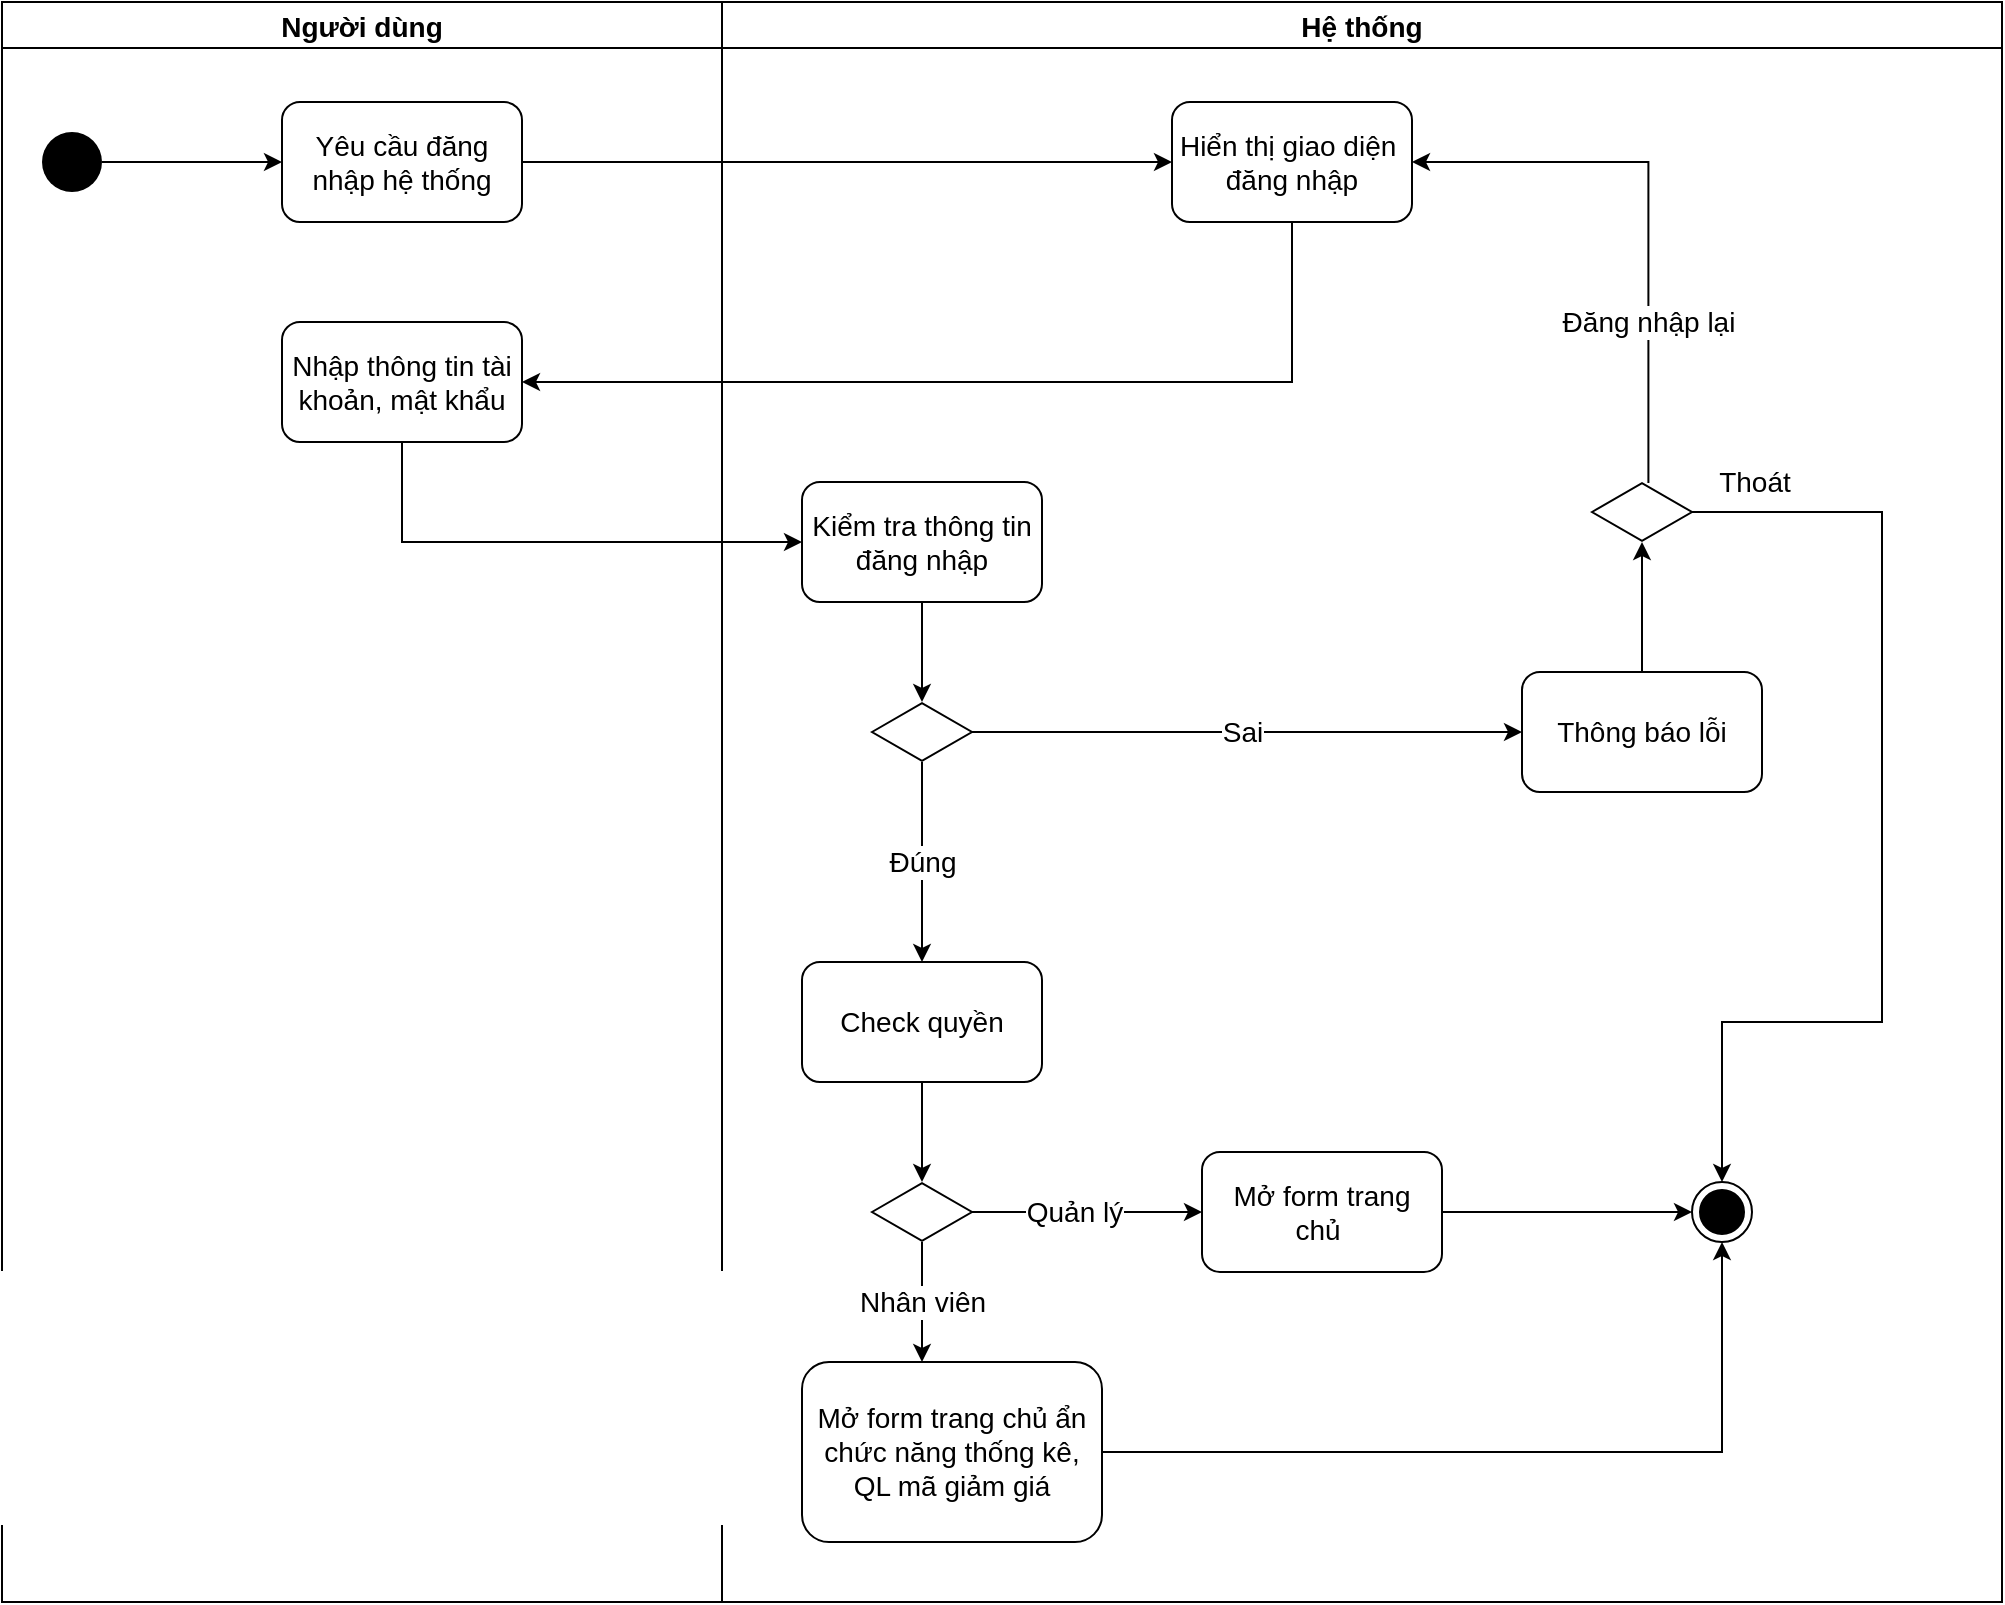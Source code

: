 <mxfile version="13.9.9" type="device" pages="9"><diagram id="oPcD3aDJSVT1oGylppQu" name="Đăng nhập"><mxGraphModel dx="1278" dy="1136" grid="1" gridSize="10" guides="1" tooltips="1" connect="1" arrows="1" fold="1" page="1" pageScale="1" pageWidth="850" pageHeight="1100" math="0" shadow="0"><root><mxCell id="0"/><mxCell id="1" parent="0"/><mxCell id="poVuUzqhPls8gGOZdS-5-6" value="Người dùng" style="swimlane;fontSize=14;" parent="1" vertex="1"><mxGeometry x="80" y="240" width="360" height="800" as="geometry"><mxRectangle x="200" y="300" width="100" height="23" as="alternateBounds"/></mxGeometry></mxCell><mxCell id="poVuUzqhPls8gGOZdS-5-10" style="edgeStyle=orthogonalEdgeStyle;rounded=0;orthogonalLoop=1;jettySize=auto;html=1;fontSize=14;" parent="poVuUzqhPls8gGOZdS-5-6" source="poVuUzqhPls8gGOZdS-5-8" target="poVuUzqhPls8gGOZdS-5-9" edge="1"><mxGeometry relative="1" as="geometry"/></mxCell><mxCell id="poVuUzqhPls8gGOZdS-5-8" value="" style="ellipse;fillColor=#000000;strokeColor=none;fontSize=14;" parent="poVuUzqhPls8gGOZdS-5-6" vertex="1"><mxGeometry x="20" y="65" width="30" height="30" as="geometry"/></mxCell><mxCell id="poVuUzqhPls8gGOZdS-5-9" value="Yêu cầu đăng nhập hệ thống" style="rounded=1;whiteSpace=wrap;html=1;fontSize=14;" parent="poVuUzqhPls8gGOZdS-5-6" vertex="1"><mxGeometry x="140" y="50" width="120" height="60" as="geometry"/></mxCell><mxCell id="poVuUzqhPls8gGOZdS-5-13" value="Nhập thông tin tài khoản, mật khẩu" style="rounded=1;whiteSpace=wrap;html=1;fontSize=14;" parent="poVuUzqhPls8gGOZdS-5-6" vertex="1"><mxGeometry x="140" y="160" width="120" height="60" as="geometry"/></mxCell><mxCell id="poVuUzqhPls8gGOZdS-5-7" value="Hệ thống" style="swimlane;fontSize=14;" parent="1" vertex="1"><mxGeometry x="440" y="240" width="640" height="800" as="geometry"><mxRectangle x="440" y="240" width="100" height="23" as="alternateBounds"/></mxGeometry></mxCell><mxCell id="poVuUzqhPls8gGOZdS-5-12" value="Hiển thị giao diện&amp;nbsp;&lt;br&gt;đăng nhập" style="rounded=1;whiteSpace=wrap;html=1;fontSize=14;" parent="poVuUzqhPls8gGOZdS-5-7" vertex="1"><mxGeometry x="225" y="50" width="120" height="60" as="geometry"/></mxCell><mxCell id="poVuUzqhPls8gGOZdS-5-19" style="edgeStyle=orthogonalEdgeStyle;rounded=0;orthogonalLoop=1;jettySize=auto;html=1;fontSize=14;" parent="poVuUzqhPls8gGOZdS-5-7" source="poVuUzqhPls8gGOZdS-5-15" target="poVuUzqhPls8gGOZdS-5-17" edge="1"><mxGeometry relative="1" as="geometry"/></mxCell><mxCell id="poVuUzqhPls8gGOZdS-5-15" value="Kiểm tra thông tin đăng nhập" style="rounded=1;whiteSpace=wrap;html=1;fontSize=14;" parent="poVuUzqhPls8gGOZdS-5-7" vertex="1"><mxGeometry x="40" y="240" width="120" height="60" as="geometry"/></mxCell><mxCell id="poVuUzqhPls8gGOZdS-5-21" value="Đúng" style="edgeStyle=orthogonalEdgeStyle;rounded=0;orthogonalLoop=1;jettySize=auto;html=1;fontSize=14;" parent="poVuUzqhPls8gGOZdS-5-7" source="poVuUzqhPls8gGOZdS-5-17" target="poVuUzqhPls8gGOZdS-5-20" edge="1"><mxGeometry relative="1" as="geometry"/></mxCell><mxCell id="poVuUzqhPls8gGOZdS-5-26" value="Sai" style="edgeStyle=orthogonalEdgeStyle;rounded=0;orthogonalLoop=1;jettySize=auto;html=1;fontSize=14;" parent="poVuUzqhPls8gGOZdS-5-7" source="poVuUzqhPls8gGOZdS-5-17" target="poVuUzqhPls8gGOZdS-5-25" edge="1"><mxGeometry x="-0.018" relative="1" as="geometry"><mxPoint as="offset"/></mxGeometry></mxCell><mxCell id="poVuUzqhPls8gGOZdS-5-17" value="" style="html=1;whiteSpace=wrap;aspect=fixed;shape=isoRectangle;fontSize=14;" parent="poVuUzqhPls8gGOZdS-5-7" vertex="1"><mxGeometry x="75" y="350" width="50" height="30" as="geometry"/></mxCell><mxCell id="EpKyI84pmsFJ0fQUIYpZ-2" style="edgeStyle=none;rounded=0;orthogonalLoop=1;jettySize=auto;html=1;fontSize=14;" parent="poVuUzqhPls8gGOZdS-5-7" source="poVuUzqhPls8gGOZdS-5-20" target="EpKyI84pmsFJ0fQUIYpZ-1" edge="1"><mxGeometry relative="1" as="geometry"/></mxCell><mxCell id="poVuUzqhPls8gGOZdS-5-20" value="Check quyền" style="rounded=1;whiteSpace=wrap;html=1;fontSize=14;" parent="poVuUzqhPls8gGOZdS-5-7" vertex="1"><mxGeometry x="40" y="480" width="120" height="60" as="geometry"/></mxCell><mxCell id="poVuUzqhPls8gGOZdS-5-23" value="" style="ellipse;html=1;shape=endState;fillColor=#000000;strokeColor=#000000;fontSize=14;" parent="poVuUzqhPls8gGOZdS-5-7" vertex="1"><mxGeometry x="485" y="590" width="30" height="30" as="geometry"/></mxCell><mxCell id="poVuUzqhPls8gGOZdS-5-29" style="edgeStyle=orthogonalEdgeStyle;rounded=0;orthogonalLoop=1;jettySize=auto;html=1;fontSize=14;" parent="poVuUzqhPls8gGOZdS-5-7" source="poVuUzqhPls8gGOZdS-5-25" target="poVuUzqhPls8gGOZdS-5-27" edge="1"><mxGeometry relative="1" as="geometry"/></mxCell><mxCell id="poVuUzqhPls8gGOZdS-5-25" value="Thông báo lỗi" style="rounded=1;whiteSpace=wrap;html=1;fontSize=14;" parent="poVuUzqhPls8gGOZdS-5-7" vertex="1"><mxGeometry x="400" y="335" width="120" height="60" as="geometry"/></mxCell><mxCell id="poVuUzqhPls8gGOZdS-5-30" style="edgeStyle=orthogonalEdgeStyle;rounded=0;orthogonalLoop=1;jettySize=auto;html=1;entryX=0.5;entryY=0;entryDx=0;entryDy=0;fontSize=14;" parent="poVuUzqhPls8gGOZdS-5-7" source="poVuUzqhPls8gGOZdS-5-27" target="poVuUzqhPls8gGOZdS-5-23" edge="1"><mxGeometry relative="1" as="geometry"><Array as="points"><mxPoint x="580" y="255"/><mxPoint x="580" y="510"/><mxPoint x="500" y="510"/></Array></mxGeometry></mxCell><mxCell id="poVuUzqhPls8gGOZdS-5-31" value="Thoát" style="edgeLabel;html=1;align=center;verticalAlign=middle;resizable=0;points=[];fontSize=14;" parent="poVuUzqhPls8gGOZdS-5-30" vertex="1" connectable="0"><mxGeometry x="-0.89" y="-3" relative="1" as="geometry"><mxPoint x="3.24" y="-18.06" as="offset"/></mxGeometry></mxCell><mxCell id="poVuUzqhPls8gGOZdS-5-32" value="Đăng nhập lại" style="edgeStyle=orthogonalEdgeStyle;rounded=0;orthogonalLoop=1;jettySize=auto;html=1;entryX=1;entryY=0.5;entryDx=0;entryDy=0;fontSize=14;exitX=0.564;exitY=0.016;exitDx=0;exitDy=0;exitPerimeter=0;" parent="poVuUzqhPls8gGOZdS-5-7" source="poVuUzqhPls8gGOZdS-5-27" target="poVuUzqhPls8gGOZdS-5-12" edge="1"><mxGeometry x="-0.422" relative="1" as="geometry"><mxPoint as="offset"/></mxGeometry></mxCell><mxCell id="poVuUzqhPls8gGOZdS-5-27" value="" style="html=1;whiteSpace=wrap;aspect=fixed;shape=isoRectangle;fontSize=14;" parent="poVuUzqhPls8gGOZdS-5-7" vertex="1"><mxGeometry x="435" y="240" width="50" height="30" as="geometry"/></mxCell><mxCell id="EpKyI84pmsFJ0fQUIYpZ-4" style="edgeStyle=none;rounded=0;orthogonalLoop=1;jettySize=auto;html=1;entryX=0;entryY=0.5;entryDx=0;entryDy=0;fontSize=14;" parent="poVuUzqhPls8gGOZdS-5-7" source="EpKyI84pmsFJ0fQUIYpZ-1" target="EpKyI84pmsFJ0fQUIYpZ-3" edge="1"><mxGeometry relative="1" as="geometry"/></mxCell><mxCell id="EpKyI84pmsFJ0fQUIYpZ-5" value="Quản lý" style="edgeLabel;html=1;align=center;verticalAlign=middle;resizable=0;points=[];fontSize=14;" parent="EpKyI84pmsFJ0fQUIYpZ-4" vertex="1" connectable="0"><mxGeometry x="-0.493" y="-1" relative="1" as="geometry"><mxPoint x="21.47" y="-1" as="offset"/></mxGeometry></mxCell><mxCell id="EpKyI84pmsFJ0fQUIYpZ-1" value="" style="html=1;whiteSpace=wrap;aspect=fixed;shape=isoRectangle;fontSize=14;" parent="poVuUzqhPls8gGOZdS-5-7" vertex="1"><mxGeometry x="75" y="590" width="50" height="30" as="geometry"/></mxCell><mxCell id="EpKyI84pmsFJ0fQUIYpZ-8" style="edgeStyle=none;rounded=0;orthogonalLoop=1;jettySize=auto;html=1;entryX=0;entryY=0.5;entryDx=0;entryDy=0;fontSize=14;" parent="poVuUzqhPls8gGOZdS-5-7" source="EpKyI84pmsFJ0fQUIYpZ-3" target="poVuUzqhPls8gGOZdS-5-23" edge="1"><mxGeometry relative="1" as="geometry"/></mxCell><mxCell id="EpKyI84pmsFJ0fQUIYpZ-3" value="Mở form trang chủ&amp;nbsp;" style="rounded=1;whiteSpace=wrap;html=1;fontSize=14;" parent="poVuUzqhPls8gGOZdS-5-7" vertex="1"><mxGeometry x="240" y="575" width="120" height="60" as="geometry"/></mxCell><mxCell id="EpKyI84pmsFJ0fQUIYpZ-9" style="edgeStyle=orthogonalEdgeStyle;rounded=0;orthogonalLoop=1;jettySize=auto;html=1;entryX=0.5;entryY=1;entryDx=0;entryDy=0;fontSize=14;" parent="poVuUzqhPls8gGOZdS-5-7" source="EpKyI84pmsFJ0fQUIYpZ-7" target="poVuUzqhPls8gGOZdS-5-23" edge="1"><mxGeometry relative="1" as="geometry"/></mxCell><mxCell id="EpKyI84pmsFJ0fQUIYpZ-7" value="Mở form trang chủ ẩn chức năng thống kê, QL mã giảm giá" style="rounded=1;whiteSpace=wrap;html=1;fontSize=14;" parent="poVuUzqhPls8gGOZdS-5-7" vertex="1"><mxGeometry x="40" y="680" width="150" height="90" as="geometry"/></mxCell><mxCell id="poVuUzqhPls8gGOZdS-5-11" style="edgeStyle=orthogonalEdgeStyle;rounded=0;orthogonalLoop=1;jettySize=auto;html=1;fontSize=14;entryX=0;entryY=0.5;entryDx=0;entryDy=0;" parent="1" source="poVuUzqhPls8gGOZdS-5-9" target="poVuUzqhPls8gGOZdS-5-12" edge="1"><mxGeometry relative="1" as="geometry"><mxPoint x="530" y="320" as="targetPoint"/></mxGeometry></mxCell><mxCell id="poVuUzqhPls8gGOZdS-5-14" style="edgeStyle=orthogonalEdgeStyle;rounded=0;orthogonalLoop=1;jettySize=auto;html=1;entryX=1;entryY=0.5;entryDx=0;entryDy=0;fontSize=14;exitX=0.5;exitY=1;exitDx=0;exitDy=0;" parent="1" source="poVuUzqhPls8gGOZdS-5-12" target="poVuUzqhPls8gGOZdS-5-13" edge="1"><mxGeometry relative="1" as="geometry"/></mxCell><mxCell id="poVuUzqhPls8gGOZdS-5-16" style="edgeStyle=orthogonalEdgeStyle;rounded=0;orthogonalLoop=1;jettySize=auto;html=1;entryX=0;entryY=0.5;entryDx=0;entryDy=0;fontSize=14;exitX=0.5;exitY=1;exitDx=0;exitDy=0;" parent="1" source="poVuUzqhPls8gGOZdS-5-13" target="poVuUzqhPls8gGOZdS-5-15" edge="1"><mxGeometry relative="1" as="geometry"/></mxCell><mxCell id="EpKyI84pmsFJ0fQUIYpZ-6" value="Nhân viên" style="edgeStyle=none;rounded=0;orthogonalLoop=1;jettySize=auto;html=1;fontSize=14;" parent="1" source="EpKyI84pmsFJ0fQUIYpZ-1" edge="1"><mxGeometry relative="1" as="geometry"><mxPoint x="540" y="920" as="targetPoint"/></mxGeometry></mxCell></root></mxGraphModel></diagram><diagram id="ndD1mDK-yediTL1DRQy-" name="Đăng xuất"><mxGraphModel dx="1086" dy="966" grid="1" gridSize="10" guides="1" tooltips="1" connect="1" arrows="1" fold="1" page="1" pageScale="1" pageWidth="850" pageHeight="1100" math="0" shadow="0"><root><mxCell id="ZpPqMi39ZbPVSqvFVQTB-0"/><mxCell id="ZpPqMi39ZbPVSqvFVQTB-1" parent="ZpPqMi39ZbPVSqvFVQTB-0"/><mxCell id="ufczS7De_hITuDti5bbg-0" value="Người dùng" style="swimlane;fontSize=14;" vertex="1" parent="ZpPqMi39ZbPVSqvFVQTB-1"><mxGeometry x="80" y="240" width="360" height="400" as="geometry"><mxRectangle x="200" y="300" width="100" height="23" as="alternateBounds"/></mxGeometry></mxCell><mxCell id="ufczS7De_hITuDti5bbg-1" style="edgeStyle=orthogonalEdgeStyle;rounded=0;orthogonalLoop=1;jettySize=auto;html=1;fontSize=14;" edge="1" parent="ufczS7De_hITuDti5bbg-0" source="ufczS7De_hITuDti5bbg-2" target="ufczS7De_hITuDti5bbg-3"><mxGeometry relative="1" as="geometry"/></mxCell><mxCell id="ufczS7De_hITuDti5bbg-2" value="" style="ellipse;fillColor=#000000;strokeColor=none;fontSize=14;" vertex="1" parent="ufczS7De_hITuDti5bbg-0"><mxGeometry x="20" y="65" width="30" height="30" as="geometry"/></mxCell><mxCell id="ufczS7De_hITuDti5bbg-3" value="Yêu cầu đăng xuất" style="rounded=1;whiteSpace=wrap;html=1;fontSize=14;" vertex="1" parent="ufczS7De_hITuDti5bbg-0"><mxGeometry x="140" y="50" width="120" height="60" as="geometry"/></mxCell><mxCell id="ufczS7De_hITuDti5bbg-5" value="Hệ thống" style="swimlane;fontSize=14;" vertex="1" parent="ZpPqMi39ZbPVSqvFVQTB-1"><mxGeometry x="440" y="240" width="380" height="400" as="geometry"><mxRectangle x="440" y="240" width="100" height="23" as="alternateBounds"/></mxGeometry></mxCell><mxCell id="ufczS7De_hITuDti5bbg-24" style="edgeStyle=orthogonalEdgeStyle;rounded=0;orthogonalLoop=1;jettySize=auto;html=1;fontSize=14;" edge="1" parent="ufczS7De_hITuDti5bbg-5" source="ufczS7De_hITuDti5bbg-6" target="ufczS7De_hITuDti5bbg-11"><mxGeometry relative="1" as="geometry"/></mxCell><mxCell id="ufczS7De_hITuDti5bbg-6" value="Xác nhận lại" style="rounded=1;whiteSpace=wrap;html=1;fontSize=14;" vertex="1" parent="ufczS7De_hITuDti5bbg-5"><mxGeometry x="40" y="50" width="120" height="60" as="geometry"/></mxCell><mxCell id="ufczS7De_hITuDti5bbg-9" value="Có" style="edgeStyle=orthogonalEdgeStyle;rounded=0;orthogonalLoop=1;jettySize=auto;html=1;fontSize=14;" edge="1" parent="ufczS7De_hITuDti5bbg-5" source="ufczS7De_hITuDti5bbg-11" target="ufczS7De_hITuDti5bbg-13"><mxGeometry relative="1" as="geometry"/></mxCell><mxCell id="ufczS7De_hITuDti5bbg-25" value="Không" style="edgeStyle=orthogonalEdgeStyle;rounded=0;orthogonalLoop=1;jettySize=auto;html=1;entryX=0;entryY=0.5;entryDx=0;entryDy=0;fontSize=14;" edge="1" parent="ufczS7De_hITuDti5bbg-5" source="ufczS7De_hITuDti5bbg-11" target="ufczS7De_hITuDti5bbg-16"><mxGeometry relative="1" as="geometry"/></mxCell><mxCell id="ufczS7De_hITuDti5bbg-11" value="" style="html=1;whiteSpace=wrap;aspect=fixed;shape=isoRectangle;fontSize=14;" vertex="1" parent="ufczS7De_hITuDti5bbg-5"><mxGeometry x="75" y="160" width="50" height="30" as="geometry"/></mxCell><mxCell id="ufczS7De_hITuDti5bbg-26" style="edgeStyle=orthogonalEdgeStyle;rounded=0;orthogonalLoop=1;jettySize=auto;html=1;entryX=0;entryY=0.5;entryDx=0;entryDy=0;fontSize=14;" edge="1" parent="ufczS7De_hITuDti5bbg-5" source="ufczS7De_hITuDti5bbg-13" target="ufczS7De_hITuDti5bbg-14"><mxGeometry relative="1" as="geometry"/></mxCell><mxCell id="ufczS7De_hITuDti5bbg-13" value="Thoát khỏi hệ thống&amp;nbsp;" style="rounded=1;whiteSpace=wrap;html=1;fontSize=14;" vertex="1" parent="ufczS7De_hITuDti5bbg-5"><mxGeometry x="40" y="290" width="120" height="60" as="geometry"/></mxCell><mxCell id="ufczS7De_hITuDti5bbg-14" value="" style="ellipse;html=1;shape=endState;fillColor=#000000;strokeColor=#000000;fontSize=14;" vertex="1" parent="ufczS7De_hITuDti5bbg-5"><mxGeometry x="265" y="305" width="30" height="30" as="geometry"/></mxCell><mxCell id="ufczS7De_hITuDti5bbg-27" style="edgeStyle=orthogonalEdgeStyle;rounded=0;orthogonalLoop=1;jettySize=auto;html=1;entryX=0.5;entryY=0;entryDx=0;entryDy=0;fontSize=14;" edge="1" parent="ufczS7De_hITuDti5bbg-5" source="ufczS7De_hITuDti5bbg-16" target="ufczS7De_hITuDti5bbg-14"><mxGeometry relative="1" as="geometry"/></mxCell><mxCell id="ufczS7De_hITuDti5bbg-16" value="Quay trở lại giao diện hệ thống" style="rounded=1;whiteSpace=wrap;html=1;fontSize=14;" vertex="1" parent="ufczS7De_hITuDti5bbg-5"><mxGeometry x="220" y="145" width="120" height="60" as="geometry"/></mxCell><mxCell id="ufczS7De_hITuDti5bbg-21" style="edgeStyle=orthogonalEdgeStyle;rounded=0;orthogonalLoop=1;jettySize=auto;html=1;fontSize=14;entryX=0;entryY=0.5;entryDx=0;entryDy=0;" edge="1" parent="ZpPqMi39ZbPVSqvFVQTB-1" source="ufczS7De_hITuDti5bbg-3" target="ufczS7De_hITuDti5bbg-6"><mxGeometry relative="1" as="geometry"><mxPoint x="530" y="320" as="targetPoint"/></mxGeometry></mxCell></root></mxGraphModel></diagram><diagram id="OvMu01MWkkb6k2rAZu5g" name="Quản lý linh kiện"><mxGraphModel dx="1551" dy="1380" grid="1" gridSize="10" guides="1" tooltips="1" connect="1" arrows="1" fold="1" page="1" pageScale="1" pageWidth="850" pageHeight="1100" math="0" shadow="0"><root><mxCell id="Ax62mgoPEWivuEtsJq1x-0"/><mxCell id="Ax62mgoPEWivuEtsJq1x-1" parent="Ax62mgoPEWivuEtsJq1x-0"/><mxCell id="0JPggxftQd32t5MRCGbq-0" value="Người dùng" style="swimlane;fontSize=14;" vertex="1" parent="Ax62mgoPEWivuEtsJq1x-1"><mxGeometry x="80" y="240" width="680" height="520" as="geometry"><mxRectangle x="200" y="300" width="100" height="23" as="alternateBounds"/></mxGeometry></mxCell><mxCell id="0JPggxftQd32t5MRCGbq-1" style="edgeStyle=orthogonalEdgeStyle;rounded=0;orthogonalLoop=1;jettySize=auto;html=1;fontSize=14;" edge="1" parent="0JPggxftQd32t5MRCGbq-0" source="0JPggxftQd32t5MRCGbq-2" target="0JPggxftQd32t5MRCGbq-3"><mxGeometry relative="1" as="geometry"/></mxCell><mxCell id="0JPggxftQd32t5MRCGbq-2" value="" style="ellipse;fillColor=#000000;strokeColor=none;fontSize=14;" vertex="1" parent="0JPggxftQd32t5MRCGbq-0"><mxGeometry x="20" y="65" width="30" height="30" as="geometry"/></mxCell><mxCell id="0JPggxftQd32t5MRCGbq-21" style="edgeStyle=orthogonalEdgeStyle;rounded=0;orthogonalLoop=1;jettySize=auto;html=1;fontSize=14;" edge="1" parent="0JPggxftQd32t5MRCGbq-0" source="0JPggxftQd32t5MRCGbq-3" target="0JPggxftQd32t5MRCGbq-20"><mxGeometry relative="1" as="geometry"/></mxCell><mxCell id="0JPggxftQd32t5MRCGbq-3" value="Lựa chọn chức năng" style="rounded=1;whiteSpace=wrap;html=1;fontSize=14;" vertex="1" parent="0JPggxftQd32t5MRCGbq-0"><mxGeometry x="320" y="50" width="120" height="60" as="geometry"/></mxCell><mxCell id="0JPggxftQd32t5MRCGbq-27" style="edgeStyle=none;rounded=0;orthogonalLoop=1;jettySize=auto;html=1;entryX=-0.5;entryY=0.513;entryDx=0;entryDy=0;entryPerimeter=0;fontSize=14;exitX=0.5;exitY=1;exitDx=0;exitDy=0;" edge="1" parent="0JPggxftQd32t5MRCGbq-0" source="0JPggxftQd32t5MRCGbq-16" target="0JPggxftQd32t5MRCGbq-26"><mxGeometry relative="1" as="geometry"/></mxCell><mxCell id="0JPggxftQd32t5MRCGbq-16" value="TÌm kiếm linh kiện" style="rounded=1;whiteSpace=wrap;html=1;fontSize=14;" vertex="1" parent="0JPggxftQd32t5MRCGbq-0"><mxGeometry x="90" y="220" width="120" height="60" as="geometry"/></mxCell><mxCell id="0JPggxftQd32t5MRCGbq-28" style="edgeStyle=none;rounded=0;orthogonalLoop=1;jettySize=auto;html=1;entryX=-0.1;entryY=0.45;entryDx=0;entryDy=0;entryPerimeter=0;fontSize=14;exitX=0.5;exitY=1;exitDx=0;exitDy=0;" edge="1" parent="0JPggxftQd32t5MRCGbq-0" source="0JPggxftQd32t5MRCGbq-17" target="0JPggxftQd32t5MRCGbq-26"><mxGeometry relative="1" as="geometry"/></mxCell><mxCell id="0JPggxftQd32t5MRCGbq-17" value="Sửa linh kiện" style="rounded=1;whiteSpace=wrap;html=1;fontSize=14;" vertex="1" parent="0JPggxftQd32t5MRCGbq-0"><mxGeometry x="310" y="220" width="120" height="60" as="geometry"/></mxCell><mxCell id="0JPggxftQd32t5MRCGbq-30" style="edgeStyle=none;rounded=0;orthogonalLoop=1;jettySize=auto;html=1;entryX=0.1;entryY=0.488;entryDx=0;entryDy=0;entryPerimeter=0;fontSize=14;exitX=0.5;exitY=1;exitDx=0;exitDy=0;" edge="1" parent="0JPggxftQd32t5MRCGbq-0" source="0JPggxftQd32t5MRCGbq-18" target="0JPggxftQd32t5MRCGbq-26"><mxGeometry relative="1" as="geometry"/></mxCell><mxCell id="0JPggxftQd32t5MRCGbq-18" value="Xóa linh kiện" style="rounded=1;whiteSpace=wrap;html=1;fontSize=14;" vertex="1" parent="0JPggxftQd32t5MRCGbq-0"><mxGeometry x="500" y="220" width="120" height="60" as="geometry"/></mxCell><mxCell id="0JPggxftQd32t5MRCGbq-22" style="rounded=0;orthogonalLoop=1;jettySize=auto;html=1;fontSize=14;entryX=0.5;entryY=0;entryDx=0;entryDy=0;exitX=1.3;exitY=0.55;exitDx=0;exitDy=0;exitPerimeter=0;" edge="1" parent="0JPggxftQd32t5MRCGbq-0" source="0JPggxftQd32t5MRCGbq-20" target="0JPggxftQd32t5MRCGbq-16"><mxGeometry relative="1" as="geometry"/></mxCell><mxCell id="0JPggxftQd32t5MRCGbq-23" style="edgeStyle=none;rounded=0;orthogonalLoop=1;jettySize=auto;html=1;entryX=0.5;entryY=0;entryDx=0;entryDy=0;fontSize=14;exitX=1.1;exitY=0.5;exitDx=0;exitDy=0;exitPerimeter=0;" edge="1" parent="0JPggxftQd32t5MRCGbq-0" source="0JPggxftQd32t5MRCGbq-20" target="0JPggxftQd32t5MRCGbq-17"><mxGeometry relative="1" as="geometry"/></mxCell><mxCell id="0JPggxftQd32t5MRCGbq-24" style="rounded=0;orthogonalLoop=1;jettySize=auto;html=1;fontSize=14;exitX=1.5;exitY=0.475;exitDx=0;exitDy=0;exitPerimeter=0;entryX=0.5;entryY=0;entryDx=0;entryDy=0;" edge="1" parent="0JPggxftQd32t5MRCGbq-0" source="0JPggxftQd32t5MRCGbq-20" target="0JPggxftQd32t5MRCGbq-18"><mxGeometry relative="1" as="geometry"/></mxCell><mxCell id="0JPggxftQd32t5MRCGbq-20" value="" style="html=1;points=[];perimeter=orthogonalPerimeter;fillColor=#000000;strokeColor=none;rotation=90;" vertex="1" parent="0JPggxftQd32t5MRCGbq-0"><mxGeometry x="377.5" y="120" width="5" height="80" as="geometry"/></mxCell><mxCell id="0JPggxftQd32t5MRCGbq-33" style="edgeStyle=none;rounded=0;orthogonalLoop=1;jettySize=auto;html=1;entryX=0.5;entryY=0;entryDx=0;entryDy=0;fontSize=14;" edge="1" parent="0JPggxftQd32t5MRCGbq-0" source="0JPggxftQd32t5MRCGbq-26" target="0JPggxftQd32t5MRCGbq-32"><mxGeometry relative="1" as="geometry"/></mxCell><mxCell id="0JPggxftQd32t5MRCGbq-26" value="" style="html=1;points=[];perimeter=orthogonalPerimeter;fillColor=#000000;strokeColor=none;rotation=90;" vertex="1" parent="0JPggxftQd32t5MRCGbq-0"><mxGeometry x="377.5" y="300" width="5" height="80" as="geometry"/></mxCell><mxCell id="0JPggxftQd32t5MRCGbq-32" value="Nhập thông tin" style="rounded=1;whiteSpace=wrap;html=1;fontSize=14;" vertex="1" parent="0JPggxftQd32t5MRCGbq-0"><mxGeometry x="320" y="400" width="120" height="60" as="geometry"/></mxCell><mxCell id="0JPggxftQd32t5MRCGbq-4" value="Hệ thống" style="swimlane;fontSize=14;" vertex="1" parent="Ax62mgoPEWivuEtsJq1x-1"><mxGeometry x="760" y="240" width="360" height="520" as="geometry"><mxRectangle x="440" y="240" width="100" height="23" as="alternateBounds"/></mxGeometry></mxCell><mxCell id="VU2V2FpJaDS2heAJqei5-0" value="Thực hiện chức năng" style="rounded=1;whiteSpace=wrap;html=1;fontSize=14;" vertex="1" parent="0JPggxftQd32t5MRCGbq-4"><mxGeometry x="90" y="400" width="120" height="60" as="geometry"/></mxCell><mxCell id="VU2V2FpJaDS2heAJqei5-1" value="" style="ellipse;html=1;shape=endState;fillColor=#000000;strokeColor=#000000;" vertex="1" parent="0JPggxftQd32t5MRCGbq-4"><mxGeometry x="280" y="415" width="30" height="30" as="geometry"/></mxCell><mxCell id="VU2V2FpJaDS2heAJqei5-2" style="edgeStyle=none;rounded=0;orthogonalLoop=1;jettySize=auto;html=1;fontSize=14;" edge="1" parent="0JPggxftQd32t5MRCGbq-4" source="VU2V2FpJaDS2heAJqei5-0" target="VU2V2FpJaDS2heAJqei5-1"><mxGeometry relative="1" as="geometry"><mxPoint x="-510" y="190" as="targetPoint"/></mxGeometry></mxCell><mxCell id="VU2V2FpJaDS2heAJqei5-3" style="edgeStyle=none;rounded=0;orthogonalLoop=1;jettySize=auto;html=1;fontSize=14;" edge="1" parent="Ax62mgoPEWivuEtsJq1x-1" source="0JPggxftQd32t5MRCGbq-32" target="VU2V2FpJaDS2heAJqei5-0"><mxGeometry relative="1" as="geometry"/></mxCell><mxCell id="mTLvQQXaJNFyFPUK-ZFx-0" value="Người dùng" style="swimlane;fontSize=14;" vertex="1" parent="Ax62mgoPEWivuEtsJq1x-1"><mxGeometry x="80" y="880" width="360" height="440" as="geometry"><mxRectangle x="200" y="300" width="100" height="23" as="alternateBounds"/></mxGeometry></mxCell><mxCell id="mTLvQQXaJNFyFPUK-ZFx-1" style="edgeStyle=orthogonalEdgeStyle;rounded=0;orthogonalLoop=1;jettySize=auto;html=1;fontSize=14;" edge="1" parent="mTLvQQXaJNFyFPUK-ZFx-0" source="mTLvQQXaJNFyFPUK-ZFx-2" target="mTLvQQXaJNFyFPUK-ZFx-4"><mxGeometry relative="1" as="geometry"/></mxCell><mxCell id="mTLvQQXaJNFyFPUK-ZFx-2" value="" style="ellipse;fillColor=#000000;strokeColor=none;fontSize=14;" vertex="1" parent="mTLvQQXaJNFyFPUK-ZFx-0"><mxGeometry x="20" y="65" width="30" height="30" as="geometry"/></mxCell><mxCell id="mTLvQQXaJNFyFPUK-ZFx-3" style="edgeStyle=orthogonalEdgeStyle;rounded=0;orthogonalLoop=1;jettySize=auto;html=1;fontSize=14;entryX=0.5;entryY=0;entryDx=0;entryDy=0;" edge="1" parent="mTLvQQXaJNFyFPUK-ZFx-0" source="mTLvQQXaJNFyFPUK-ZFx-4" target="mTLvQQXaJNFyFPUK-ZFx-27"><mxGeometry relative="1" as="geometry"><mxPoint x="240" y="157.5" as="targetPoint"/></mxGeometry></mxCell><mxCell id="mTLvQQXaJNFyFPUK-ZFx-4" value="Nhập thông tin" style="rounded=1;whiteSpace=wrap;html=1;fontSize=14;" vertex="1" parent="mTLvQQXaJNFyFPUK-ZFx-0"><mxGeometry x="180" y="50" width="120" height="60" as="geometry"/></mxCell><mxCell id="mTLvQQXaJNFyFPUK-ZFx-38" style="edgeStyle=none;rounded=0;orthogonalLoop=1;jettySize=auto;html=1;fontSize=14;" edge="1" parent="mTLvQQXaJNFyFPUK-ZFx-0" source="mTLvQQXaJNFyFPUK-ZFx-27" target="mTLvQQXaJNFyFPUK-ZFx-37"><mxGeometry relative="1" as="geometry"/></mxCell><mxCell id="mTLvQQXaJNFyFPUK-ZFx-27" value="Yêu cầu tìm kiếm" style="rounded=1;whiteSpace=wrap;html=1;fontSize=14;" vertex="1" parent="mTLvQQXaJNFyFPUK-ZFx-0"><mxGeometry x="180" y="170" width="120" height="60" as="geometry"/></mxCell><mxCell id="mTLvQQXaJNFyFPUK-ZFx-20" value="Hệ thống" style="swimlane;fontSize=14;" vertex="1" parent="mTLvQQXaJNFyFPUK-ZFx-0"><mxGeometry x="360" width="320" height="440" as="geometry"><mxRectangle x="440" y="240" width="100" height="23" as="alternateBounds"/></mxGeometry></mxCell><mxCell id="mTLvQQXaJNFyFPUK-ZFx-23" value="" style="ellipse;html=1;shape=endState;fillColor=#000000;strokeColor=#000000;" vertex="1" parent="mTLvQQXaJNFyFPUK-ZFx-20"><mxGeometry x="145" y="380" width="30" height="30" as="geometry"/></mxCell><mxCell id="mTLvQQXaJNFyFPUK-ZFx-37" value="Tìm kiếm" style="rounded=1;whiteSpace=wrap;html=1;fontSize=14;" vertex="1" parent="mTLvQQXaJNFyFPUK-ZFx-20"><mxGeometry x="100" y="170" width="120" height="60" as="geometry"/></mxCell><mxCell id="mTLvQQXaJNFyFPUK-ZFx-41" style="edgeStyle=none;rounded=0;orthogonalLoop=1;jettySize=auto;html=1;entryX=0.5;entryY=0;entryDx=0;entryDy=0;fontSize=14;" edge="1" parent="mTLvQQXaJNFyFPUK-ZFx-20" source="mTLvQQXaJNFyFPUK-ZFx-40" target="mTLvQQXaJNFyFPUK-ZFx-23"><mxGeometry relative="1" as="geometry"/></mxCell><mxCell id="mTLvQQXaJNFyFPUK-ZFx-40" value="Hiển thị kết quả" style="rounded=1;whiteSpace=wrap;html=1;fontSize=14;" vertex="1" parent="mTLvQQXaJNFyFPUK-ZFx-20"><mxGeometry x="100" y="280" width="120" height="60" as="geometry"/></mxCell><mxCell id="mTLvQQXaJNFyFPUK-ZFx-39" style="edgeStyle=none;rounded=0;orthogonalLoop=1;jettySize=auto;html=1;fontSize=14;entryX=0.5;entryY=0;entryDx=0;entryDy=0;" edge="1" parent="mTLvQQXaJNFyFPUK-ZFx-20" source="mTLvQQXaJNFyFPUK-ZFx-37" target="mTLvQQXaJNFyFPUK-ZFx-40"><mxGeometry relative="1" as="geometry"><mxPoint x="160" y="280" as="targetPoint"/></mxGeometry></mxCell><mxCell id="mTLvQQXaJNFyFPUK-ZFx-73" value="Người dùng" style="swimlane;fontSize=14;" vertex="1" parent="Ax62mgoPEWivuEtsJq1x-1"><mxGeometry x="80" y="1400" width="360" height="730" as="geometry"><mxRectangle x="200" y="300" width="100" height="23" as="alternateBounds"/></mxGeometry></mxCell><mxCell id="mTLvQQXaJNFyFPUK-ZFx-74" style="edgeStyle=orthogonalEdgeStyle;rounded=0;orthogonalLoop=1;jettySize=auto;html=1;fontSize=14;" edge="1" parent="mTLvQQXaJNFyFPUK-ZFx-73" source="mTLvQQXaJNFyFPUK-ZFx-75" target="mTLvQQXaJNFyFPUK-ZFx-77"><mxGeometry relative="1" as="geometry"/></mxCell><mxCell id="mTLvQQXaJNFyFPUK-ZFx-75" value="" style="ellipse;fillColor=#000000;strokeColor=none;fontSize=14;" vertex="1" parent="mTLvQQXaJNFyFPUK-ZFx-73"><mxGeometry x="20" y="65" width="30" height="30" as="geometry"/></mxCell><mxCell id="mTLvQQXaJNFyFPUK-ZFx-76" style="edgeStyle=orthogonalEdgeStyle;rounded=0;orthogonalLoop=1;jettySize=auto;html=1;fontSize=14;entryX=0.5;entryY=0;entryDx=0;entryDy=0;" edge="1" parent="mTLvQQXaJNFyFPUK-ZFx-73" source="mTLvQQXaJNFyFPUK-ZFx-77" target="mTLvQQXaJNFyFPUK-ZFx-79"><mxGeometry relative="1" as="geometry"><mxPoint x="240" y="157.5" as="targetPoint"/></mxGeometry></mxCell><mxCell id="mTLvQQXaJNFyFPUK-ZFx-77" value="Nhập thông tin" style="rounded=1;whiteSpace=wrap;html=1;fontSize=14;" vertex="1" parent="mTLvQQXaJNFyFPUK-ZFx-73"><mxGeometry x="180" y="50" width="120" height="60" as="geometry"/></mxCell><mxCell id="mTLvQQXaJNFyFPUK-ZFx-79" value="Yêu cầu Sửa linh kiện" style="rounded=1;whiteSpace=wrap;html=1;fontSize=14;" vertex="1" parent="mTLvQQXaJNFyFPUK-ZFx-73"><mxGeometry x="180" y="170" width="120" height="60" as="geometry"/></mxCell><mxCell id="mTLvQQXaJNFyFPUK-ZFx-101" value="Người dùng" style="swimlane;fontSize=14;" vertex="1" parent="Ax62mgoPEWivuEtsJq1x-1"><mxGeometry x="80" y="2200" width="360" height="730" as="geometry"><mxRectangle x="200" y="300" width="100" height="23" as="alternateBounds"/></mxGeometry></mxCell><mxCell id="mTLvQQXaJNFyFPUK-ZFx-102" style="edgeStyle=orthogonalEdgeStyle;rounded=0;orthogonalLoop=1;jettySize=auto;html=1;fontSize=14;" edge="1" parent="mTLvQQXaJNFyFPUK-ZFx-101" source="mTLvQQXaJNFyFPUK-ZFx-103" target="mTLvQQXaJNFyFPUK-ZFx-105"><mxGeometry relative="1" as="geometry"/></mxCell><mxCell id="mTLvQQXaJNFyFPUK-ZFx-103" value="" style="ellipse;fillColor=#000000;strokeColor=none;fontSize=14;" vertex="1" parent="mTLvQQXaJNFyFPUK-ZFx-101"><mxGeometry x="20" y="65" width="30" height="30" as="geometry"/></mxCell><mxCell id="mTLvQQXaJNFyFPUK-ZFx-104" style="edgeStyle=orthogonalEdgeStyle;rounded=0;orthogonalLoop=1;jettySize=auto;html=1;fontSize=14;entryX=0.5;entryY=0;entryDx=0;entryDy=0;" edge="1" parent="mTLvQQXaJNFyFPUK-ZFx-101" source="mTLvQQXaJNFyFPUK-ZFx-105" target="mTLvQQXaJNFyFPUK-ZFx-107"><mxGeometry relative="1" as="geometry"><mxPoint x="240" y="157.5" as="targetPoint"/></mxGeometry></mxCell><mxCell id="mTLvQQXaJNFyFPUK-ZFx-105" value="Nhập thông tin" style="rounded=1;whiteSpace=wrap;html=1;fontSize=14;" vertex="1" parent="mTLvQQXaJNFyFPUK-ZFx-101"><mxGeometry x="180" y="50" width="120" height="60" as="geometry"/></mxCell><mxCell id="mTLvQQXaJNFyFPUK-ZFx-107" value="Yêu cầu xóa linh kiện" style="rounded=1;whiteSpace=wrap;html=1;fontSize=14;" vertex="1" parent="mTLvQQXaJNFyFPUK-ZFx-101"><mxGeometry x="180" y="170" width="120" height="60" as="geometry"/></mxCell><mxCell id="mTLvQQXaJNFyFPUK-ZFx-108" value="Hệ thống" style="swimlane;fontSize=14;" vertex="1" parent="Ax62mgoPEWivuEtsJq1x-1"><mxGeometry x="440" y="2200" width="440" height="730" as="geometry"><mxRectangle x="440" y="240" width="100" height="23" as="alternateBounds"/></mxGeometry></mxCell><mxCell id="mTLvQQXaJNFyFPUK-ZFx-109" value="Validate" style="rounded=1;whiteSpace=wrap;html=1;fontSize=14;" vertex="1" parent="mTLvQQXaJNFyFPUK-ZFx-108"><mxGeometry x="80" y="170" width="120" height="60" as="geometry"/></mxCell><mxCell id="mTLvQQXaJNFyFPUK-ZFx-110" value="Sai" style="edgeStyle=orthogonalEdgeStyle;rounded=0;orthogonalLoop=1;jettySize=auto;html=1;entryX=0;entryY=0.5;entryDx=0;entryDy=0;fontSize=14;" edge="1" parent="mTLvQQXaJNFyFPUK-ZFx-108" source="mTLvQQXaJNFyFPUK-ZFx-111" target="mTLvQQXaJNFyFPUK-ZFx-127"><mxGeometry relative="1" as="geometry"/></mxCell><mxCell id="mTLvQQXaJNFyFPUK-ZFx-111" value="" style="html=1;whiteSpace=wrap;aspect=fixed;shape=isoRectangle;fontSize=14;" vertex="1" parent="mTLvQQXaJNFyFPUK-ZFx-108"><mxGeometry x="115" y="280" width="50" height="30" as="geometry"/></mxCell><mxCell id="mTLvQQXaJNFyFPUK-ZFx-112" style="edgeStyle=none;rounded=0;orthogonalLoop=1;jettySize=auto;html=1;fontSize=14;entryX=0.48;entryY=0;entryDx=0;entryDy=0;entryPerimeter=0;" edge="1" parent="mTLvQQXaJNFyFPUK-ZFx-108" source="mTLvQQXaJNFyFPUK-ZFx-109" target="mTLvQQXaJNFyFPUK-ZFx-111"><mxGeometry relative="1" as="geometry"><mxPoint x="140" y="290" as="targetPoint"/></mxGeometry></mxCell><mxCell id="mTLvQQXaJNFyFPUK-ZFx-113" value="Hỏi lại có muốn thực hiện không" style="rounded=1;whiteSpace=wrap;html=1;fontSize=14;" vertex="1" parent="mTLvQQXaJNFyFPUK-ZFx-108"><mxGeometry x="80" y="370" width="120" height="60" as="geometry"/></mxCell><mxCell id="mTLvQQXaJNFyFPUK-ZFx-114" value="Đúng" style="edgeStyle=orthogonalEdgeStyle;rounded=0;orthogonalLoop=1;jettySize=auto;html=1;entryX=0.5;entryY=0;entryDx=0;entryDy=0;fontSize=14;" edge="1" parent="mTLvQQXaJNFyFPUK-ZFx-108" source="mTLvQQXaJNFyFPUK-ZFx-111" target="mTLvQQXaJNFyFPUK-ZFx-113"><mxGeometry relative="1" as="geometry"/></mxCell><mxCell id="mTLvQQXaJNFyFPUK-ZFx-115" value="" style="html=1;whiteSpace=wrap;aspect=fixed;shape=isoRectangle;fontSize=14;" vertex="1" parent="mTLvQQXaJNFyFPUK-ZFx-108"><mxGeometry x="115" y="470" width="50" height="30" as="geometry"/></mxCell><mxCell id="mTLvQQXaJNFyFPUK-ZFx-116" style="edgeStyle=orthogonalEdgeStyle;rounded=0;orthogonalLoop=1;jettySize=auto;html=1;fontSize=14;entryX=0.5;entryY=0.067;entryDx=0;entryDy=0;entryPerimeter=0;" edge="1" parent="mTLvQQXaJNFyFPUK-ZFx-108" source="mTLvQQXaJNFyFPUK-ZFx-113" target="mTLvQQXaJNFyFPUK-ZFx-115"><mxGeometry relative="1" as="geometry"><mxPoint x="140" y="470" as="targetPoint"/></mxGeometry></mxCell><mxCell id="mTLvQQXaJNFyFPUK-ZFx-117" value="" style="ellipse;html=1;shape=endState;fillColor=#000000;strokeColor=#000000;" vertex="1" parent="mTLvQQXaJNFyFPUK-ZFx-108"><mxGeometry x="250" y="470" width="30" height="30" as="geometry"/></mxCell><mxCell id="mTLvQQXaJNFyFPUK-ZFx-118" value="Không" style="edgeStyle=orthogonalEdgeStyle;rounded=0;orthogonalLoop=1;jettySize=auto;html=1;fontSize=14;" edge="1" parent="mTLvQQXaJNFyFPUK-ZFx-108" source="mTLvQQXaJNFyFPUK-ZFx-115" target="mTLvQQXaJNFyFPUK-ZFx-117"><mxGeometry relative="1" as="geometry"><mxPoint x="240" y="485" as="targetPoint"/></mxGeometry></mxCell><mxCell id="mTLvQQXaJNFyFPUK-ZFx-119" value="Không hoàn tất" style="text;html=1;align=center;verticalAlign=middle;resizable=0;points=[];autosize=1;fontSize=14;" vertex="1" parent="mTLvQQXaJNFyFPUK-ZFx-108"><mxGeometry x="290" y="475" width="110" height="20" as="geometry"/></mxCell><mxCell id="mTLvQQXaJNFyFPUK-ZFx-120" value="Hiển thị thôn báo thành công" style="rounded=1;whiteSpace=wrap;html=1;fontSize=14;" vertex="1" parent="mTLvQQXaJNFyFPUK-ZFx-108"><mxGeometry x="270" y="560" width="120" height="60" as="geometry"/></mxCell><mxCell id="mTLvQQXaJNFyFPUK-ZFx-121" value="Có" style="edgeStyle=orthogonalEdgeStyle;rounded=0;orthogonalLoop=1;jettySize=auto;html=1;fontSize=14;entryX=0.5;entryY=0;entryDx=0;entryDy=0;" edge="1" parent="mTLvQQXaJNFyFPUK-ZFx-108" source="mTLvQQXaJNFyFPUK-ZFx-115" target="mTLvQQXaJNFyFPUK-ZFx-126"><mxGeometry relative="1" as="geometry"><mxPoint x="140" y="560" as="targetPoint"/></mxGeometry></mxCell><mxCell id="mTLvQQXaJNFyFPUK-ZFx-122" value="" style="ellipse;html=1;shape=endState;fillColor=#000000;strokeColor=#000000;" vertex="1" parent="mTLvQQXaJNFyFPUK-ZFx-108"><mxGeometry x="315" y="675" width="30" height="30" as="geometry"/></mxCell><mxCell id="mTLvQQXaJNFyFPUK-ZFx-123" style="edgeStyle=orthogonalEdgeStyle;rounded=0;orthogonalLoop=1;jettySize=auto;html=1;fontSize=14;" edge="1" parent="mTLvQQXaJNFyFPUK-ZFx-108" source="mTLvQQXaJNFyFPUK-ZFx-120" target="mTLvQQXaJNFyFPUK-ZFx-122"><mxGeometry relative="1" as="geometry"><mxPoint x="240" y="690" as="targetPoint"/></mxGeometry></mxCell><mxCell id="mTLvQQXaJNFyFPUK-ZFx-124" value="Hoàn tất" style="text;html=1;align=center;verticalAlign=middle;resizable=0;points=[];autosize=1;fontSize=14;" vertex="1" parent="mTLvQQXaJNFyFPUK-ZFx-108"><mxGeometry x="350" y="680" width="70" height="20" as="geometry"/></mxCell><mxCell id="mTLvQQXaJNFyFPUK-ZFx-125" style="edgeStyle=none;rounded=0;orthogonalLoop=1;jettySize=auto;html=1;entryX=0;entryY=0.5;entryDx=0;entryDy=0;fontSize=14;" edge="1" parent="mTLvQQXaJNFyFPUK-ZFx-108" source="mTLvQQXaJNFyFPUK-ZFx-126" target="mTLvQQXaJNFyFPUK-ZFx-120"><mxGeometry relative="1" as="geometry"/></mxCell><mxCell id="mTLvQQXaJNFyFPUK-ZFx-126" value="Xóa khỏi CSDL" style="rounded=1;whiteSpace=wrap;html=1;fontSize=14;" vertex="1" parent="mTLvQQXaJNFyFPUK-ZFx-108"><mxGeometry x="80" y="560" width="120" height="60" as="geometry"/></mxCell><mxCell id="mTLvQQXaJNFyFPUK-ZFx-127" value="Thông báo lỗi" style="rounded=1;whiteSpace=wrap;html=1;fontSize=14;" vertex="1" parent="mTLvQQXaJNFyFPUK-ZFx-108"><mxGeometry x="250" y="265" width="120" height="60" as="geometry"/></mxCell><mxCell id="mTLvQQXaJNFyFPUK-ZFx-106" style="edgeStyle=none;rounded=0;orthogonalLoop=1;jettySize=auto;html=1;fontSize=14;entryX=0;entryY=0.5;entryDx=0;entryDy=0;" edge="1" parent="Ax62mgoPEWivuEtsJq1x-1" source="mTLvQQXaJNFyFPUK-ZFx-107" target="mTLvQQXaJNFyFPUK-ZFx-109"><mxGeometry relative="1" as="geometry"><mxPoint x="680" y="2400" as="targetPoint"/></mxGeometry></mxCell><mxCell id="mTLvQQXaJNFyFPUK-ZFx-128" value="" style="edgeStyle=orthogonalEdgeStyle;rounded=0;orthogonalLoop=1;jettySize=auto;html=1;entryX=1;entryY=0.5;entryDx=0;entryDy=0;fontSize=14;exitX=0.5;exitY=0;exitDx=0;exitDy=0;" edge="1" parent="Ax62mgoPEWivuEtsJq1x-1" source="mTLvQQXaJNFyFPUK-ZFx-127" target="mTLvQQXaJNFyFPUK-ZFx-105"><mxGeometry x="-0.443" relative="1" as="geometry"><mxPoint x="850" y="2495" as="sourcePoint"/><Array as="points"><mxPoint x="750" y="2280"/></Array><mxPoint as="offset"/></mxGeometry></mxCell><mxCell id="mTLvQQXaJNFyFPUK-ZFx-80" value="Hệ thống" style="swimlane;fontSize=14;" vertex="1" parent="Ax62mgoPEWivuEtsJq1x-1"><mxGeometry x="440" y="1400" width="440" height="730" as="geometry"><mxRectangle x="440" y="240" width="100" height="23" as="alternateBounds"/></mxGeometry></mxCell><mxCell id="mTLvQQXaJNFyFPUK-ZFx-81" value="Validate" style="rounded=1;whiteSpace=wrap;html=1;fontSize=14;" vertex="1" parent="mTLvQQXaJNFyFPUK-ZFx-80"><mxGeometry x="80" y="170" width="120" height="60" as="geometry"/></mxCell><mxCell id="mTLvQQXaJNFyFPUK-ZFx-82" value="Sai" style="edgeStyle=orthogonalEdgeStyle;rounded=0;orthogonalLoop=1;jettySize=auto;html=1;entryX=0;entryY=0.5;entryDx=0;entryDy=0;fontSize=14;" edge="1" parent="mTLvQQXaJNFyFPUK-ZFx-80" source="mTLvQQXaJNFyFPUK-ZFx-83" target="mTLvQQXaJNFyFPUK-ZFx-99"><mxGeometry relative="1" as="geometry"/></mxCell><mxCell id="mTLvQQXaJNFyFPUK-ZFx-83" value="" style="html=1;whiteSpace=wrap;aspect=fixed;shape=isoRectangle;fontSize=14;" vertex="1" parent="mTLvQQXaJNFyFPUK-ZFx-80"><mxGeometry x="115" y="280" width="50" height="30" as="geometry"/></mxCell><mxCell id="mTLvQQXaJNFyFPUK-ZFx-84" style="edgeStyle=none;rounded=0;orthogonalLoop=1;jettySize=auto;html=1;fontSize=14;entryX=0.48;entryY=0;entryDx=0;entryDy=0;entryPerimeter=0;" edge="1" parent="mTLvQQXaJNFyFPUK-ZFx-80" source="mTLvQQXaJNFyFPUK-ZFx-81" target="mTLvQQXaJNFyFPUK-ZFx-83"><mxGeometry relative="1" as="geometry"><mxPoint x="140" y="290" as="targetPoint"/></mxGeometry></mxCell><mxCell id="mTLvQQXaJNFyFPUK-ZFx-85" value="Hỏi lại có muốn thực hiện không" style="rounded=1;whiteSpace=wrap;html=1;fontSize=14;" vertex="1" parent="mTLvQQXaJNFyFPUK-ZFx-80"><mxGeometry x="80" y="370" width="120" height="60" as="geometry"/></mxCell><mxCell id="mTLvQQXaJNFyFPUK-ZFx-86" value="Đúng" style="edgeStyle=orthogonalEdgeStyle;rounded=0;orthogonalLoop=1;jettySize=auto;html=1;entryX=0.5;entryY=0;entryDx=0;entryDy=0;fontSize=14;" edge="1" parent="mTLvQQXaJNFyFPUK-ZFx-80" source="mTLvQQXaJNFyFPUK-ZFx-83" target="mTLvQQXaJNFyFPUK-ZFx-85"><mxGeometry relative="1" as="geometry"/></mxCell><mxCell id="mTLvQQXaJNFyFPUK-ZFx-87" value="" style="html=1;whiteSpace=wrap;aspect=fixed;shape=isoRectangle;fontSize=14;" vertex="1" parent="mTLvQQXaJNFyFPUK-ZFx-80"><mxGeometry x="115" y="470" width="50" height="30" as="geometry"/></mxCell><mxCell id="mTLvQQXaJNFyFPUK-ZFx-88" style="edgeStyle=orthogonalEdgeStyle;rounded=0;orthogonalLoop=1;jettySize=auto;html=1;fontSize=14;entryX=0.5;entryY=0.067;entryDx=0;entryDy=0;entryPerimeter=0;" edge="1" parent="mTLvQQXaJNFyFPUK-ZFx-80" source="mTLvQQXaJNFyFPUK-ZFx-85" target="mTLvQQXaJNFyFPUK-ZFx-87"><mxGeometry relative="1" as="geometry"><mxPoint x="140" y="470" as="targetPoint"/></mxGeometry></mxCell><mxCell id="mTLvQQXaJNFyFPUK-ZFx-89" value="" style="ellipse;html=1;shape=endState;fillColor=#000000;strokeColor=#000000;" vertex="1" parent="mTLvQQXaJNFyFPUK-ZFx-80"><mxGeometry x="250" y="470" width="30" height="30" as="geometry"/></mxCell><mxCell id="mTLvQQXaJNFyFPUK-ZFx-90" value="Không" style="edgeStyle=orthogonalEdgeStyle;rounded=0;orthogonalLoop=1;jettySize=auto;html=1;fontSize=14;" edge="1" parent="mTLvQQXaJNFyFPUK-ZFx-80" source="mTLvQQXaJNFyFPUK-ZFx-87" target="mTLvQQXaJNFyFPUK-ZFx-89"><mxGeometry relative="1" as="geometry"><mxPoint x="240" y="485" as="targetPoint"/></mxGeometry></mxCell><mxCell id="mTLvQQXaJNFyFPUK-ZFx-91" value="Không hoàn tất" style="text;html=1;align=center;verticalAlign=middle;resizable=0;points=[];autosize=1;fontSize=14;" vertex="1" parent="mTLvQQXaJNFyFPUK-ZFx-80"><mxGeometry x="290" y="475" width="110" height="20" as="geometry"/></mxCell><mxCell id="mTLvQQXaJNFyFPUK-ZFx-92" value="Hiển thị thôn báo thành công" style="rounded=1;whiteSpace=wrap;html=1;fontSize=14;" vertex="1" parent="mTLvQQXaJNFyFPUK-ZFx-80"><mxGeometry x="270" y="560" width="120" height="60" as="geometry"/></mxCell><mxCell id="mTLvQQXaJNFyFPUK-ZFx-93" value="Có" style="edgeStyle=orthogonalEdgeStyle;rounded=0;orthogonalLoop=1;jettySize=auto;html=1;fontSize=14;entryX=0.5;entryY=0;entryDx=0;entryDy=0;" edge="1" parent="mTLvQQXaJNFyFPUK-ZFx-80" source="mTLvQQXaJNFyFPUK-ZFx-87" target="mTLvQQXaJNFyFPUK-ZFx-98"><mxGeometry relative="1" as="geometry"><mxPoint x="140" y="560" as="targetPoint"/></mxGeometry></mxCell><mxCell id="mTLvQQXaJNFyFPUK-ZFx-94" value="" style="ellipse;html=1;shape=endState;fillColor=#000000;strokeColor=#000000;" vertex="1" parent="mTLvQQXaJNFyFPUK-ZFx-80"><mxGeometry x="315" y="675" width="30" height="30" as="geometry"/></mxCell><mxCell id="mTLvQQXaJNFyFPUK-ZFx-95" style="edgeStyle=orthogonalEdgeStyle;rounded=0;orthogonalLoop=1;jettySize=auto;html=1;fontSize=14;" edge="1" parent="mTLvQQXaJNFyFPUK-ZFx-80" source="mTLvQQXaJNFyFPUK-ZFx-92" target="mTLvQQXaJNFyFPUK-ZFx-94"><mxGeometry relative="1" as="geometry"><mxPoint x="240" y="690" as="targetPoint"/></mxGeometry></mxCell><mxCell id="mTLvQQXaJNFyFPUK-ZFx-96" value="Hoàn tất" style="text;html=1;align=center;verticalAlign=middle;resizable=0;points=[];autosize=1;fontSize=14;" vertex="1" parent="mTLvQQXaJNFyFPUK-ZFx-80"><mxGeometry x="350" y="680" width="70" height="20" as="geometry"/></mxCell><mxCell id="mTLvQQXaJNFyFPUK-ZFx-97" style="edgeStyle=none;rounded=0;orthogonalLoop=1;jettySize=auto;html=1;entryX=0;entryY=0.5;entryDx=0;entryDy=0;fontSize=14;" edge="1" parent="mTLvQQXaJNFyFPUK-ZFx-80" source="mTLvQQXaJNFyFPUK-ZFx-98" target="mTLvQQXaJNFyFPUK-ZFx-92"><mxGeometry relative="1" as="geometry"/></mxCell><mxCell id="mTLvQQXaJNFyFPUK-ZFx-98" value="Lưu vào CSDL" style="rounded=1;whiteSpace=wrap;html=1;fontSize=14;" vertex="1" parent="mTLvQQXaJNFyFPUK-ZFx-80"><mxGeometry x="80" y="560" width="120" height="60" as="geometry"/></mxCell><mxCell id="mTLvQQXaJNFyFPUK-ZFx-99" value="Thông báo lỗi" style="rounded=1;whiteSpace=wrap;html=1;fontSize=14;" vertex="1" parent="mTLvQQXaJNFyFPUK-ZFx-80"><mxGeometry x="250" y="265" width="120" height="60" as="geometry"/></mxCell><mxCell id="mTLvQQXaJNFyFPUK-ZFx-78" style="edgeStyle=none;rounded=0;orthogonalLoop=1;jettySize=auto;html=1;fontSize=14;entryX=0;entryY=0.5;entryDx=0;entryDy=0;" edge="1" parent="Ax62mgoPEWivuEtsJq1x-1" source="mTLvQQXaJNFyFPUK-ZFx-79" target="mTLvQQXaJNFyFPUK-ZFx-81"><mxGeometry relative="1" as="geometry"><mxPoint x="680" y="1600" as="targetPoint"/></mxGeometry></mxCell><mxCell id="mTLvQQXaJNFyFPUK-ZFx-100" value="" style="edgeStyle=orthogonalEdgeStyle;rounded=0;orthogonalLoop=1;jettySize=auto;html=1;entryX=1;entryY=0.5;entryDx=0;entryDy=0;fontSize=14;exitX=0.5;exitY=0;exitDx=0;exitDy=0;" edge="1" parent="Ax62mgoPEWivuEtsJq1x-1" source="mTLvQQXaJNFyFPUK-ZFx-99" target="mTLvQQXaJNFyFPUK-ZFx-77"><mxGeometry x="-0.443" relative="1" as="geometry"><mxPoint x="850" y="1695" as="sourcePoint"/><Array as="points"><mxPoint x="750" y="1480"/></Array><mxPoint as="offset"/></mxGeometry></mxCell></root></mxGraphModel></diagram><diagram id="i7idlBggdTElWYtPjoTf" name="Nhập linh kiện"><mxGraphModel dx="1551" dy="1380" grid="1" gridSize="10" guides="1" tooltips="1" connect="1" arrows="0" fold="1" page="1" pageScale="1" pageWidth="850" pageHeight="1100" math="0" shadow="0"><root><mxCell id="Z3Bm0V_62QjPEeletipv-0"/><mxCell id="Z3Bm0V_62QjPEeletipv-1" parent="Z3Bm0V_62QjPEeletipv-0"/><mxCell id="rovRkZEiqQtgfSo8Q05r-0" value="Người dùng" style="swimlane;fontSize=14;" vertex="1" parent="Z3Bm0V_62QjPEeletipv-1"><mxGeometry x="80" y="240" width="680" height="520" as="geometry"><mxRectangle x="200" y="300" width="100" height="23" as="alternateBounds"/></mxGeometry></mxCell><mxCell id="rovRkZEiqQtgfSo8Q05r-1" style="edgeStyle=orthogonalEdgeStyle;rounded=0;orthogonalLoop=1;jettySize=auto;html=1;fontSize=14;" edge="1" parent="rovRkZEiqQtgfSo8Q05r-0" source="rovRkZEiqQtgfSo8Q05r-2" target="rovRkZEiqQtgfSo8Q05r-4"><mxGeometry relative="1" as="geometry"/></mxCell><mxCell id="rovRkZEiqQtgfSo8Q05r-2" value="" style="ellipse;fillColor=#000000;strokeColor=none;fontSize=14;" vertex="1" parent="rovRkZEiqQtgfSo8Q05r-0"><mxGeometry x="20" y="65" width="30" height="30" as="geometry"/></mxCell><mxCell id="rovRkZEiqQtgfSo8Q05r-3" style="edgeStyle=orthogonalEdgeStyle;rounded=0;orthogonalLoop=1;jettySize=auto;html=1;fontSize=14;" edge="1" parent="rovRkZEiqQtgfSo8Q05r-0" source="rovRkZEiqQtgfSo8Q05r-4" target="rovRkZEiqQtgfSo8Q05r-16"><mxGeometry relative="1" as="geometry"/></mxCell><mxCell id="rovRkZEiqQtgfSo8Q05r-4" value="Lựa chọn chức năng" style="rounded=1;whiteSpace=wrap;html=1;fontSize=14;" vertex="1" parent="rovRkZEiqQtgfSo8Q05r-0"><mxGeometry x="320" y="50" width="120" height="60" as="geometry"/></mxCell><mxCell id="rovRkZEiqQtgfSo8Q05r-5" style="edgeStyle=none;rounded=0;orthogonalLoop=1;jettySize=auto;html=1;entryX=-0.5;entryY=0.513;entryDx=0;entryDy=0;entryPerimeter=0;fontSize=14;exitX=0.5;exitY=1;exitDx=0;exitDy=0;" edge="1" parent="rovRkZEiqQtgfSo8Q05r-0" source="rovRkZEiqQtgfSo8Q05r-6" target="rovRkZEiqQtgfSo8Q05r-18"><mxGeometry relative="1" as="geometry"/></mxCell><mxCell id="rovRkZEiqQtgfSo8Q05r-6" value="Nhập linh kiện" style="rounded=1;whiteSpace=wrap;html=1;fontSize=14;" vertex="1" parent="rovRkZEiqQtgfSo8Q05r-0"><mxGeometry x="30" y="220" width="120" height="60" as="geometry"/></mxCell><mxCell id="rovRkZEiqQtgfSo8Q05r-7" style="edgeStyle=none;rounded=0;orthogonalLoop=1;jettySize=auto;html=1;entryX=-0.1;entryY=0.45;entryDx=0;entryDy=0;entryPerimeter=0;fontSize=14;exitX=0.5;exitY=1;exitDx=0;exitDy=0;" edge="1" parent="rovRkZEiqQtgfSo8Q05r-0" source="rovRkZEiqQtgfSo8Q05r-8" target="rovRkZEiqQtgfSo8Q05r-18"><mxGeometry relative="1" as="geometry"/></mxCell><mxCell id="rovRkZEiqQtgfSo8Q05r-8" value="Sửa linh kiện đã nhập" style="rounded=1;whiteSpace=wrap;html=1;fontSize=14;" vertex="1" parent="rovRkZEiqQtgfSo8Q05r-0"><mxGeometry x="190" y="220" width="120" height="60" as="geometry"/></mxCell><mxCell id="rovRkZEiqQtgfSo8Q05r-9" style="edgeStyle=none;rounded=0;orthogonalLoop=1;jettySize=auto;html=1;entryX=0.1;entryY=0.488;entryDx=0;entryDy=0;entryPerimeter=0;fontSize=14;exitX=0.5;exitY=1;exitDx=0;exitDy=0;" edge="1" parent="rovRkZEiqQtgfSo8Q05r-0" source="rovRkZEiqQtgfSo8Q05r-10" target="rovRkZEiqQtgfSo8Q05r-18"><mxGeometry relative="1" as="geometry"/></mxCell><mxCell id="rovRkZEiqQtgfSo8Q05r-10" value="Xóa linh kiện đã nhập" style="rounded=1;whiteSpace=wrap;html=1;fontSize=14;" vertex="1" parent="rovRkZEiqQtgfSo8Q05r-0"><mxGeometry x="345" y="220" width="120" height="60" as="geometry"/></mxCell><mxCell id="rovRkZEiqQtgfSo8Q05r-40" style="rounded=0;orthogonalLoop=1;jettySize=auto;html=1;entryX=0.3;entryY=0.463;entryDx=0;entryDy=0;entryPerimeter=0;fontSize=14;exitX=0.5;exitY=1;exitDx=0;exitDy=0;" edge="1" parent="rovRkZEiqQtgfSo8Q05r-0" source="rovRkZEiqQtgfSo8Q05r-11" target="rovRkZEiqQtgfSo8Q05r-18"><mxGeometry relative="1" as="geometry"/></mxCell><mxCell id="rovRkZEiqQtgfSo8Q05r-11" value="Tìm kiếm linh kiện đã nhập" style="rounded=1;whiteSpace=wrap;html=1;fontSize=14;" vertex="1" parent="rovRkZEiqQtgfSo8Q05r-0"><mxGeometry x="510" y="220" width="120" height="60" as="geometry"/></mxCell><mxCell id="rovRkZEiqQtgfSo8Q05r-12" style="rounded=0;orthogonalLoop=1;jettySize=auto;html=1;fontSize=14;entryX=0.5;entryY=0;entryDx=0;entryDy=0;exitX=1.3;exitY=0.55;exitDx=0;exitDy=0;exitPerimeter=0;" edge="1" parent="rovRkZEiqQtgfSo8Q05r-0" source="rovRkZEiqQtgfSo8Q05r-16" target="rovRkZEiqQtgfSo8Q05r-6"><mxGeometry relative="1" as="geometry"/></mxCell><mxCell id="rovRkZEiqQtgfSo8Q05r-13" style="edgeStyle=none;rounded=0;orthogonalLoop=1;jettySize=auto;html=1;entryX=0.5;entryY=0;entryDx=0;entryDy=0;fontSize=14;exitX=1.1;exitY=0.5;exitDx=0;exitDy=0;exitPerimeter=0;" edge="1" parent="rovRkZEiqQtgfSo8Q05r-0" source="rovRkZEiqQtgfSo8Q05r-16" target="rovRkZEiqQtgfSo8Q05r-8"><mxGeometry relative="1" as="geometry"/></mxCell><mxCell id="rovRkZEiqQtgfSo8Q05r-14" style="rounded=0;orthogonalLoop=1;jettySize=auto;html=1;fontSize=14;exitX=1.5;exitY=0.475;exitDx=0;exitDy=0;exitPerimeter=0;entryX=0.5;entryY=0;entryDx=0;entryDy=0;" edge="1" parent="rovRkZEiqQtgfSo8Q05r-0" source="rovRkZEiqQtgfSo8Q05r-16" target="rovRkZEiqQtgfSo8Q05r-10"><mxGeometry relative="1" as="geometry"/></mxCell><mxCell id="rovRkZEiqQtgfSo8Q05r-15" style="edgeStyle=none;rounded=0;orthogonalLoop=1;jettySize=auto;html=1;entryX=0.5;entryY=0;entryDx=0;entryDy=0;fontSize=14;exitX=1.3;exitY=0.438;exitDx=0;exitDy=0;exitPerimeter=0;" edge="1" parent="rovRkZEiqQtgfSo8Q05r-0" source="rovRkZEiqQtgfSo8Q05r-16" target="rovRkZEiqQtgfSo8Q05r-11"><mxGeometry relative="1" as="geometry"/></mxCell><mxCell id="rovRkZEiqQtgfSo8Q05r-16" value="" style="html=1;points=[];perimeter=orthogonalPerimeter;fillColor=#000000;strokeColor=none;rotation=90;" vertex="1" parent="rovRkZEiqQtgfSo8Q05r-0"><mxGeometry x="377.5" y="120" width="5" height="80" as="geometry"/></mxCell><mxCell id="rovRkZEiqQtgfSo8Q05r-17" style="edgeStyle=none;rounded=0;orthogonalLoop=1;jettySize=auto;html=1;entryX=0.5;entryY=0;entryDx=0;entryDy=0;fontSize=14;" edge="1" parent="rovRkZEiqQtgfSo8Q05r-0" source="rovRkZEiqQtgfSo8Q05r-18" target="rovRkZEiqQtgfSo8Q05r-19"><mxGeometry relative="1" as="geometry"/></mxCell><mxCell id="rovRkZEiqQtgfSo8Q05r-18" value="" style="html=1;points=[];perimeter=orthogonalPerimeter;fillColor=#000000;strokeColor=none;rotation=90;" vertex="1" parent="rovRkZEiqQtgfSo8Q05r-0"><mxGeometry x="377.5" y="300" width="5" height="80" as="geometry"/></mxCell><mxCell id="rovRkZEiqQtgfSo8Q05r-19" value="Nhập thông tin" style="rounded=1;whiteSpace=wrap;html=1;fontSize=14;" vertex="1" parent="rovRkZEiqQtgfSo8Q05r-0"><mxGeometry x="320" y="400" width="120" height="60" as="geometry"/></mxCell><mxCell id="rovRkZEiqQtgfSo8Q05r-20" value="Hệ thống" style="swimlane;fontSize=14;" vertex="1" parent="Z3Bm0V_62QjPEeletipv-1"><mxGeometry x="760" y="240" width="310" height="520" as="geometry"><mxRectangle x="440" y="240" width="100" height="23" as="alternateBounds"/></mxGeometry></mxCell><mxCell id="rovRkZEiqQtgfSo8Q05r-57" value="Thực hiện chức năng" style="rounded=1;whiteSpace=wrap;html=1;fontSize=14;" vertex="1" parent="rovRkZEiqQtgfSo8Q05r-20"><mxGeometry x="40" y="400" width="120" height="60" as="geometry"/></mxCell><mxCell id="rovRkZEiqQtgfSo8Q05r-59" value="" style="ellipse;html=1;shape=endState;fillColor=#000000;strokeColor=#000000;" vertex="1" parent="rovRkZEiqQtgfSo8Q05r-20"><mxGeometry x="230" y="415" width="30" height="30" as="geometry"/></mxCell><mxCell id="rovRkZEiqQtgfSo8Q05r-58" style="edgeStyle=none;rounded=0;orthogonalLoop=1;jettySize=auto;html=1;fontSize=14;" edge="1" parent="rovRkZEiqQtgfSo8Q05r-20" source="rovRkZEiqQtgfSo8Q05r-57" target="rovRkZEiqQtgfSo8Q05r-59"><mxGeometry relative="1" as="geometry"><mxPoint x="200" y="430" as="targetPoint"/></mxGeometry></mxCell><mxCell id="rovRkZEiqQtgfSo8Q05r-56" style="edgeStyle=none;rounded=0;orthogonalLoop=1;jettySize=auto;html=1;fontSize=14;entryX=0;entryY=0.5;entryDx=0;entryDy=0;" edge="1" parent="Z3Bm0V_62QjPEeletipv-1" source="rovRkZEiqQtgfSo8Q05r-19" target="rovRkZEiqQtgfSo8Q05r-57"><mxGeometry relative="1" as="geometry"><mxPoint x="800" y="670" as="targetPoint"/></mxGeometry></mxCell><mxCell id="qXYiLAoA7hjGBqUmvwkD-0" value="Người dùng" style="swimlane;fontSize=14;" vertex="1" parent="Z3Bm0V_62QjPEeletipv-1"><mxGeometry x="80" y="880" width="360" height="440" as="geometry"><mxRectangle x="200" y="300" width="100" height="23" as="alternateBounds"/></mxGeometry></mxCell><mxCell id="qXYiLAoA7hjGBqUmvwkD-1" style="edgeStyle=orthogonalEdgeStyle;rounded=0;orthogonalLoop=1;jettySize=auto;html=1;fontSize=14;" edge="1" parent="qXYiLAoA7hjGBqUmvwkD-0" source="qXYiLAoA7hjGBqUmvwkD-2" target="qXYiLAoA7hjGBqUmvwkD-4"><mxGeometry relative="1" as="geometry"/></mxCell><mxCell id="qXYiLAoA7hjGBqUmvwkD-2" value="" style="ellipse;fillColor=#000000;strokeColor=none;fontSize=14;" vertex="1" parent="qXYiLAoA7hjGBqUmvwkD-0"><mxGeometry x="20" y="65" width="30" height="30" as="geometry"/></mxCell><mxCell id="qXYiLAoA7hjGBqUmvwkD-3" style="edgeStyle=orthogonalEdgeStyle;rounded=0;orthogonalLoop=1;jettySize=auto;html=1;fontSize=14;entryX=0.5;entryY=0;entryDx=0;entryDy=0;" edge="1" parent="qXYiLAoA7hjGBqUmvwkD-0" source="qXYiLAoA7hjGBqUmvwkD-4" target="qXYiLAoA7hjGBqUmvwkD-6"><mxGeometry relative="1" as="geometry"><mxPoint x="240" y="157.5" as="targetPoint"/></mxGeometry></mxCell><mxCell id="qXYiLAoA7hjGBqUmvwkD-4" value="Nhập thông tin" style="rounded=1;whiteSpace=wrap;html=1;fontSize=14;" vertex="1" parent="qXYiLAoA7hjGBqUmvwkD-0"><mxGeometry x="180" y="50" width="120" height="60" as="geometry"/></mxCell><mxCell id="qXYiLAoA7hjGBqUmvwkD-5" style="edgeStyle=none;rounded=0;orthogonalLoop=1;jettySize=auto;html=1;fontSize=14;" edge="1" parent="qXYiLAoA7hjGBqUmvwkD-0" source="qXYiLAoA7hjGBqUmvwkD-6" target="qXYiLAoA7hjGBqUmvwkD-9"><mxGeometry relative="1" as="geometry"/></mxCell><mxCell id="qXYiLAoA7hjGBqUmvwkD-6" value="Yêu cầu tìm kiếm linh kiện đã nhập" style="rounded=1;whiteSpace=wrap;html=1;fontSize=14;" vertex="1" parent="qXYiLAoA7hjGBqUmvwkD-0"><mxGeometry x="180" y="170" width="120" height="60" as="geometry"/></mxCell><mxCell id="qXYiLAoA7hjGBqUmvwkD-7" value="Hệ thống" style="swimlane;fontSize=14;" vertex="1" parent="qXYiLAoA7hjGBqUmvwkD-0"><mxGeometry x="360" width="320" height="440" as="geometry"><mxRectangle x="440" y="240" width="100" height="23" as="alternateBounds"/></mxGeometry></mxCell><mxCell id="qXYiLAoA7hjGBqUmvwkD-8" value="" style="ellipse;html=1;shape=endState;fillColor=#000000;strokeColor=#000000;" vertex="1" parent="qXYiLAoA7hjGBqUmvwkD-7"><mxGeometry x="145" y="380" width="30" height="30" as="geometry"/></mxCell><mxCell id="qXYiLAoA7hjGBqUmvwkD-9" value="Tìm kiếm" style="rounded=1;whiteSpace=wrap;html=1;fontSize=14;" vertex="1" parent="qXYiLAoA7hjGBqUmvwkD-7"><mxGeometry x="100" y="170" width="120" height="60" as="geometry"/></mxCell><mxCell id="qXYiLAoA7hjGBqUmvwkD-10" style="edgeStyle=none;rounded=0;orthogonalLoop=1;jettySize=auto;html=1;entryX=0.5;entryY=0;entryDx=0;entryDy=0;fontSize=14;" edge="1" parent="qXYiLAoA7hjGBqUmvwkD-7" source="qXYiLAoA7hjGBqUmvwkD-11" target="qXYiLAoA7hjGBqUmvwkD-8"><mxGeometry relative="1" as="geometry"/></mxCell><mxCell id="qXYiLAoA7hjGBqUmvwkD-11" value="Hiển thị kết quả" style="rounded=1;whiteSpace=wrap;html=1;fontSize=14;" vertex="1" parent="qXYiLAoA7hjGBqUmvwkD-7"><mxGeometry x="100" y="280" width="120" height="60" as="geometry"/></mxCell><mxCell id="qXYiLAoA7hjGBqUmvwkD-12" style="edgeStyle=none;rounded=0;orthogonalLoop=1;jettySize=auto;html=1;fontSize=14;entryX=0.5;entryY=0;entryDx=0;entryDy=0;" edge="1" parent="qXYiLAoA7hjGBqUmvwkD-7" source="qXYiLAoA7hjGBqUmvwkD-9" target="qXYiLAoA7hjGBqUmvwkD-11"><mxGeometry relative="1" as="geometry"><mxPoint x="160" y="280" as="targetPoint"/></mxGeometry></mxCell><mxCell id="qXYiLAoA7hjGBqUmvwkD-13" value="Người dùng" style="swimlane;fontSize=14;" vertex="1" parent="Z3Bm0V_62QjPEeletipv-1"><mxGeometry x="80" y="1400" width="360" height="730" as="geometry"><mxRectangle x="200" y="300" width="100" height="23" as="alternateBounds"/></mxGeometry></mxCell><mxCell id="qXYiLAoA7hjGBqUmvwkD-14" style="edgeStyle=orthogonalEdgeStyle;rounded=0;orthogonalLoop=1;jettySize=auto;html=1;fontSize=14;" edge="1" parent="qXYiLAoA7hjGBqUmvwkD-13" source="qXYiLAoA7hjGBqUmvwkD-15" target="qXYiLAoA7hjGBqUmvwkD-17"><mxGeometry relative="1" as="geometry"/></mxCell><mxCell id="qXYiLAoA7hjGBqUmvwkD-15" value="" style="ellipse;fillColor=#000000;strokeColor=none;fontSize=14;" vertex="1" parent="qXYiLAoA7hjGBqUmvwkD-13"><mxGeometry x="20" y="65" width="30" height="30" as="geometry"/></mxCell><mxCell id="qXYiLAoA7hjGBqUmvwkD-16" style="edgeStyle=orthogonalEdgeStyle;rounded=0;orthogonalLoop=1;jettySize=auto;html=1;fontSize=14;entryX=0.5;entryY=0;entryDx=0;entryDy=0;" edge="1" parent="qXYiLAoA7hjGBqUmvwkD-13" source="qXYiLAoA7hjGBqUmvwkD-17" target="qXYiLAoA7hjGBqUmvwkD-18"><mxGeometry relative="1" as="geometry"><mxPoint x="240" y="157.5" as="targetPoint"/></mxGeometry></mxCell><mxCell id="qXYiLAoA7hjGBqUmvwkD-17" value="Nhập thông tin" style="rounded=1;whiteSpace=wrap;html=1;fontSize=14;" vertex="1" parent="qXYiLAoA7hjGBqUmvwkD-13"><mxGeometry x="180" y="50" width="120" height="60" as="geometry"/></mxCell><mxCell id="qXYiLAoA7hjGBqUmvwkD-18" value="Yêu cầu nhập linh kiện" style="rounded=1;whiteSpace=wrap;html=1;fontSize=14;" vertex="1" parent="qXYiLAoA7hjGBqUmvwkD-13"><mxGeometry x="180" y="170" width="120" height="60" as="geometry"/></mxCell><mxCell id="qXYiLAoA7hjGBqUmvwkD-19" value="Người dùng" style="swimlane;fontSize=14;" vertex="1" parent="Z3Bm0V_62QjPEeletipv-1"><mxGeometry x="1120" y="1400" width="360" height="730" as="geometry"><mxRectangle x="200" y="300" width="100" height="23" as="alternateBounds"/></mxGeometry></mxCell><mxCell id="qXYiLAoA7hjGBqUmvwkD-20" style="edgeStyle=orthogonalEdgeStyle;rounded=0;orthogonalLoop=1;jettySize=auto;html=1;fontSize=14;" edge="1" parent="qXYiLAoA7hjGBqUmvwkD-19" source="qXYiLAoA7hjGBqUmvwkD-21" target="qXYiLAoA7hjGBqUmvwkD-23"><mxGeometry relative="1" as="geometry"/></mxCell><mxCell id="qXYiLAoA7hjGBqUmvwkD-21" value="" style="ellipse;fillColor=#000000;strokeColor=none;fontSize=14;" vertex="1" parent="qXYiLAoA7hjGBqUmvwkD-19"><mxGeometry x="20" y="65" width="30" height="30" as="geometry"/></mxCell><mxCell id="qXYiLAoA7hjGBqUmvwkD-22" style="edgeStyle=orthogonalEdgeStyle;rounded=0;orthogonalLoop=1;jettySize=auto;html=1;fontSize=14;entryX=0.5;entryY=0;entryDx=0;entryDy=0;" edge="1" parent="qXYiLAoA7hjGBqUmvwkD-19" source="qXYiLAoA7hjGBqUmvwkD-23" target="qXYiLAoA7hjGBqUmvwkD-24"><mxGeometry relative="1" as="geometry"><mxPoint x="240" y="157.5" as="targetPoint"/></mxGeometry></mxCell><mxCell id="qXYiLAoA7hjGBqUmvwkD-23" value="Nhập thông tin" style="rounded=1;whiteSpace=wrap;html=1;fontSize=14;" vertex="1" parent="qXYiLAoA7hjGBqUmvwkD-19"><mxGeometry x="180" y="50" width="120" height="60" as="geometry"/></mxCell><mxCell id="qXYiLAoA7hjGBqUmvwkD-24" value="Yêu cầu Sửa linh kiện đã nhập" style="rounded=1;whiteSpace=wrap;html=1;fontSize=14;" vertex="1" parent="qXYiLAoA7hjGBqUmvwkD-19"><mxGeometry x="180" y="170" width="120" height="60" as="geometry"/></mxCell><mxCell id="qXYiLAoA7hjGBqUmvwkD-25" value="Người dùng" style="swimlane;fontSize=14;" vertex="1" parent="Z3Bm0V_62QjPEeletipv-1"><mxGeometry x="80" y="2200" width="360" height="730" as="geometry"><mxRectangle x="200" y="300" width="100" height="23" as="alternateBounds"/></mxGeometry></mxCell><mxCell id="qXYiLAoA7hjGBqUmvwkD-26" style="edgeStyle=orthogonalEdgeStyle;rounded=0;orthogonalLoop=1;jettySize=auto;html=1;fontSize=14;" edge="1" parent="qXYiLAoA7hjGBqUmvwkD-25" source="qXYiLAoA7hjGBqUmvwkD-27" target="qXYiLAoA7hjGBqUmvwkD-29"><mxGeometry relative="1" as="geometry"/></mxCell><mxCell id="qXYiLAoA7hjGBqUmvwkD-27" value="" style="ellipse;fillColor=#000000;strokeColor=none;fontSize=14;" vertex="1" parent="qXYiLAoA7hjGBqUmvwkD-25"><mxGeometry x="20" y="65" width="30" height="30" as="geometry"/></mxCell><mxCell id="qXYiLAoA7hjGBqUmvwkD-28" style="edgeStyle=orthogonalEdgeStyle;rounded=0;orthogonalLoop=1;jettySize=auto;html=1;fontSize=14;entryX=0.5;entryY=0;entryDx=0;entryDy=0;" edge="1" parent="qXYiLAoA7hjGBqUmvwkD-25" source="qXYiLAoA7hjGBqUmvwkD-29" target="qXYiLAoA7hjGBqUmvwkD-30"><mxGeometry relative="1" as="geometry"><mxPoint x="240" y="157.5" as="targetPoint"/></mxGeometry></mxCell><mxCell id="qXYiLAoA7hjGBqUmvwkD-29" value="Nhập thông tin" style="rounded=1;whiteSpace=wrap;html=1;fontSize=14;" vertex="1" parent="qXYiLAoA7hjGBqUmvwkD-25"><mxGeometry x="180" y="50" width="120" height="60" as="geometry"/></mxCell><mxCell id="qXYiLAoA7hjGBqUmvwkD-30" value="Yêu cầu xóa linh kiện đã nhập" style="rounded=1;whiteSpace=wrap;html=1;fontSize=14;" vertex="1" parent="qXYiLAoA7hjGBqUmvwkD-25"><mxGeometry x="180" y="170" width="120" height="60" as="geometry"/></mxCell><mxCell id="qXYiLAoA7hjGBqUmvwkD-31" value="Hệ thống" style="swimlane;fontSize=14;" vertex="1" parent="Z3Bm0V_62QjPEeletipv-1"><mxGeometry x="440" y="1400" width="440" height="730" as="geometry"><mxRectangle x="440" y="240" width="100" height="23" as="alternateBounds"/></mxGeometry></mxCell><mxCell id="qXYiLAoA7hjGBqUmvwkD-32" value="Validate" style="rounded=1;whiteSpace=wrap;html=1;fontSize=14;" vertex="1" parent="qXYiLAoA7hjGBqUmvwkD-31"><mxGeometry x="80" y="170" width="120" height="60" as="geometry"/></mxCell><mxCell id="qXYiLAoA7hjGBqUmvwkD-33" value="Sai" style="edgeStyle=orthogonalEdgeStyle;rounded=0;orthogonalLoop=1;jettySize=auto;html=1;entryX=0;entryY=0.5;entryDx=0;entryDy=0;fontSize=14;" edge="1" parent="qXYiLAoA7hjGBqUmvwkD-31" source="qXYiLAoA7hjGBqUmvwkD-34" target="qXYiLAoA7hjGBqUmvwkD-50"><mxGeometry relative="1" as="geometry"/></mxCell><mxCell id="qXYiLAoA7hjGBqUmvwkD-34" value="" style="html=1;whiteSpace=wrap;aspect=fixed;shape=isoRectangle;fontSize=14;" vertex="1" parent="qXYiLAoA7hjGBqUmvwkD-31"><mxGeometry x="115" y="280" width="50" height="30" as="geometry"/></mxCell><mxCell id="qXYiLAoA7hjGBqUmvwkD-35" style="edgeStyle=none;rounded=0;orthogonalLoop=1;jettySize=auto;html=1;fontSize=14;entryX=0.48;entryY=0;entryDx=0;entryDy=0;entryPerimeter=0;" edge="1" parent="qXYiLAoA7hjGBqUmvwkD-31" source="qXYiLAoA7hjGBqUmvwkD-32" target="qXYiLAoA7hjGBqUmvwkD-34"><mxGeometry relative="1" as="geometry"><mxPoint x="140" y="290" as="targetPoint"/></mxGeometry></mxCell><mxCell id="qXYiLAoA7hjGBqUmvwkD-36" value="Hỏi lại có muốn thực hiện không" style="rounded=1;whiteSpace=wrap;html=1;fontSize=14;" vertex="1" parent="qXYiLAoA7hjGBqUmvwkD-31"><mxGeometry x="80" y="370" width="120" height="60" as="geometry"/></mxCell><mxCell id="qXYiLAoA7hjGBqUmvwkD-37" value="Đúng" style="edgeStyle=orthogonalEdgeStyle;rounded=0;orthogonalLoop=1;jettySize=auto;html=1;entryX=0.5;entryY=0;entryDx=0;entryDy=0;fontSize=14;" edge="1" parent="qXYiLAoA7hjGBqUmvwkD-31" source="qXYiLAoA7hjGBqUmvwkD-34" target="qXYiLAoA7hjGBqUmvwkD-36"><mxGeometry relative="1" as="geometry"/></mxCell><mxCell id="qXYiLAoA7hjGBqUmvwkD-38" value="" style="html=1;whiteSpace=wrap;aspect=fixed;shape=isoRectangle;fontSize=14;" vertex="1" parent="qXYiLAoA7hjGBqUmvwkD-31"><mxGeometry x="115" y="470" width="50" height="30" as="geometry"/></mxCell><mxCell id="qXYiLAoA7hjGBqUmvwkD-39" style="edgeStyle=orthogonalEdgeStyle;rounded=0;orthogonalLoop=1;jettySize=auto;html=1;fontSize=14;entryX=0.5;entryY=0.067;entryDx=0;entryDy=0;entryPerimeter=0;" edge="1" parent="qXYiLAoA7hjGBqUmvwkD-31" source="qXYiLAoA7hjGBqUmvwkD-36" target="qXYiLAoA7hjGBqUmvwkD-38"><mxGeometry relative="1" as="geometry"><mxPoint x="140" y="470" as="targetPoint"/></mxGeometry></mxCell><mxCell id="qXYiLAoA7hjGBqUmvwkD-40" value="" style="ellipse;html=1;shape=endState;fillColor=#000000;strokeColor=#000000;" vertex="1" parent="qXYiLAoA7hjGBqUmvwkD-31"><mxGeometry x="250" y="470" width="30" height="30" as="geometry"/></mxCell><mxCell id="qXYiLAoA7hjGBqUmvwkD-41" value="Không" style="edgeStyle=orthogonalEdgeStyle;rounded=0;orthogonalLoop=1;jettySize=auto;html=1;fontSize=14;" edge="1" parent="qXYiLAoA7hjGBqUmvwkD-31" source="qXYiLAoA7hjGBqUmvwkD-38" target="qXYiLAoA7hjGBqUmvwkD-40"><mxGeometry relative="1" as="geometry"><mxPoint x="240" y="485" as="targetPoint"/></mxGeometry></mxCell><mxCell id="qXYiLAoA7hjGBqUmvwkD-42" value="Không hoàn tất" style="text;html=1;align=center;verticalAlign=middle;resizable=0;points=[];autosize=1;fontSize=14;" vertex="1" parent="qXYiLAoA7hjGBqUmvwkD-31"><mxGeometry x="290" y="475" width="110" height="20" as="geometry"/></mxCell><mxCell id="qXYiLAoA7hjGBqUmvwkD-43" value="Hiển thị thôn báo thành công" style="rounded=1;whiteSpace=wrap;html=1;fontSize=14;" vertex="1" parent="qXYiLAoA7hjGBqUmvwkD-31"><mxGeometry x="270" y="560" width="120" height="60" as="geometry"/></mxCell><mxCell id="qXYiLAoA7hjGBqUmvwkD-44" value="Có" style="edgeStyle=orthogonalEdgeStyle;rounded=0;orthogonalLoop=1;jettySize=auto;html=1;fontSize=14;entryX=0.5;entryY=0;entryDx=0;entryDy=0;" edge="1" parent="qXYiLAoA7hjGBqUmvwkD-31" source="qXYiLAoA7hjGBqUmvwkD-38" target="qXYiLAoA7hjGBqUmvwkD-49"><mxGeometry relative="1" as="geometry"><mxPoint x="140" y="560" as="targetPoint"/></mxGeometry></mxCell><mxCell id="qXYiLAoA7hjGBqUmvwkD-45" value="" style="ellipse;html=1;shape=endState;fillColor=#000000;strokeColor=#000000;" vertex="1" parent="qXYiLAoA7hjGBqUmvwkD-31"><mxGeometry x="315" y="675" width="30" height="30" as="geometry"/></mxCell><mxCell id="qXYiLAoA7hjGBqUmvwkD-46" style="edgeStyle=orthogonalEdgeStyle;rounded=0;orthogonalLoop=1;jettySize=auto;html=1;fontSize=14;" edge="1" parent="qXYiLAoA7hjGBqUmvwkD-31" source="qXYiLAoA7hjGBqUmvwkD-43" target="qXYiLAoA7hjGBqUmvwkD-45"><mxGeometry relative="1" as="geometry"><mxPoint x="240" y="690" as="targetPoint"/></mxGeometry></mxCell><mxCell id="qXYiLAoA7hjGBqUmvwkD-47" value="Hoàn tất" style="text;html=1;align=center;verticalAlign=middle;resizable=0;points=[];autosize=1;fontSize=14;" vertex="1" parent="qXYiLAoA7hjGBqUmvwkD-31"><mxGeometry x="350" y="680" width="70" height="20" as="geometry"/></mxCell><mxCell id="qXYiLAoA7hjGBqUmvwkD-48" style="edgeStyle=none;rounded=0;orthogonalLoop=1;jettySize=auto;html=1;entryX=0;entryY=0.5;entryDx=0;entryDy=0;fontSize=14;" edge="1" parent="qXYiLAoA7hjGBqUmvwkD-31" source="qXYiLAoA7hjGBqUmvwkD-49" target="qXYiLAoA7hjGBqUmvwkD-43"><mxGeometry relative="1" as="geometry"/></mxCell><mxCell id="qXYiLAoA7hjGBqUmvwkD-49" value="Lưu vào CSDL" style="rounded=1;whiteSpace=wrap;html=1;fontSize=14;" vertex="1" parent="qXYiLAoA7hjGBqUmvwkD-31"><mxGeometry x="80" y="560" width="120" height="60" as="geometry"/></mxCell><mxCell id="qXYiLAoA7hjGBqUmvwkD-50" value="Thông báo lỗi" style="rounded=1;whiteSpace=wrap;html=1;fontSize=14;" vertex="1" parent="qXYiLAoA7hjGBqUmvwkD-31"><mxGeometry x="250" y="265" width="120" height="60" as="geometry"/></mxCell><mxCell id="qXYiLAoA7hjGBqUmvwkD-51" style="edgeStyle=none;rounded=0;orthogonalLoop=1;jettySize=auto;html=1;fontSize=14;entryX=0;entryY=0.5;entryDx=0;entryDy=0;" edge="1" parent="Z3Bm0V_62QjPEeletipv-1" source="qXYiLAoA7hjGBqUmvwkD-18" target="qXYiLAoA7hjGBqUmvwkD-32"><mxGeometry relative="1" as="geometry"><mxPoint x="680" y="1600" as="targetPoint"/></mxGeometry></mxCell><mxCell id="qXYiLAoA7hjGBqUmvwkD-52" value="" style="edgeStyle=orthogonalEdgeStyle;rounded=0;orthogonalLoop=1;jettySize=auto;html=1;entryX=1;entryY=0.5;entryDx=0;entryDy=0;fontSize=14;exitX=0.5;exitY=0;exitDx=0;exitDy=0;" edge="1" parent="Z3Bm0V_62QjPEeletipv-1" source="qXYiLAoA7hjGBqUmvwkD-50" target="qXYiLAoA7hjGBqUmvwkD-17"><mxGeometry x="-0.443" relative="1" as="geometry"><mxPoint x="850" y="1695" as="sourcePoint"/><Array as="points"><mxPoint x="750" y="1480"/></Array><mxPoint as="offset"/></mxGeometry></mxCell><mxCell id="qXYiLAoA7hjGBqUmvwkD-53" value="Hệ thống" style="swimlane;fontSize=14;" vertex="1" parent="Z3Bm0V_62QjPEeletipv-1"><mxGeometry x="440" y="2200" width="440" height="730" as="geometry"><mxRectangle x="440" y="240" width="100" height="23" as="alternateBounds"/></mxGeometry></mxCell><mxCell id="qXYiLAoA7hjGBqUmvwkD-54" value="Validate" style="rounded=1;whiteSpace=wrap;html=1;fontSize=14;" vertex="1" parent="qXYiLAoA7hjGBqUmvwkD-53"><mxGeometry x="80" y="170" width="120" height="60" as="geometry"/></mxCell><mxCell id="qXYiLAoA7hjGBqUmvwkD-55" value="Sai" style="edgeStyle=orthogonalEdgeStyle;rounded=0;orthogonalLoop=1;jettySize=auto;html=1;entryX=0;entryY=0.5;entryDx=0;entryDy=0;fontSize=14;" edge="1" parent="qXYiLAoA7hjGBqUmvwkD-53" source="qXYiLAoA7hjGBqUmvwkD-56" target="qXYiLAoA7hjGBqUmvwkD-72"><mxGeometry relative="1" as="geometry"/></mxCell><mxCell id="qXYiLAoA7hjGBqUmvwkD-56" value="" style="html=1;whiteSpace=wrap;aspect=fixed;shape=isoRectangle;fontSize=14;" vertex="1" parent="qXYiLAoA7hjGBqUmvwkD-53"><mxGeometry x="115" y="280" width="50" height="30" as="geometry"/></mxCell><mxCell id="qXYiLAoA7hjGBqUmvwkD-57" style="edgeStyle=none;rounded=0;orthogonalLoop=1;jettySize=auto;html=1;fontSize=14;entryX=0.48;entryY=0;entryDx=0;entryDy=0;entryPerimeter=0;" edge="1" parent="qXYiLAoA7hjGBqUmvwkD-53" source="qXYiLAoA7hjGBqUmvwkD-54" target="qXYiLAoA7hjGBqUmvwkD-56"><mxGeometry relative="1" as="geometry"><mxPoint x="140" y="290" as="targetPoint"/></mxGeometry></mxCell><mxCell id="qXYiLAoA7hjGBqUmvwkD-58" value="Hỏi lại có muốn thực hiện không" style="rounded=1;whiteSpace=wrap;html=1;fontSize=14;" vertex="1" parent="qXYiLAoA7hjGBqUmvwkD-53"><mxGeometry x="80" y="370" width="120" height="60" as="geometry"/></mxCell><mxCell id="qXYiLAoA7hjGBqUmvwkD-59" value="Đúng" style="edgeStyle=orthogonalEdgeStyle;rounded=0;orthogonalLoop=1;jettySize=auto;html=1;entryX=0.5;entryY=0;entryDx=0;entryDy=0;fontSize=14;" edge="1" parent="qXYiLAoA7hjGBqUmvwkD-53" source="qXYiLAoA7hjGBqUmvwkD-56" target="qXYiLAoA7hjGBqUmvwkD-58"><mxGeometry relative="1" as="geometry"/></mxCell><mxCell id="qXYiLAoA7hjGBqUmvwkD-60" value="" style="html=1;whiteSpace=wrap;aspect=fixed;shape=isoRectangle;fontSize=14;" vertex="1" parent="qXYiLAoA7hjGBqUmvwkD-53"><mxGeometry x="115" y="470" width="50" height="30" as="geometry"/></mxCell><mxCell id="qXYiLAoA7hjGBqUmvwkD-61" style="edgeStyle=orthogonalEdgeStyle;rounded=0;orthogonalLoop=1;jettySize=auto;html=1;fontSize=14;entryX=0.5;entryY=0.067;entryDx=0;entryDy=0;entryPerimeter=0;" edge="1" parent="qXYiLAoA7hjGBqUmvwkD-53" source="qXYiLAoA7hjGBqUmvwkD-58" target="qXYiLAoA7hjGBqUmvwkD-60"><mxGeometry relative="1" as="geometry"><mxPoint x="140" y="470" as="targetPoint"/></mxGeometry></mxCell><mxCell id="qXYiLAoA7hjGBqUmvwkD-62" value="" style="ellipse;html=1;shape=endState;fillColor=#000000;strokeColor=#000000;" vertex="1" parent="qXYiLAoA7hjGBqUmvwkD-53"><mxGeometry x="250" y="470" width="30" height="30" as="geometry"/></mxCell><mxCell id="qXYiLAoA7hjGBqUmvwkD-63" value="Không" style="edgeStyle=orthogonalEdgeStyle;rounded=0;orthogonalLoop=1;jettySize=auto;html=1;fontSize=14;" edge="1" parent="qXYiLAoA7hjGBqUmvwkD-53" source="qXYiLAoA7hjGBqUmvwkD-60" target="qXYiLAoA7hjGBqUmvwkD-62"><mxGeometry relative="1" as="geometry"><mxPoint x="240" y="485" as="targetPoint"/></mxGeometry></mxCell><mxCell id="qXYiLAoA7hjGBqUmvwkD-64" value="Không hoàn tất" style="text;html=1;align=center;verticalAlign=middle;resizable=0;points=[];autosize=1;fontSize=14;" vertex="1" parent="qXYiLAoA7hjGBqUmvwkD-53"><mxGeometry x="290" y="475" width="110" height="20" as="geometry"/></mxCell><mxCell id="qXYiLAoA7hjGBqUmvwkD-65" value="Hiển thị thôn báo thành công" style="rounded=1;whiteSpace=wrap;html=1;fontSize=14;" vertex="1" parent="qXYiLAoA7hjGBqUmvwkD-53"><mxGeometry x="270" y="560" width="120" height="60" as="geometry"/></mxCell><mxCell id="qXYiLAoA7hjGBqUmvwkD-66" value="Có" style="edgeStyle=orthogonalEdgeStyle;rounded=0;orthogonalLoop=1;jettySize=auto;html=1;fontSize=14;entryX=0.5;entryY=0;entryDx=0;entryDy=0;" edge="1" parent="qXYiLAoA7hjGBqUmvwkD-53" source="qXYiLAoA7hjGBqUmvwkD-60" target="qXYiLAoA7hjGBqUmvwkD-71"><mxGeometry relative="1" as="geometry"><mxPoint x="140" y="560" as="targetPoint"/></mxGeometry></mxCell><mxCell id="qXYiLAoA7hjGBqUmvwkD-67" value="" style="ellipse;html=1;shape=endState;fillColor=#000000;strokeColor=#000000;" vertex="1" parent="qXYiLAoA7hjGBqUmvwkD-53"><mxGeometry x="315" y="675" width="30" height="30" as="geometry"/></mxCell><mxCell id="qXYiLAoA7hjGBqUmvwkD-68" style="edgeStyle=orthogonalEdgeStyle;rounded=0;orthogonalLoop=1;jettySize=auto;html=1;fontSize=14;" edge="1" parent="qXYiLAoA7hjGBqUmvwkD-53" source="qXYiLAoA7hjGBqUmvwkD-65" target="qXYiLAoA7hjGBqUmvwkD-67"><mxGeometry relative="1" as="geometry"><mxPoint x="240" y="690" as="targetPoint"/></mxGeometry></mxCell><mxCell id="qXYiLAoA7hjGBqUmvwkD-69" value="Hoàn tất" style="text;html=1;align=center;verticalAlign=middle;resizable=0;points=[];autosize=1;fontSize=14;" vertex="1" parent="qXYiLAoA7hjGBqUmvwkD-53"><mxGeometry x="350" y="680" width="70" height="20" as="geometry"/></mxCell><mxCell id="qXYiLAoA7hjGBqUmvwkD-70" style="edgeStyle=none;rounded=0;orthogonalLoop=1;jettySize=auto;html=1;entryX=0;entryY=0.5;entryDx=0;entryDy=0;fontSize=14;" edge="1" parent="qXYiLAoA7hjGBqUmvwkD-53" source="qXYiLAoA7hjGBqUmvwkD-71" target="qXYiLAoA7hjGBqUmvwkD-65"><mxGeometry relative="1" as="geometry"/></mxCell><mxCell id="qXYiLAoA7hjGBqUmvwkD-71" value="Xóa khỏi CSDL" style="rounded=1;whiteSpace=wrap;html=1;fontSize=14;" vertex="1" parent="qXYiLAoA7hjGBqUmvwkD-53"><mxGeometry x="80" y="560" width="120" height="60" as="geometry"/></mxCell><mxCell id="qXYiLAoA7hjGBqUmvwkD-72" value="Thông báo lỗi" style="rounded=1;whiteSpace=wrap;html=1;fontSize=14;" vertex="1" parent="qXYiLAoA7hjGBqUmvwkD-53"><mxGeometry x="250" y="265" width="120" height="60" as="geometry"/></mxCell><mxCell id="qXYiLAoA7hjGBqUmvwkD-73" style="edgeStyle=none;rounded=0;orthogonalLoop=1;jettySize=auto;html=1;fontSize=14;entryX=0;entryY=0.5;entryDx=0;entryDy=0;" edge="1" parent="Z3Bm0V_62QjPEeletipv-1" source="qXYiLAoA7hjGBqUmvwkD-30" target="qXYiLAoA7hjGBqUmvwkD-54"><mxGeometry relative="1" as="geometry"><mxPoint x="680" y="2400" as="targetPoint"/></mxGeometry></mxCell><mxCell id="qXYiLAoA7hjGBqUmvwkD-74" value="" style="edgeStyle=orthogonalEdgeStyle;rounded=0;orthogonalLoop=1;jettySize=auto;html=1;entryX=1;entryY=0.5;entryDx=0;entryDy=0;fontSize=14;exitX=0.5;exitY=0;exitDx=0;exitDy=0;" edge="1" parent="Z3Bm0V_62QjPEeletipv-1" source="qXYiLAoA7hjGBqUmvwkD-72" target="qXYiLAoA7hjGBqUmvwkD-29"><mxGeometry x="-0.443" relative="1" as="geometry"><mxPoint x="850" y="2495" as="sourcePoint"/><Array as="points"><mxPoint x="750" y="2280"/></Array><mxPoint as="offset"/></mxGeometry></mxCell><mxCell id="qXYiLAoA7hjGBqUmvwkD-75" value="Hệ thống" style="swimlane;fontSize=14;" vertex="1" parent="Z3Bm0V_62QjPEeletipv-1"><mxGeometry x="1480" y="1400" width="440" height="730" as="geometry"><mxRectangle x="440" y="240" width="100" height="23" as="alternateBounds"/></mxGeometry></mxCell><mxCell id="qXYiLAoA7hjGBqUmvwkD-76" value="Validate" style="rounded=1;whiteSpace=wrap;html=1;fontSize=14;" vertex="1" parent="qXYiLAoA7hjGBqUmvwkD-75"><mxGeometry x="80" y="170" width="120" height="60" as="geometry"/></mxCell><mxCell id="qXYiLAoA7hjGBqUmvwkD-77" value="Sai" style="edgeStyle=orthogonalEdgeStyle;rounded=0;orthogonalLoop=1;jettySize=auto;html=1;entryX=0;entryY=0.5;entryDx=0;entryDy=0;fontSize=14;" edge="1" parent="qXYiLAoA7hjGBqUmvwkD-75" source="qXYiLAoA7hjGBqUmvwkD-78" target="qXYiLAoA7hjGBqUmvwkD-94"><mxGeometry relative="1" as="geometry"/></mxCell><mxCell id="qXYiLAoA7hjGBqUmvwkD-78" value="" style="html=1;whiteSpace=wrap;aspect=fixed;shape=isoRectangle;fontSize=14;" vertex="1" parent="qXYiLAoA7hjGBqUmvwkD-75"><mxGeometry x="115" y="280" width="50" height="30" as="geometry"/></mxCell><mxCell id="qXYiLAoA7hjGBqUmvwkD-79" style="edgeStyle=none;rounded=0;orthogonalLoop=1;jettySize=auto;html=1;fontSize=14;entryX=0.48;entryY=0;entryDx=0;entryDy=0;entryPerimeter=0;" edge="1" parent="qXYiLAoA7hjGBqUmvwkD-75" source="qXYiLAoA7hjGBqUmvwkD-76" target="qXYiLAoA7hjGBqUmvwkD-78"><mxGeometry relative="1" as="geometry"><mxPoint x="140" y="290" as="targetPoint"/></mxGeometry></mxCell><mxCell id="qXYiLAoA7hjGBqUmvwkD-80" value="Hỏi lại có muốn thực hiện không" style="rounded=1;whiteSpace=wrap;html=1;fontSize=14;" vertex="1" parent="qXYiLAoA7hjGBqUmvwkD-75"><mxGeometry x="80" y="370" width="120" height="60" as="geometry"/></mxCell><mxCell id="qXYiLAoA7hjGBqUmvwkD-81" value="Đúng" style="edgeStyle=orthogonalEdgeStyle;rounded=0;orthogonalLoop=1;jettySize=auto;html=1;entryX=0.5;entryY=0;entryDx=0;entryDy=0;fontSize=14;" edge="1" parent="qXYiLAoA7hjGBqUmvwkD-75" source="qXYiLAoA7hjGBqUmvwkD-78" target="qXYiLAoA7hjGBqUmvwkD-80"><mxGeometry relative="1" as="geometry"/></mxCell><mxCell id="qXYiLAoA7hjGBqUmvwkD-82" value="" style="html=1;whiteSpace=wrap;aspect=fixed;shape=isoRectangle;fontSize=14;" vertex="1" parent="qXYiLAoA7hjGBqUmvwkD-75"><mxGeometry x="115" y="470" width="50" height="30" as="geometry"/></mxCell><mxCell id="qXYiLAoA7hjGBqUmvwkD-83" style="edgeStyle=orthogonalEdgeStyle;rounded=0;orthogonalLoop=1;jettySize=auto;html=1;fontSize=14;entryX=0.5;entryY=0.067;entryDx=0;entryDy=0;entryPerimeter=0;" edge="1" parent="qXYiLAoA7hjGBqUmvwkD-75" source="qXYiLAoA7hjGBqUmvwkD-80" target="qXYiLAoA7hjGBqUmvwkD-82"><mxGeometry relative="1" as="geometry"><mxPoint x="140" y="470" as="targetPoint"/></mxGeometry></mxCell><mxCell id="qXYiLAoA7hjGBqUmvwkD-84" value="" style="ellipse;html=1;shape=endState;fillColor=#000000;strokeColor=#000000;" vertex="1" parent="qXYiLAoA7hjGBqUmvwkD-75"><mxGeometry x="250" y="470" width="30" height="30" as="geometry"/></mxCell><mxCell id="qXYiLAoA7hjGBqUmvwkD-85" value="Không" style="edgeStyle=orthogonalEdgeStyle;rounded=0;orthogonalLoop=1;jettySize=auto;html=1;fontSize=14;" edge="1" parent="qXYiLAoA7hjGBqUmvwkD-75" source="qXYiLAoA7hjGBqUmvwkD-82" target="qXYiLAoA7hjGBqUmvwkD-84"><mxGeometry relative="1" as="geometry"><mxPoint x="240" y="485" as="targetPoint"/></mxGeometry></mxCell><mxCell id="qXYiLAoA7hjGBqUmvwkD-86" value="Không hoàn tất" style="text;html=1;align=center;verticalAlign=middle;resizable=0;points=[];autosize=1;fontSize=14;" vertex="1" parent="qXYiLAoA7hjGBqUmvwkD-75"><mxGeometry x="290" y="475" width="110" height="20" as="geometry"/></mxCell><mxCell id="qXYiLAoA7hjGBqUmvwkD-87" value="Hiển thị thôn báo thành công" style="rounded=1;whiteSpace=wrap;html=1;fontSize=14;" vertex="1" parent="qXYiLAoA7hjGBqUmvwkD-75"><mxGeometry x="270" y="560" width="120" height="60" as="geometry"/></mxCell><mxCell id="qXYiLAoA7hjGBqUmvwkD-88" value="Có" style="edgeStyle=orthogonalEdgeStyle;rounded=0;orthogonalLoop=1;jettySize=auto;html=1;fontSize=14;entryX=0.5;entryY=0;entryDx=0;entryDy=0;" edge="1" parent="qXYiLAoA7hjGBqUmvwkD-75" source="qXYiLAoA7hjGBqUmvwkD-82" target="qXYiLAoA7hjGBqUmvwkD-93"><mxGeometry relative="1" as="geometry"><mxPoint x="140" y="560" as="targetPoint"/></mxGeometry></mxCell><mxCell id="qXYiLAoA7hjGBqUmvwkD-89" value="" style="ellipse;html=1;shape=endState;fillColor=#000000;strokeColor=#000000;" vertex="1" parent="qXYiLAoA7hjGBqUmvwkD-75"><mxGeometry x="315" y="675" width="30" height="30" as="geometry"/></mxCell><mxCell id="qXYiLAoA7hjGBqUmvwkD-90" style="edgeStyle=orthogonalEdgeStyle;rounded=0;orthogonalLoop=1;jettySize=auto;html=1;fontSize=14;" edge="1" parent="qXYiLAoA7hjGBqUmvwkD-75" source="qXYiLAoA7hjGBqUmvwkD-87" target="qXYiLAoA7hjGBqUmvwkD-89"><mxGeometry relative="1" as="geometry"><mxPoint x="240" y="690" as="targetPoint"/></mxGeometry></mxCell><mxCell id="qXYiLAoA7hjGBqUmvwkD-91" value="Hoàn tất" style="text;html=1;align=center;verticalAlign=middle;resizable=0;points=[];autosize=1;fontSize=14;" vertex="1" parent="qXYiLAoA7hjGBqUmvwkD-75"><mxGeometry x="350" y="680" width="70" height="20" as="geometry"/></mxCell><mxCell id="qXYiLAoA7hjGBqUmvwkD-92" style="edgeStyle=none;rounded=0;orthogonalLoop=1;jettySize=auto;html=1;entryX=0;entryY=0.5;entryDx=0;entryDy=0;fontSize=14;" edge="1" parent="qXYiLAoA7hjGBqUmvwkD-75" source="qXYiLAoA7hjGBqUmvwkD-93" target="qXYiLAoA7hjGBqUmvwkD-87"><mxGeometry relative="1" as="geometry"/></mxCell><mxCell id="qXYiLAoA7hjGBqUmvwkD-93" value="Lưu vào CSDL" style="rounded=1;whiteSpace=wrap;html=1;fontSize=14;" vertex="1" parent="qXYiLAoA7hjGBqUmvwkD-75"><mxGeometry x="80" y="560" width="120" height="60" as="geometry"/></mxCell><mxCell id="qXYiLAoA7hjGBqUmvwkD-94" value="Thông báo lỗi" style="rounded=1;whiteSpace=wrap;html=1;fontSize=14;" vertex="1" parent="qXYiLAoA7hjGBqUmvwkD-75"><mxGeometry x="250" y="265" width="120" height="60" as="geometry"/></mxCell><mxCell id="qXYiLAoA7hjGBqUmvwkD-95" style="edgeStyle=none;rounded=0;orthogonalLoop=1;jettySize=auto;html=1;fontSize=14;entryX=0;entryY=0.5;entryDx=0;entryDy=0;" edge="1" parent="Z3Bm0V_62QjPEeletipv-1" source="qXYiLAoA7hjGBqUmvwkD-24" target="qXYiLAoA7hjGBqUmvwkD-76"><mxGeometry relative="1" as="geometry"><mxPoint x="1720" y="1600" as="targetPoint"/></mxGeometry></mxCell><mxCell id="qXYiLAoA7hjGBqUmvwkD-96" value="" style="edgeStyle=orthogonalEdgeStyle;rounded=0;orthogonalLoop=1;jettySize=auto;html=1;entryX=1;entryY=0.5;entryDx=0;entryDy=0;fontSize=14;exitX=0.5;exitY=0;exitDx=0;exitDy=0;" edge="1" parent="Z3Bm0V_62QjPEeletipv-1" source="qXYiLAoA7hjGBqUmvwkD-94" target="qXYiLAoA7hjGBqUmvwkD-23"><mxGeometry x="-0.443" relative="1" as="geometry"><mxPoint x="1890" y="1695" as="sourcePoint"/><Array as="points"><mxPoint x="1790" y="1480"/></Array><mxPoint as="offset"/></mxGeometry></mxCell></root></mxGraphModel></diagram><diagram id="ocIe6Grk07QuJwGlfGjl" name="Quản lý linh kiện đã bán"><mxGraphModel dx="1551" dy="1380" grid="1" gridSize="10" guides="1" tooltips="1" connect="1" arrows="1" fold="1" page="1" pageScale="1" pageWidth="850" pageHeight="1100" math="0" shadow="0"><root><mxCell id="lbxCeL0KbkWMqS8wA835-0"/><mxCell id="lbxCeL0KbkWMqS8wA835-1" parent="lbxCeL0KbkWMqS8wA835-0"/><mxCell id="D2IA4jeR-NU1M-8Zeo3f-0" value="Người dùng" style="swimlane;fontSize=14;" parent="lbxCeL0KbkWMqS8wA835-1" vertex="1"><mxGeometry x="80" y="240" width="840" height="520" as="geometry"><mxRectangle x="200" y="300" width="100" height="23" as="alternateBounds"/></mxGeometry></mxCell><mxCell id="D2IA4jeR-NU1M-8Zeo3f-1" style="edgeStyle=orthogonalEdgeStyle;rounded=0;orthogonalLoop=1;jettySize=auto;html=1;fontSize=14;" parent="D2IA4jeR-NU1M-8Zeo3f-0" source="D2IA4jeR-NU1M-8Zeo3f-2" target="D2IA4jeR-NU1M-8Zeo3f-4" edge="1"><mxGeometry relative="1" as="geometry"/></mxCell><mxCell id="D2IA4jeR-NU1M-8Zeo3f-2" value="" style="ellipse;fillColor=#000000;strokeColor=none;fontSize=14;" parent="D2IA4jeR-NU1M-8Zeo3f-0" vertex="1"><mxGeometry x="20" y="65" width="30" height="30" as="geometry"/></mxCell><mxCell id="D2IA4jeR-NU1M-8Zeo3f-3" style="edgeStyle=orthogonalEdgeStyle;rounded=0;orthogonalLoop=1;jettySize=auto;html=1;fontSize=14;" parent="D2IA4jeR-NU1M-8Zeo3f-0" source="D2IA4jeR-NU1M-8Zeo3f-4" target="D2IA4jeR-NU1M-8Zeo3f-17" edge="1"><mxGeometry relative="1" as="geometry"/></mxCell><mxCell id="D2IA4jeR-NU1M-8Zeo3f-4" value="Lựa chọn chức năng" style="rounded=1;whiteSpace=wrap;html=1;fontSize=14;" parent="D2IA4jeR-NU1M-8Zeo3f-0" vertex="1"><mxGeometry x="320" y="50" width="120" height="60" as="geometry"/></mxCell><mxCell id="D2IA4jeR-NU1M-8Zeo3f-5" style="edgeStyle=none;rounded=0;orthogonalLoop=1;jettySize=auto;html=1;entryX=0;entryY=0.5;entryDx=0;entryDy=0;fontSize=14;exitX=0.5;exitY=1;exitDx=0;exitDy=0;" parent="D2IA4jeR-NU1M-8Zeo3f-0" source="D2IA4jeR-NU1M-8Zeo3f-6" target="D2IA4jeR-NU1M-8Zeo3f-20" edge="1"><mxGeometry relative="1" as="geometry"/></mxCell><mxCell id="D2IA4jeR-NU1M-8Zeo3f-6" value="&lt;span style=&quot;font-size: 12px&quot;&gt;Xóa linh kiện&amp;nbsp;&lt;/span&gt;&lt;br style=&quot;font-size: 12px&quot;&gt;&lt;span style=&quot;font-size: 12px&quot;&gt;đã bán&lt;/span&gt;" style="rounded=1;whiteSpace=wrap;html=1;fontSize=14;" parent="D2IA4jeR-NU1M-8Zeo3f-0" vertex="1"><mxGeometry x="30" y="220" width="120" height="60" as="geometry"/></mxCell><mxCell id="D2IA4jeR-NU1M-8Zeo3f-7" style="edgeStyle=none;rounded=0;orthogonalLoop=1;jettySize=auto;html=1;entryX=-0.1;entryY=0.45;entryDx=0;entryDy=0;entryPerimeter=0;fontSize=14;exitX=0.5;exitY=1;exitDx=0;exitDy=0;" parent="D2IA4jeR-NU1M-8Zeo3f-0" source="D2IA4jeR-NU1M-8Zeo3f-8" target="D2IA4jeR-NU1M-8Zeo3f-19" edge="1"><mxGeometry relative="1" as="geometry"/></mxCell><mxCell id="D2IA4jeR-NU1M-8Zeo3f-8" value="&lt;span style=&quot;font-size: 12px&quot;&gt;Lọc Doanh thu&amp;nbsp;&lt;/span&gt;&lt;br style=&quot;font-size: 12px&quot;&gt;&lt;span style=&quot;font-size: 12px&quot;&gt;nhiều nhất&lt;/span&gt;" style="rounded=1;whiteSpace=wrap;html=1;fontSize=14;" parent="D2IA4jeR-NU1M-8Zeo3f-0" vertex="1"><mxGeometry x="190" y="220" width="120" height="60" as="geometry"/></mxCell><mxCell id="D2IA4jeR-NU1M-8Zeo3f-9" style="edgeStyle=none;rounded=0;orthogonalLoop=1;jettySize=auto;html=1;entryX=0.1;entryY=0.488;entryDx=0;entryDy=0;entryPerimeter=0;fontSize=14;exitX=0.5;exitY=1;exitDx=0;exitDy=0;" parent="D2IA4jeR-NU1M-8Zeo3f-0" source="D2IA4jeR-NU1M-8Zeo3f-10" target="D2IA4jeR-NU1M-8Zeo3f-19" edge="1"><mxGeometry relative="1" as="geometry"/></mxCell><mxCell id="D2IA4jeR-NU1M-8Zeo3f-10" value="&lt;span style=&quot;font-size: 12px&quot;&gt;Lọc Doanh thu&amp;nbsp;&lt;/span&gt;&lt;br style=&quot;font-size: 12px&quot;&gt;&lt;span style=&quot;font-size: 12px&quot;&gt;ít nhất&lt;/span&gt;" style="rounded=1;whiteSpace=wrap;html=1;fontSize=14;" parent="D2IA4jeR-NU1M-8Zeo3f-0" vertex="1"><mxGeometry x="345" y="220" width="120" height="60" as="geometry"/></mxCell><mxCell id="D2IA4jeR-NU1M-8Zeo3f-11" style="rounded=0;orthogonalLoop=1;jettySize=auto;html=1;entryX=0.3;entryY=0.463;entryDx=0;entryDy=0;entryPerimeter=0;fontSize=14;exitX=0.5;exitY=1;exitDx=0;exitDy=0;" parent="D2IA4jeR-NU1M-8Zeo3f-0" source="D2IA4jeR-NU1M-8Zeo3f-12" target="D2IA4jeR-NU1M-8Zeo3f-19" edge="1"><mxGeometry relative="1" as="geometry"/></mxCell><mxCell id="D2IA4jeR-NU1M-8Zeo3f-12" value="&lt;span style=&quot;font-size: 12px&quot;&gt;Lọc Bán chạy nhất&lt;/span&gt;" style="rounded=1;whiteSpace=wrap;html=1;fontSize=14;" parent="D2IA4jeR-NU1M-8Zeo3f-0" vertex="1"><mxGeometry x="510" y="220" width="120" height="60" as="geometry"/></mxCell><mxCell id="D2IA4jeR-NU1M-8Zeo3f-13" style="rounded=0;orthogonalLoop=1;jettySize=auto;html=1;fontSize=14;entryX=0.5;entryY=0;entryDx=0;entryDy=0;exitX=1.3;exitY=0.55;exitDx=0;exitDy=0;exitPerimeter=0;" parent="D2IA4jeR-NU1M-8Zeo3f-0" source="D2IA4jeR-NU1M-8Zeo3f-17" target="D2IA4jeR-NU1M-8Zeo3f-6" edge="1"><mxGeometry relative="1" as="geometry"/></mxCell><mxCell id="D2IA4jeR-NU1M-8Zeo3f-14" style="edgeStyle=none;rounded=0;orthogonalLoop=1;jettySize=auto;html=1;entryX=0.5;entryY=0;entryDx=0;entryDy=0;fontSize=14;exitX=1.1;exitY=0.5;exitDx=0;exitDy=0;exitPerimeter=0;" parent="D2IA4jeR-NU1M-8Zeo3f-0" source="D2IA4jeR-NU1M-8Zeo3f-17" target="D2IA4jeR-NU1M-8Zeo3f-8" edge="1"><mxGeometry relative="1" as="geometry"/></mxCell><mxCell id="D2IA4jeR-NU1M-8Zeo3f-15" style="rounded=0;orthogonalLoop=1;jettySize=auto;html=1;fontSize=14;exitX=1.5;exitY=0.475;exitDx=0;exitDy=0;exitPerimeter=0;entryX=0.5;entryY=0;entryDx=0;entryDy=0;" parent="D2IA4jeR-NU1M-8Zeo3f-0" source="D2IA4jeR-NU1M-8Zeo3f-17" target="D2IA4jeR-NU1M-8Zeo3f-10" edge="1"><mxGeometry relative="1" as="geometry"/></mxCell><mxCell id="D2IA4jeR-NU1M-8Zeo3f-16" style="edgeStyle=none;rounded=0;orthogonalLoop=1;jettySize=auto;html=1;entryX=0.5;entryY=0;entryDx=0;entryDy=0;fontSize=14;exitX=1.3;exitY=0.438;exitDx=0;exitDy=0;exitPerimeter=0;" parent="D2IA4jeR-NU1M-8Zeo3f-0" source="D2IA4jeR-NU1M-8Zeo3f-17" target="D2IA4jeR-NU1M-8Zeo3f-12" edge="1"><mxGeometry relative="1" as="geometry"/></mxCell><mxCell id="D2IA4jeR-NU1M-8Zeo3f-124" style="rounded=0;orthogonalLoop=1;jettySize=auto;html=1;fontSize=14;entryX=0.5;entryY=0;entryDx=0;entryDy=0;exitX=1.5;exitY=0.375;exitDx=0;exitDy=0;exitPerimeter=0;" parent="D2IA4jeR-NU1M-8Zeo3f-0" source="D2IA4jeR-NU1M-8Zeo3f-17" target="D2IA4jeR-NU1M-8Zeo3f-123" edge="1"><mxGeometry relative="1" as="geometry"/></mxCell><mxCell id="D2IA4jeR-NU1M-8Zeo3f-17" value="" style="html=1;points=[];perimeter=orthogonalPerimeter;fillColor=#000000;strokeColor=none;rotation=90;" parent="D2IA4jeR-NU1M-8Zeo3f-0" vertex="1"><mxGeometry x="377.5" y="120" width="5" height="80" as="geometry"/></mxCell><mxCell id="D2IA4jeR-NU1M-8Zeo3f-19" value="" style="html=1;points=[];perimeter=orthogonalPerimeter;fillColor=#000000;strokeColor=none;rotation=90;" parent="D2IA4jeR-NU1M-8Zeo3f-0" vertex="1"><mxGeometry x="377.5" y="300" width="5" height="80" as="geometry"/></mxCell><mxCell id="D2IA4jeR-NU1M-8Zeo3f-20" value="Nhập thông tin" style="rounded=1;whiteSpace=wrap;html=1;fontSize=14;" parent="D2IA4jeR-NU1M-8Zeo3f-0" vertex="1"><mxGeometry x="320" y="400" width="120" height="60" as="geometry"/></mxCell><mxCell id="D2IA4jeR-NU1M-8Zeo3f-123" value="&lt;span style=&quot;font-size: 12px&quot;&gt;Lọc Bán it nhất&lt;/span&gt;" style="rounded=1;whiteSpace=wrap;html=1;fontSize=14;" parent="D2IA4jeR-NU1M-8Zeo3f-0" vertex="1"><mxGeometry x="650" y="220" width="120" height="60" as="geometry"/></mxCell><mxCell id="D2IA4jeR-NU1M-8Zeo3f-21" value="Hệ thống" style="swimlane;fontSize=14;" parent="lbxCeL0KbkWMqS8wA835-1" vertex="1"><mxGeometry x="920" y="240" width="310" height="520" as="geometry"><mxRectangle x="440" y="240" width="100" height="23" as="alternateBounds"/></mxGeometry></mxCell><mxCell id="D2IA4jeR-NU1M-8Zeo3f-22" value="Thực hiện chức năng" style="rounded=1;whiteSpace=wrap;html=1;fontSize=14;" parent="D2IA4jeR-NU1M-8Zeo3f-21" vertex="1"><mxGeometry x="40" y="400" width="120" height="60" as="geometry"/></mxCell><mxCell id="D2IA4jeR-NU1M-8Zeo3f-23" value="" style="ellipse;html=1;shape=endState;fillColor=#000000;strokeColor=#000000;" parent="D2IA4jeR-NU1M-8Zeo3f-21" vertex="1"><mxGeometry x="230" y="415" width="30" height="30" as="geometry"/></mxCell><mxCell id="D2IA4jeR-NU1M-8Zeo3f-24" style="edgeStyle=none;rounded=0;orthogonalLoop=1;jettySize=auto;html=1;fontSize=14;" parent="D2IA4jeR-NU1M-8Zeo3f-21" source="D2IA4jeR-NU1M-8Zeo3f-22" target="D2IA4jeR-NU1M-8Zeo3f-23" edge="1"><mxGeometry relative="1" as="geometry"><mxPoint x="200" y="430" as="targetPoint"/></mxGeometry></mxCell><mxCell id="D2IA4jeR-NU1M-8Zeo3f-25" style="edgeStyle=none;rounded=0;orthogonalLoop=1;jettySize=auto;html=1;fontSize=14;entryX=0;entryY=0.5;entryDx=0;entryDy=0;" parent="lbxCeL0KbkWMqS8wA835-1" source="D2IA4jeR-NU1M-8Zeo3f-20" target="D2IA4jeR-NU1M-8Zeo3f-22" edge="1"><mxGeometry relative="1" as="geometry"><mxPoint x="800" y="670" as="targetPoint"/></mxGeometry></mxCell><mxCell id="D2IA4jeR-NU1M-8Zeo3f-26" value="Người dùng" style="swimlane;fontSize=14;" parent="lbxCeL0KbkWMqS8wA835-1" vertex="1"><mxGeometry x="80" y="880" width="360" height="320" as="geometry"><mxRectangle x="200" y="300" width="100" height="23" as="alternateBounds"/></mxGeometry></mxCell><mxCell id="D2IA4jeR-NU1M-8Zeo3f-27" style="edgeStyle=orthogonalEdgeStyle;rounded=0;orthogonalLoop=1;jettySize=auto;html=1;fontSize=14;entryX=0;entryY=0.5;entryDx=0;entryDy=0;" parent="D2IA4jeR-NU1M-8Zeo3f-26" source="D2IA4jeR-NU1M-8Zeo3f-28" target="D2IA4jeR-NU1M-8Zeo3f-32" edge="1"><mxGeometry relative="1" as="geometry"><mxPoint x="180" y="80" as="targetPoint"/></mxGeometry></mxCell><mxCell id="D2IA4jeR-NU1M-8Zeo3f-28" value="" style="ellipse;fillColor=#000000;strokeColor=none;fontSize=14;" parent="D2IA4jeR-NU1M-8Zeo3f-26" vertex="1"><mxGeometry x="20" y="65" width="30" height="30" as="geometry"/></mxCell><mxCell id="D2IA4jeR-NU1M-8Zeo3f-31" style="edgeStyle=none;rounded=0;orthogonalLoop=1;jettySize=auto;html=1;fontSize=14;" parent="D2IA4jeR-NU1M-8Zeo3f-26" source="D2IA4jeR-NU1M-8Zeo3f-32" target="D2IA4jeR-NU1M-8Zeo3f-35" edge="1"><mxGeometry relative="1" as="geometry"/></mxCell><mxCell id="D2IA4jeR-NU1M-8Zeo3f-32" value="Yêu cầu lọc linh kiện đã bán" style="rounded=1;whiteSpace=wrap;html=1;fontSize=14;" parent="D2IA4jeR-NU1M-8Zeo3f-26" vertex="1"><mxGeometry x="180" y="50" width="120" height="60" as="geometry"/></mxCell><mxCell id="D2IA4jeR-NU1M-8Zeo3f-33" value="Hệ thống" style="swimlane;fontSize=14;" parent="D2IA4jeR-NU1M-8Zeo3f-26" vertex="1"><mxGeometry x="360" width="320" height="320" as="geometry"><mxRectangle x="440" y="240" width="100" height="23" as="alternateBounds"/></mxGeometry></mxCell><mxCell id="D2IA4jeR-NU1M-8Zeo3f-34" value="" style="ellipse;html=1;shape=endState;fillColor=#000000;strokeColor=#000000;" parent="D2IA4jeR-NU1M-8Zeo3f-33" vertex="1"><mxGeometry x="145" y="260" width="30" height="30" as="geometry"/></mxCell><mxCell id="D2IA4jeR-NU1M-8Zeo3f-35" value="Tìm kiếm" style="rounded=1;whiteSpace=wrap;html=1;fontSize=14;" parent="D2IA4jeR-NU1M-8Zeo3f-33" vertex="1"><mxGeometry x="100" y="50" width="120" height="60" as="geometry"/></mxCell><mxCell id="D2IA4jeR-NU1M-8Zeo3f-36" style="edgeStyle=none;rounded=0;orthogonalLoop=1;jettySize=auto;html=1;entryX=0.5;entryY=0;entryDx=0;entryDy=0;fontSize=14;" parent="D2IA4jeR-NU1M-8Zeo3f-33" source="D2IA4jeR-NU1M-8Zeo3f-37" target="D2IA4jeR-NU1M-8Zeo3f-34" edge="1"><mxGeometry relative="1" as="geometry"/></mxCell><mxCell id="D2IA4jeR-NU1M-8Zeo3f-37" value="Hiển thị kết quả" style="rounded=1;whiteSpace=wrap;html=1;fontSize=14;" parent="D2IA4jeR-NU1M-8Zeo3f-33" vertex="1"><mxGeometry x="100" y="160" width="120" height="60" as="geometry"/></mxCell><mxCell id="D2IA4jeR-NU1M-8Zeo3f-38" style="edgeStyle=none;rounded=0;orthogonalLoop=1;jettySize=auto;html=1;fontSize=14;entryX=0.5;entryY=0;entryDx=0;entryDy=0;" parent="D2IA4jeR-NU1M-8Zeo3f-33" source="D2IA4jeR-NU1M-8Zeo3f-35" target="D2IA4jeR-NU1M-8Zeo3f-37" edge="1"><mxGeometry relative="1" as="geometry"><mxPoint x="160" y="280" as="targetPoint"/></mxGeometry></mxCell><mxCell id="D2IA4jeR-NU1M-8Zeo3f-51" value="Người dùng" style="swimlane;fontSize=14;" parent="lbxCeL0KbkWMqS8wA835-1" vertex="1"><mxGeometry x="850" y="880" width="360" height="730" as="geometry"><mxRectangle x="200" y="300" width="100" height="23" as="alternateBounds"/></mxGeometry></mxCell><mxCell id="D2IA4jeR-NU1M-8Zeo3f-52" style="edgeStyle=orthogonalEdgeStyle;rounded=0;orthogonalLoop=1;jettySize=auto;html=1;fontSize=14;" parent="D2IA4jeR-NU1M-8Zeo3f-51" source="D2IA4jeR-NU1M-8Zeo3f-53" target="D2IA4jeR-NU1M-8Zeo3f-55" edge="1"><mxGeometry relative="1" as="geometry"/></mxCell><mxCell id="D2IA4jeR-NU1M-8Zeo3f-53" value="" style="ellipse;fillColor=#000000;strokeColor=none;fontSize=14;" parent="D2IA4jeR-NU1M-8Zeo3f-51" vertex="1"><mxGeometry x="20" y="65" width="30" height="30" as="geometry"/></mxCell><mxCell id="D2IA4jeR-NU1M-8Zeo3f-54" style="edgeStyle=orthogonalEdgeStyle;rounded=0;orthogonalLoop=1;jettySize=auto;html=1;fontSize=14;entryX=0.5;entryY=0;entryDx=0;entryDy=0;" parent="D2IA4jeR-NU1M-8Zeo3f-51" source="D2IA4jeR-NU1M-8Zeo3f-55" target="D2IA4jeR-NU1M-8Zeo3f-56" edge="1"><mxGeometry relative="1" as="geometry"><mxPoint x="240" y="157.5" as="targetPoint"/></mxGeometry></mxCell><mxCell id="D2IA4jeR-NU1M-8Zeo3f-55" value="Nhập thông tin" style="rounded=1;whiteSpace=wrap;html=1;fontSize=14;" parent="D2IA4jeR-NU1M-8Zeo3f-51" vertex="1"><mxGeometry x="180" y="50" width="120" height="60" as="geometry"/></mxCell><mxCell id="D2IA4jeR-NU1M-8Zeo3f-56" value="Yêu cầu xóa linh kiện đã bán" style="rounded=1;whiteSpace=wrap;html=1;fontSize=14;" parent="D2IA4jeR-NU1M-8Zeo3f-51" vertex="1"><mxGeometry x="180" y="170" width="120" height="60" as="geometry"/></mxCell><mxCell id="D2IA4jeR-NU1M-8Zeo3f-79" value="Hệ thống" style="swimlane;fontSize=14;" parent="lbxCeL0KbkWMqS8wA835-1" vertex="1"><mxGeometry x="1210" y="880" width="440" height="730" as="geometry"><mxRectangle x="440" y="240" width="100" height="23" as="alternateBounds"/></mxGeometry></mxCell><mxCell id="D2IA4jeR-NU1M-8Zeo3f-80" value="Validate" style="rounded=1;whiteSpace=wrap;html=1;fontSize=14;" parent="D2IA4jeR-NU1M-8Zeo3f-79" vertex="1"><mxGeometry x="80" y="170" width="120" height="60" as="geometry"/></mxCell><mxCell id="D2IA4jeR-NU1M-8Zeo3f-81" value="Sai" style="edgeStyle=orthogonalEdgeStyle;rounded=0;orthogonalLoop=1;jettySize=auto;html=1;entryX=0;entryY=0.5;entryDx=0;entryDy=0;fontSize=14;" parent="D2IA4jeR-NU1M-8Zeo3f-79" source="D2IA4jeR-NU1M-8Zeo3f-82" target="D2IA4jeR-NU1M-8Zeo3f-98" edge="1"><mxGeometry relative="1" as="geometry"/></mxCell><mxCell id="D2IA4jeR-NU1M-8Zeo3f-82" value="" style="html=1;whiteSpace=wrap;aspect=fixed;shape=isoRectangle;fontSize=14;" parent="D2IA4jeR-NU1M-8Zeo3f-79" vertex="1"><mxGeometry x="115" y="280" width="50" height="30" as="geometry"/></mxCell><mxCell id="D2IA4jeR-NU1M-8Zeo3f-83" style="edgeStyle=none;rounded=0;orthogonalLoop=1;jettySize=auto;html=1;fontSize=14;entryX=0.48;entryY=0;entryDx=0;entryDy=0;entryPerimeter=0;" parent="D2IA4jeR-NU1M-8Zeo3f-79" source="D2IA4jeR-NU1M-8Zeo3f-80" target="D2IA4jeR-NU1M-8Zeo3f-82" edge="1"><mxGeometry relative="1" as="geometry"><mxPoint x="140" y="290" as="targetPoint"/></mxGeometry></mxCell><mxCell id="D2IA4jeR-NU1M-8Zeo3f-84" value="Hỏi lại có muốn thực hiện không" style="rounded=1;whiteSpace=wrap;html=1;fontSize=14;" parent="D2IA4jeR-NU1M-8Zeo3f-79" vertex="1"><mxGeometry x="80" y="370" width="120" height="60" as="geometry"/></mxCell><mxCell id="D2IA4jeR-NU1M-8Zeo3f-85" value="Đúng" style="edgeStyle=orthogonalEdgeStyle;rounded=0;orthogonalLoop=1;jettySize=auto;html=1;entryX=0.5;entryY=0;entryDx=0;entryDy=0;fontSize=14;" parent="D2IA4jeR-NU1M-8Zeo3f-79" source="D2IA4jeR-NU1M-8Zeo3f-82" target="D2IA4jeR-NU1M-8Zeo3f-84" edge="1"><mxGeometry relative="1" as="geometry"/></mxCell><mxCell id="D2IA4jeR-NU1M-8Zeo3f-86" value="" style="html=1;whiteSpace=wrap;aspect=fixed;shape=isoRectangle;fontSize=14;" parent="D2IA4jeR-NU1M-8Zeo3f-79" vertex="1"><mxGeometry x="115" y="470" width="50" height="30" as="geometry"/></mxCell><mxCell id="D2IA4jeR-NU1M-8Zeo3f-87" style="edgeStyle=orthogonalEdgeStyle;rounded=0;orthogonalLoop=1;jettySize=auto;html=1;fontSize=14;entryX=0.5;entryY=0.067;entryDx=0;entryDy=0;entryPerimeter=0;" parent="D2IA4jeR-NU1M-8Zeo3f-79" source="D2IA4jeR-NU1M-8Zeo3f-84" target="D2IA4jeR-NU1M-8Zeo3f-86" edge="1"><mxGeometry relative="1" as="geometry"><mxPoint x="140" y="470" as="targetPoint"/></mxGeometry></mxCell><mxCell id="D2IA4jeR-NU1M-8Zeo3f-88" value="" style="ellipse;html=1;shape=endState;fillColor=#000000;strokeColor=#000000;" parent="D2IA4jeR-NU1M-8Zeo3f-79" vertex="1"><mxGeometry x="250" y="470" width="30" height="30" as="geometry"/></mxCell><mxCell id="D2IA4jeR-NU1M-8Zeo3f-89" value="Không" style="edgeStyle=orthogonalEdgeStyle;rounded=0;orthogonalLoop=1;jettySize=auto;html=1;fontSize=14;" parent="D2IA4jeR-NU1M-8Zeo3f-79" source="D2IA4jeR-NU1M-8Zeo3f-86" target="D2IA4jeR-NU1M-8Zeo3f-88" edge="1"><mxGeometry relative="1" as="geometry"><mxPoint x="240" y="485" as="targetPoint"/></mxGeometry></mxCell><mxCell id="D2IA4jeR-NU1M-8Zeo3f-90" value="Không hoàn tất" style="text;html=1;align=center;verticalAlign=middle;resizable=0;points=[];autosize=1;fontSize=14;" parent="D2IA4jeR-NU1M-8Zeo3f-79" vertex="1"><mxGeometry x="290" y="475" width="110" height="20" as="geometry"/></mxCell><mxCell id="D2IA4jeR-NU1M-8Zeo3f-91" value="Hiển thị thôn báo thành công" style="rounded=1;whiteSpace=wrap;html=1;fontSize=14;" parent="D2IA4jeR-NU1M-8Zeo3f-79" vertex="1"><mxGeometry x="270" y="560" width="120" height="60" as="geometry"/></mxCell><mxCell id="D2IA4jeR-NU1M-8Zeo3f-92" value="Có" style="edgeStyle=orthogonalEdgeStyle;rounded=0;orthogonalLoop=1;jettySize=auto;html=1;fontSize=14;entryX=0.5;entryY=0;entryDx=0;entryDy=0;" parent="D2IA4jeR-NU1M-8Zeo3f-79" source="D2IA4jeR-NU1M-8Zeo3f-86" target="D2IA4jeR-NU1M-8Zeo3f-97" edge="1"><mxGeometry relative="1" as="geometry"><mxPoint x="140" y="560" as="targetPoint"/></mxGeometry></mxCell><mxCell id="D2IA4jeR-NU1M-8Zeo3f-93" value="" style="ellipse;html=1;shape=endState;fillColor=#000000;strokeColor=#000000;" parent="D2IA4jeR-NU1M-8Zeo3f-79" vertex="1"><mxGeometry x="315" y="675" width="30" height="30" as="geometry"/></mxCell><mxCell id="D2IA4jeR-NU1M-8Zeo3f-94" style="edgeStyle=orthogonalEdgeStyle;rounded=0;orthogonalLoop=1;jettySize=auto;html=1;fontSize=14;" parent="D2IA4jeR-NU1M-8Zeo3f-79" source="D2IA4jeR-NU1M-8Zeo3f-91" target="D2IA4jeR-NU1M-8Zeo3f-93" edge="1"><mxGeometry relative="1" as="geometry"><mxPoint x="240" y="690" as="targetPoint"/></mxGeometry></mxCell><mxCell id="D2IA4jeR-NU1M-8Zeo3f-95" value="Hoàn tất" style="text;html=1;align=center;verticalAlign=middle;resizable=0;points=[];autosize=1;fontSize=14;" parent="D2IA4jeR-NU1M-8Zeo3f-79" vertex="1"><mxGeometry x="350" y="680" width="70" height="20" as="geometry"/></mxCell><mxCell id="D2IA4jeR-NU1M-8Zeo3f-96" style="edgeStyle=none;rounded=0;orthogonalLoop=1;jettySize=auto;html=1;entryX=0;entryY=0.5;entryDx=0;entryDy=0;fontSize=14;" parent="D2IA4jeR-NU1M-8Zeo3f-79" source="D2IA4jeR-NU1M-8Zeo3f-97" target="D2IA4jeR-NU1M-8Zeo3f-91" edge="1"><mxGeometry relative="1" as="geometry"/></mxCell><mxCell id="D2IA4jeR-NU1M-8Zeo3f-97" value="Xóa khỏi CSDL" style="rounded=1;whiteSpace=wrap;html=1;fontSize=14;" parent="D2IA4jeR-NU1M-8Zeo3f-79" vertex="1"><mxGeometry x="80" y="560" width="120" height="60" as="geometry"/></mxCell><mxCell id="D2IA4jeR-NU1M-8Zeo3f-98" value="Thông báo lỗi" style="rounded=1;whiteSpace=wrap;html=1;fontSize=14;" parent="D2IA4jeR-NU1M-8Zeo3f-79" vertex="1"><mxGeometry x="250" y="265" width="120" height="60" as="geometry"/></mxCell><mxCell id="D2IA4jeR-NU1M-8Zeo3f-99" style="edgeStyle=none;rounded=0;orthogonalLoop=1;jettySize=auto;html=1;fontSize=14;entryX=0;entryY=0.5;entryDx=0;entryDy=0;" parent="lbxCeL0KbkWMqS8wA835-1" source="D2IA4jeR-NU1M-8Zeo3f-56" target="D2IA4jeR-NU1M-8Zeo3f-80" edge="1"><mxGeometry relative="1" as="geometry"><mxPoint x="1450" y="1080" as="targetPoint"/></mxGeometry></mxCell><mxCell id="D2IA4jeR-NU1M-8Zeo3f-100" value="" style="edgeStyle=orthogonalEdgeStyle;rounded=0;orthogonalLoop=1;jettySize=auto;html=1;entryX=1;entryY=0.5;entryDx=0;entryDy=0;fontSize=14;exitX=0.5;exitY=0;exitDx=0;exitDy=0;" parent="lbxCeL0KbkWMqS8wA835-1" source="D2IA4jeR-NU1M-8Zeo3f-98" target="D2IA4jeR-NU1M-8Zeo3f-55" edge="1"><mxGeometry x="-0.443" relative="1" as="geometry"><mxPoint x="1620" y="1175" as="sourcePoint"/><Array as="points"><mxPoint x="1520" y="960"/></Array><mxPoint as="offset"/></mxGeometry></mxCell><mxCell id="D2IA4jeR-NU1M-8Zeo3f-18" style="edgeStyle=orthogonalEdgeStyle;rounded=0;orthogonalLoop=1;jettySize=auto;html=1;entryX=0.5;entryY=0;entryDx=0;entryDy=0;fontSize=14;exitX=0.829;exitY=0.431;exitDx=0;exitDy=0;exitPerimeter=0;" parent="lbxCeL0KbkWMqS8wA835-1" source="D2IA4jeR-NU1M-8Zeo3f-19" target="D2IA4jeR-NU1M-8Zeo3f-22" edge="1"><mxGeometry relative="1" as="geometry"><Array as="points"><mxPoint x="466" y="600"/><mxPoint x="1020" y="600"/></Array></mxGeometry></mxCell></root></mxGraphModel></diagram><diagram id="5i9EI04YHuPbYDuYkaKU" name="Thanh toán"><mxGraphModel dx="1278" dy="1136" grid="1" gridSize="10" guides="1" tooltips="1" connect="1" arrows="1" fold="1" page="1" pageScale="1" pageWidth="850" pageHeight="1100" math="0" shadow="0"><root><mxCell id="xYczXqd0cIYOR6BRKcAa-0"/><mxCell id="xYczXqd0cIYOR6BRKcAa-1" parent="xYczXqd0cIYOR6BRKcAa-0"/><mxCell id="eCR8eiJhZFO9YeiQ9Yig-0" value="Người dùng" style="swimlane;fontSize=14;" parent="xYczXqd0cIYOR6BRKcAa-1" vertex="1"><mxGeometry x="80" y="240" width="800" height="520" as="geometry"><mxRectangle x="200" y="300" width="100" height="23" as="alternateBounds"/></mxGeometry></mxCell><mxCell id="eCR8eiJhZFO9YeiQ9Yig-1" style="edgeStyle=orthogonalEdgeStyle;rounded=0;orthogonalLoop=1;jettySize=auto;html=1;fontSize=14;" parent="eCR8eiJhZFO9YeiQ9Yig-0" source="eCR8eiJhZFO9YeiQ9Yig-2" target="eCR8eiJhZFO9YeiQ9Yig-4" edge="1"><mxGeometry relative="1" as="geometry"/></mxCell><mxCell id="eCR8eiJhZFO9YeiQ9Yig-2" value="" style="ellipse;fillColor=#000000;strokeColor=none;fontSize=14;" parent="eCR8eiJhZFO9YeiQ9Yig-0" vertex="1"><mxGeometry x="20" y="65" width="30" height="30" as="geometry"/></mxCell><mxCell id="eCR8eiJhZFO9YeiQ9Yig-3" style="edgeStyle=orthogonalEdgeStyle;rounded=0;orthogonalLoop=1;jettySize=auto;html=1;fontSize=14;" parent="eCR8eiJhZFO9YeiQ9Yig-0" source="eCR8eiJhZFO9YeiQ9Yig-4" target="eCR8eiJhZFO9YeiQ9Yig-17" edge="1"><mxGeometry relative="1" as="geometry"/></mxCell><mxCell id="eCR8eiJhZFO9YeiQ9Yig-4" value="Lựa chọn chức năng" style="rounded=1;whiteSpace=wrap;html=1;fontSize=14;" parent="eCR8eiJhZFO9YeiQ9Yig-0" vertex="1"><mxGeometry x="320" y="50" width="120" height="60" as="geometry"/></mxCell><mxCell id="eCR8eiJhZFO9YeiQ9Yig-5" style="edgeStyle=none;rounded=0;orthogonalLoop=1;jettySize=auto;html=1;entryX=-0.5;entryY=0.513;entryDx=0;entryDy=0;entryPerimeter=0;fontSize=14;exitX=0.5;exitY=1;exitDx=0;exitDy=0;" parent="eCR8eiJhZFO9YeiQ9Yig-0" source="eCR8eiJhZFO9YeiQ9Yig-6" target="eCR8eiJhZFO9YeiQ9Yig-19" edge="1"><mxGeometry relative="1" as="geometry"/></mxCell><mxCell id="eCR8eiJhZFO9YeiQ9Yig-6" value="Thanh toán" style="rounded=1;whiteSpace=wrap;html=1;fontSize=14;" parent="eCR8eiJhZFO9YeiQ9Yig-0" vertex="1"><mxGeometry x="30" y="220" width="120" height="60" as="geometry"/></mxCell><mxCell id="eCR8eiJhZFO9YeiQ9Yig-7" style="edgeStyle=none;rounded=0;orthogonalLoop=1;jettySize=auto;html=1;entryX=-0.1;entryY=0.45;entryDx=0;entryDy=0;entryPerimeter=0;fontSize=14;exitX=0.5;exitY=1;exitDx=0;exitDy=0;" parent="eCR8eiJhZFO9YeiQ9Yig-0" source="eCR8eiJhZFO9YeiQ9Yig-8" target="eCR8eiJhZFO9YeiQ9Yig-19" edge="1"><mxGeometry relative="1" as="geometry"/></mxCell><mxCell id="eCR8eiJhZFO9YeiQ9Yig-8" value="Sửa hóa đơn" style="rounded=1;whiteSpace=wrap;html=1;fontSize=14;" parent="eCR8eiJhZFO9YeiQ9Yig-0" vertex="1"><mxGeometry x="190" y="220" width="120" height="60" as="geometry"/></mxCell><mxCell id="eCR8eiJhZFO9YeiQ9Yig-9" style="edgeStyle=none;rounded=0;orthogonalLoop=1;jettySize=auto;html=1;entryX=0.1;entryY=0.488;entryDx=0;entryDy=0;entryPerimeter=0;fontSize=14;exitX=0.5;exitY=1;exitDx=0;exitDy=0;" parent="eCR8eiJhZFO9YeiQ9Yig-0" source="eCR8eiJhZFO9YeiQ9Yig-10" target="eCR8eiJhZFO9YeiQ9Yig-19" edge="1"><mxGeometry relative="1" as="geometry"/></mxCell><mxCell id="eCR8eiJhZFO9YeiQ9Yig-10" value="Xóa hóa đơn" style="rounded=1;whiteSpace=wrap;html=1;fontSize=14;" parent="eCR8eiJhZFO9YeiQ9Yig-0" vertex="1"><mxGeometry x="345" y="220" width="120" height="60" as="geometry"/></mxCell><mxCell id="eCR8eiJhZFO9YeiQ9Yig-11" style="rounded=0;orthogonalLoop=1;jettySize=auto;html=1;entryX=0.3;entryY=0.463;entryDx=0;entryDy=0;entryPerimeter=0;fontSize=14;exitX=0.5;exitY=1;exitDx=0;exitDy=0;" parent="eCR8eiJhZFO9YeiQ9Yig-0" source="eCR8eiJhZFO9YeiQ9Yig-12" target="eCR8eiJhZFO9YeiQ9Yig-19" edge="1"><mxGeometry relative="1" as="geometry"/></mxCell><mxCell id="eCR8eiJhZFO9YeiQ9Yig-12" value="In hóa đơn" style="rounded=1;whiteSpace=wrap;html=1;fontSize=14;" parent="eCR8eiJhZFO9YeiQ9Yig-0" vertex="1"><mxGeometry x="510" y="220" width="120" height="60" as="geometry"/></mxCell><mxCell id="eCR8eiJhZFO9YeiQ9Yig-13" style="rounded=0;orthogonalLoop=1;jettySize=auto;html=1;fontSize=14;entryX=0.5;entryY=0;entryDx=0;entryDy=0;exitX=1.3;exitY=0.55;exitDx=0;exitDy=0;exitPerimeter=0;" parent="eCR8eiJhZFO9YeiQ9Yig-0" source="eCR8eiJhZFO9YeiQ9Yig-17" target="eCR8eiJhZFO9YeiQ9Yig-6" edge="1"><mxGeometry relative="1" as="geometry"/></mxCell><mxCell id="eCR8eiJhZFO9YeiQ9Yig-14" style="edgeStyle=none;rounded=0;orthogonalLoop=1;jettySize=auto;html=1;entryX=0.5;entryY=0;entryDx=0;entryDy=0;fontSize=14;exitX=1.1;exitY=0.5;exitDx=0;exitDy=0;exitPerimeter=0;" parent="eCR8eiJhZFO9YeiQ9Yig-0" source="eCR8eiJhZFO9YeiQ9Yig-17" target="eCR8eiJhZFO9YeiQ9Yig-8" edge="1"><mxGeometry relative="1" as="geometry"/></mxCell><mxCell id="eCR8eiJhZFO9YeiQ9Yig-15" style="rounded=0;orthogonalLoop=1;jettySize=auto;html=1;fontSize=14;exitX=1.5;exitY=0.475;exitDx=0;exitDy=0;exitPerimeter=0;entryX=0.5;entryY=0;entryDx=0;entryDy=0;" parent="eCR8eiJhZFO9YeiQ9Yig-0" source="eCR8eiJhZFO9YeiQ9Yig-17" target="eCR8eiJhZFO9YeiQ9Yig-10" edge="1"><mxGeometry relative="1" as="geometry"/></mxCell><mxCell id="eCR8eiJhZFO9YeiQ9Yig-16" style="edgeStyle=none;rounded=0;orthogonalLoop=1;jettySize=auto;html=1;entryX=0.5;entryY=0;entryDx=0;entryDy=0;fontSize=14;exitX=1.3;exitY=0.438;exitDx=0;exitDy=0;exitPerimeter=0;" parent="eCR8eiJhZFO9YeiQ9Yig-0" source="eCR8eiJhZFO9YeiQ9Yig-17" target="eCR8eiJhZFO9YeiQ9Yig-12" edge="1"><mxGeometry relative="1" as="geometry"/></mxCell><mxCell id="aAnjUM-_wn-CoxyFaH_M-1" style="rounded=0;orthogonalLoop=1;jettySize=auto;html=1;exitX=1.3;exitY=0.446;exitDx=0;exitDy=0;exitPerimeter=0;entryX=0.5;entryY=0;entryDx=0;entryDy=0;" edge="1" parent="eCR8eiJhZFO9YeiQ9Yig-0" source="eCR8eiJhZFO9YeiQ9Yig-17" target="aAnjUM-_wn-CoxyFaH_M-0"><mxGeometry relative="1" as="geometry"/></mxCell><mxCell id="eCR8eiJhZFO9YeiQ9Yig-17" value="" style="html=1;points=[];perimeter=orthogonalPerimeter;fillColor=#000000;strokeColor=none;rotation=90;" parent="eCR8eiJhZFO9YeiQ9Yig-0" vertex="1"><mxGeometry x="377.5" y="120" width="5" height="80" as="geometry"/></mxCell><mxCell id="eCR8eiJhZFO9YeiQ9Yig-18" style="edgeStyle=none;rounded=0;orthogonalLoop=1;jettySize=auto;html=1;entryX=0.5;entryY=0;entryDx=0;entryDy=0;fontSize=14;" parent="eCR8eiJhZFO9YeiQ9Yig-0" source="eCR8eiJhZFO9YeiQ9Yig-19" target="eCR8eiJhZFO9YeiQ9Yig-20" edge="1"><mxGeometry relative="1" as="geometry"/></mxCell><mxCell id="eCR8eiJhZFO9YeiQ9Yig-19" value="" style="html=1;points=[];perimeter=orthogonalPerimeter;fillColor=#000000;strokeColor=none;rotation=90;" parent="eCR8eiJhZFO9YeiQ9Yig-0" vertex="1"><mxGeometry x="377.5" y="300" width="5" height="80" as="geometry"/></mxCell><mxCell id="eCR8eiJhZFO9YeiQ9Yig-20" value="Nhập thông tin" style="rounded=1;whiteSpace=wrap;html=1;fontSize=14;" parent="eCR8eiJhZFO9YeiQ9Yig-0" vertex="1"><mxGeometry x="320" y="400" width="120" height="60" as="geometry"/></mxCell><mxCell id="aAnjUM-_wn-CoxyFaH_M-2" style="edgeStyle=none;rounded=0;orthogonalLoop=1;jettySize=auto;html=1;entryX=0.359;entryY=0.299;entryDx=0;entryDy=0;entryPerimeter=0;exitX=0.5;exitY=1;exitDx=0;exitDy=0;" edge="1" parent="eCR8eiJhZFO9YeiQ9Yig-0" source="aAnjUM-_wn-CoxyFaH_M-0" target="eCR8eiJhZFO9YeiQ9Yig-19"><mxGeometry relative="1" as="geometry"/></mxCell><mxCell id="aAnjUM-_wn-CoxyFaH_M-0" value="TÌm kiếm&lt;br&gt;&amp;nbsp;hóa đơn" style="rounded=1;whiteSpace=wrap;html=1;fontSize=14;" vertex="1" parent="eCR8eiJhZFO9YeiQ9Yig-0"><mxGeometry x="670" y="220" width="120" height="60" as="geometry"/></mxCell><mxCell id="eCR8eiJhZFO9YeiQ9Yig-21" value="Hệ thống" style="swimlane;fontSize=14;" parent="xYczXqd0cIYOR6BRKcAa-1" vertex="1"><mxGeometry x="880" y="240" width="310" height="520" as="geometry"><mxRectangle x="440" y="240" width="100" height="23" as="alternateBounds"/></mxGeometry></mxCell><mxCell id="eCR8eiJhZFO9YeiQ9Yig-22" value="Thực hiện chức năng" style="rounded=1;whiteSpace=wrap;html=1;fontSize=14;" parent="eCR8eiJhZFO9YeiQ9Yig-21" vertex="1"><mxGeometry x="40" y="400" width="120" height="60" as="geometry"/></mxCell><mxCell id="eCR8eiJhZFO9YeiQ9Yig-23" value="" style="ellipse;html=1;shape=endState;fillColor=#000000;strokeColor=#000000;" parent="eCR8eiJhZFO9YeiQ9Yig-21" vertex="1"><mxGeometry x="230" y="415" width="30" height="30" as="geometry"/></mxCell><mxCell id="eCR8eiJhZFO9YeiQ9Yig-24" style="edgeStyle=none;rounded=0;orthogonalLoop=1;jettySize=auto;html=1;fontSize=14;" parent="eCR8eiJhZFO9YeiQ9Yig-21" source="eCR8eiJhZFO9YeiQ9Yig-22" target="eCR8eiJhZFO9YeiQ9Yig-23" edge="1"><mxGeometry relative="1" as="geometry"><mxPoint x="200" y="430" as="targetPoint"/></mxGeometry></mxCell><mxCell id="eCR8eiJhZFO9YeiQ9Yig-25" style="edgeStyle=none;rounded=0;orthogonalLoop=1;jettySize=auto;html=1;fontSize=14;entryX=0;entryY=0.5;entryDx=0;entryDy=0;" parent="xYczXqd0cIYOR6BRKcAa-1" source="eCR8eiJhZFO9YeiQ9Yig-20" target="eCR8eiJhZFO9YeiQ9Yig-22" edge="1"><mxGeometry relative="1" as="geometry"><mxPoint x="800" y="670" as="targetPoint"/></mxGeometry></mxCell><mxCell id="eCR8eiJhZFO9YeiQ9Yig-26" value="Người dùng" style="swimlane;fontSize=14;" parent="xYczXqd0cIYOR6BRKcAa-1" vertex="1"><mxGeometry x="80" y="880" width="360" height="440" as="geometry"><mxRectangle x="200" y="300" width="100" height="23" as="alternateBounds"/></mxGeometry></mxCell><mxCell id="eCR8eiJhZFO9YeiQ9Yig-27" style="edgeStyle=orthogonalEdgeStyle;rounded=0;orthogonalLoop=1;jettySize=auto;html=1;fontSize=14;" parent="eCR8eiJhZFO9YeiQ9Yig-26" source="eCR8eiJhZFO9YeiQ9Yig-28" target="eCR8eiJhZFO9YeiQ9Yig-30" edge="1"><mxGeometry relative="1" as="geometry"/></mxCell><mxCell id="eCR8eiJhZFO9YeiQ9Yig-28" value="" style="ellipse;fillColor=#000000;strokeColor=none;fontSize=14;" parent="eCR8eiJhZFO9YeiQ9Yig-26" vertex="1"><mxGeometry x="20" y="65" width="30" height="30" as="geometry"/></mxCell><mxCell id="eCR8eiJhZFO9YeiQ9Yig-29" style="edgeStyle=orthogonalEdgeStyle;rounded=0;orthogonalLoop=1;jettySize=auto;html=1;fontSize=14;entryX=0.5;entryY=0;entryDx=0;entryDy=0;" parent="eCR8eiJhZFO9YeiQ9Yig-26" source="eCR8eiJhZFO9YeiQ9Yig-30" target="eCR8eiJhZFO9YeiQ9Yig-32" edge="1"><mxGeometry relative="1" as="geometry"><mxPoint x="240" y="157.5" as="targetPoint"/></mxGeometry></mxCell><mxCell id="eCR8eiJhZFO9YeiQ9Yig-30" value="Nhập thông tin" style="rounded=1;whiteSpace=wrap;html=1;fontSize=14;" parent="eCR8eiJhZFO9YeiQ9Yig-26" vertex="1"><mxGeometry x="180" y="50" width="120" height="60" as="geometry"/></mxCell><mxCell id="eCR8eiJhZFO9YeiQ9Yig-31" style="edgeStyle=none;rounded=0;orthogonalLoop=1;jettySize=auto;html=1;fontSize=14;" parent="eCR8eiJhZFO9YeiQ9Yig-26" source="eCR8eiJhZFO9YeiQ9Yig-32" target="eCR8eiJhZFO9YeiQ9Yig-35" edge="1"><mxGeometry relative="1" as="geometry"/></mxCell><mxCell id="eCR8eiJhZFO9YeiQ9Yig-32" value="Yêu cầu tìm kiếm hóa đơn" style="rounded=1;whiteSpace=wrap;html=1;fontSize=14;" parent="eCR8eiJhZFO9YeiQ9Yig-26" vertex="1"><mxGeometry x="180" y="170" width="120" height="60" as="geometry"/></mxCell><mxCell id="eCR8eiJhZFO9YeiQ9Yig-33" value="Hệ thống" style="swimlane;fontSize=14;" parent="eCR8eiJhZFO9YeiQ9Yig-26" vertex="1"><mxGeometry x="360" width="320" height="440" as="geometry"><mxRectangle x="440" y="240" width="100" height="23" as="alternateBounds"/></mxGeometry></mxCell><mxCell id="eCR8eiJhZFO9YeiQ9Yig-34" value="" style="ellipse;html=1;shape=endState;fillColor=#000000;strokeColor=#000000;" parent="eCR8eiJhZFO9YeiQ9Yig-33" vertex="1"><mxGeometry x="145" y="380" width="30" height="30" as="geometry"/></mxCell><mxCell id="eCR8eiJhZFO9YeiQ9Yig-35" value="Tìm kiếm" style="rounded=1;whiteSpace=wrap;html=1;fontSize=14;" parent="eCR8eiJhZFO9YeiQ9Yig-33" vertex="1"><mxGeometry x="100" y="170" width="120" height="60" as="geometry"/></mxCell><mxCell id="eCR8eiJhZFO9YeiQ9Yig-36" style="edgeStyle=none;rounded=0;orthogonalLoop=1;jettySize=auto;html=1;entryX=0.5;entryY=0;entryDx=0;entryDy=0;fontSize=14;" parent="eCR8eiJhZFO9YeiQ9Yig-33" source="eCR8eiJhZFO9YeiQ9Yig-37" target="eCR8eiJhZFO9YeiQ9Yig-34" edge="1"><mxGeometry relative="1" as="geometry"/></mxCell><mxCell id="eCR8eiJhZFO9YeiQ9Yig-37" value="Hiển thị kết quả" style="rounded=1;whiteSpace=wrap;html=1;fontSize=14;" parent="eCR8eiJhZFO9YeiQ9Yig-33" vertex="1"><mxGeometry x="100" y="280" width="120" height="60" as="geometry"/></mxCell><mxCell id="eCR8eiJhZFO9YeiQ9Yig-38" style="edgeStyle=none;rounded=0;orthogonalLoop=1;jettySize=auto;html=1;fontSize=14;entryX=0.5;entryY=0;entryDx=0;entryDy=0;" parent="eCR8eiJhZFO9YeiQ9Yig-33" source="eCR8eiJhZFO9YeiQ9Yig-35" target="eCR8eiJhZFO9YeiQ9Yig-37" edge="1"><mxGeometry relative="1" as="geometry"><mxPoint x="160" y="280" as="targetPoint"/></mxGeometry></mxCell><mxCell id="eCR8eiJhZFO9YeiQ9Yig-39" value="Người dùng" style="swimlane;fontSize=14;" parent="xYczXqd0cIYOR6BRKcAa-1" vertex="1"><mxGeometry x="80" y="1400" width="360" height="730" as="geometry"><mxRectangle x="200" y="300" width="100" height="23" as="alternateBounds"/></mxGeometry></mxCell><mxCell id="eCR8eiJhZFO9YeiQ9Yig-40" style="edgeStyle=orthogonalEdgeStyle;rounded=0;orthogonalLoop=1;jettySize=auto;html=1;fontSize=14;" parent="eCR8eiJhZFO9YeiQ9Yig-39" source="eCR8eiJhZFO9YeiQ9Yig-41" target="eCR8eiJhZFO9YeiQ9Yig-43" edge="1"><mxGeometry relative="1" as="geometry"/></mxCell><mxCell id="eCR8eiJhZFO9YeiQ9Yig-41" value="" style="ellipse;fillColor=#000000;strokeColor=none;fontSize=14;" parent="eCR8eiJhZFO9YeiQ9Yig-39" vertex="1"><mxGeometry x="20" y="65" width="30" height="30" as="geometry"/></mxCell><mxCell id="eCR8eiJhZFO9YeiQ9Yig-42" style="edgeStyle=orthogonalEdgeStyle;rounded=0;orthogonalLoop=1;jettySize=auto;html=1;fontSize=14;entryX=0.5;entryY=0;entryDx=0;entryDy=0;" parent="eCR8eiJhZFO9YeiQ9Yig-39" source="eCR8eiJhZFO9YeiQ9Yig-43" target="eCR8eiJhZFO9YeiQ9Yig-44" edge="1"><mxGeometry relative="1" as="geometry"><mxPoint x="240" y="157.5" as="targetPoint"/></mxGeometry></mxCell><mxCell id="eCR8eiJhZFO9YeiQ9Yig-43" value="Nhập thông tin" style="rounded=1;whiteSpace=wrap;html=1;fontSize=14;" parent="eCR8eiJhZFO9YeiQ9Yig-39" vertex="1"><mxGeometry x="180" y="50" width="120" height="60" as="geometry"/></mxCell><mxCell id="eCR8eiJhZFO9YeiQ9Yig-44" value="Yêu cầu thanh toán" style="rounded=1;whiteSpace=wrap;html=1;fontSize=14;" parent="eCR8eiJhZFO9YeiQ9Yig-39" vertex="1"><mxGeometry x="180" y="170" width="120" height="60" as="geometry"/></mxCell><mxCell id="eCR8eiJhZFO9YeiQ9Yig-45" value="Người dùng" style="swimlane;fontSize=14;" parent="xYczXqd0cIYOR6BRKcAa-1" vertex="1"><mxGeometry x="1120" y="1400" width="360" height="730" as="geometry"><mxRectangle x="200" y="300" width="100" height="23" as="alternateBounds"/></mxGeometry></mxCell><mxCell id="eCR8eiJhZFO9YeiQ9Yig-46" style="edgeStyle=orthogonalEdgeStyle;rounded=0;orthogonalLoop=1;jettySize=auto;html=1;fontSize=14;" parent="eCR8eiJhZFO9YeiQ9Yig-45" source="eCR8eiJhZFO9YeiQ9Yig-47" target="eCR8eiJhZFO9YeiQ9Yig-49" edge="1"><mxGeometry relative="1" as="geometry"/></mxCell><mxCell id="eCR8eiJhZFO9YeiQ9Yig-47" value="" style="ellipse;fillColor=#000000;strokeColor=none;fontSize=14;" parent="eCR8eiJhZFO9YeiQ9Yig-45" vertex="1"><mxGeometry x="20" y="65" width="30" height="30" as="geometry"/></mxCell><mxCell id="eCR8eiJhZFO9YeiQ9Yig-48" style="edgeStyle=orthogonalEdgeStyle;rounded=0;orthogonalLoop=1;jettySize=auto;html=1;fontSize=14;entryX=0.5;entryY=0;entryDx=0;entryDy=0;" parent="eCR8eiJhZFO9YeiQ9Yig-45" source="eCR8eiJhZFO9YeiQ9Yig-49" target="eCR8eiJhZFO9YeiQ9Yig-50" edge="1"><mxGeometry relative="1" as="geometry"><mxPoint x="240" y="157.5" as="targetPoint"/></mxGeometry></mxCell><mxCell id="eCR8eiJhZFO9YeiQ9Yig-49" value="Nhập thông tin" style="rounded=1;whiteSpace=wrap;html=1;fontSize=14;" parent="eCR8eiJhZFO9YeiQ9Yig-45" vertex="1"><mxGeometry x="180" y="50" width="120" height="60" as="geometry"/></mxCell><mxCell id="eCR8eiJhZFO9YeiQ9Yig-50" value="Yêu cầu Sửa hóa đơn" style="rounded=1;whiteSpace=wrap;html=1;fontSize=14;" parent="eCR8eiJhZFO9YeiQ9Yig-45" vertex="1"><mxGeometry x="180" y="170" width="120" height="60" as="geometry"/></mxCell><mxCell id="eCR8eiJhZFO9YeiQ9Yig-51" value="Người dùng" style="swimlane;fontSize=14;" parent="xYczXqd0cIYOR6BRKcAa-1" vertex="1"><mxGeometry x="80" y="2200" width="360" height="730" as="geometry"><mxRectangle x="200" y="300" width="100" height="23" as="alternateBounds"/></mxGeometry></mxCell><mxCell id="eCR8eiJhZFO9YeiQ9Yig-52" style="edgeStyle=orthogonalEdgeStyle;rounded=0;orthogonalLoop=1;jettySize=auto;html=1;fontSize=14;" parent="eCR8eiJhZFO9YeiQ9Yig-51" source="eCR8eiJhZFO9YeiQ9Yig-53" target="eCR8eiJhZFO9YeiQ9Yig-55" edge="1"><mxGeometry relative="1" as="geometry"/></mxCell><mxCell id="eCR8eiJhZFO9YeiQ9Yig-53" value="" style="ellipse;fillColor=#000000;strokeColor=none;fontSize=14;" parent="eCR8eiJhZFO9YeiQ9Yig-51" vertex="1"><mxGeometry x="20" y="65" width="30" height="30" as="geometry"/></mxCell><mxCell id="eCR8eiJhZFO9YeiQ9Yig-54" style="edgeStyle=orthogonalEdgeStyle;rounded=0;orthogonalLoop=1;jettySize=auto;html=1;fontSize=14;entryX=0.5;entryY=0;entryDx=0;entryDy=0;" parent="eCR8eiJhZFO9YeiQ9Yig-51" source="eCR8eiJhZFO9YeiQ9Yig-55" target="eCR8eiJhZFO9YeiQ9Yig-56" edge="1"><mxGeometry relative="1" as="geometry"><mxPoint x="240" y="157.5" as="targetPoint"/></mxGeometry></mxCell><mxCell id="eCR8eiJhZFO9YeiQ9Yig-55" value="Nhập thông tin" style="rounded=1;whiteSpace=wrap;html=1;fontSize=14;" parent="eCR8eiJhZFO9YeiQ9Yig-51" vertex="1"><mxGeometry x="180" y="50" width="120" height="60" as="geometry"/></mxCell><mxCell id="eCR8eiJhZFO9YeiQ9Yig-56" value="Yêu cầu xóa hóa đơn" style="rounded=1;whiteSpace=wrap;html=1;fontSize=14;" parent="eCR8eiJhZFO9YeiQ9Yig-51" vertex="1"><mxGeometry x="180" y="170" width="120" height="60" as="geometry"/></mxCell><mxCell id="eCR8eiJhZFO9YeiQ9Yig-57" value="Hệ thống" style="swimlane;fontSize=14;" parent="xYczXqd0cIYOR6BRKcAa-1" vertex="1"><mxGeometry x="440" y="1400" width="440" height="730" as="geometry"><mxRectangle x="440" y="240" width="100" height="23" as="alternateBounds"/></mxGeometry></mxCell><mxCell id="eCR8eiJhZFO9YeiQ9Yig-58" value="Validate" style="rounded=1;whiteSpace=wrap;html=1;fontSize=14;" parent="eCR8eiJhZFO9YeiQ9Yig-57" vertex="1"><mxGeometry x="80" y="170" width="120" height="60" as="geometry"/></mxCell><mxCell id="eCR8eiJhZFO9YeiQ9Yig-59" value="Sai" style="edgeStyle=orthogonalEdgeStyle;rounded=0;orthogonalLoop=1;jettySize=auto;html=1;entryX=0;entryY=0.5;entryDx=0;entryDy=0;fontSize=14;" parent="eCR8eiJhZFO9YeiQ9Yig-57" source="eCR8eiJhZFO9YeiQ9Yig-60" target="eCR8eiJhZFO9YeiQ9Yig-76" edge="1"><mxGeometry relative="1" as="geometry"/></mxCell><mxCell id="eCR8eiJhZFO9YeiQ9Yig-60" value="" style="html=1;whiteSpace=wrap;aspect=fixed;shape=isoRectangle;fontSize=14;" parent="eCR8eiJhZFO9YeiQ9Yig-57" vertex="1"><mxGeometry x="115" y="280" width="50" height="30" as="geometry"/></mxCell><mxCell id="eCR8eiJhZFO9YeiQ9Yig-61" style="edgeStyle=none;rounded=0;orthogonalLoop=1;jettySize=auto;html=1;fontSize=14;entryX=0.48;entryY=0;entryDx=0;entryDy=0;entryPerimeter=0;" parent="eCR8eiJhZFO9YeiQ9Yig-57" source="eCR8eiJhZFO9YeiQ9Yig-58" target="eCR8eiJhZFO9YeiQ9Yig-60" edge="1"><mxGeometry relative="1" as="geometry"><mxPoint x="140" y="290" as="targetPoint"/></mxGeometry></mxCell><mxCell id="eCR8eiJhZFO9YeiQ9Yig-62" value="Hỏi lại có muốn thực hiện không" style="rounded=1;whiteSpace=wrap;html=1;fontSize=14;" parent="eCR8eiJhZFO9YeiQ9Yig-57" vertex="1"><mxGeometry x="80" y="370" width="120" height="60" as="geometry"/></mxCell><mxCell id="eCR8eiJhZFO9YeiQ9Yig-63" value="Đúng" style="edgeStyle=orthogonalEdgeStyle;rounded=0;orthogonalLoop=1;jettySize=auto;html=1;entryX=0.5;entryY=0;entryDx=0;entryDy=0;fontSize=14;" parent="eCR8eiJhZFO9YeiQ9Yig-57" source="eCR8eiJhZFO9YeiQ9Yig-60" target="eCR8eiJhZFO9YeiQ9Yig-62" edge="1"><mxGeometry relative="1" as="geometry"/></mxCell><mxCell id="eCR8eiJhZFO9YeiQ9Yig-64" value="" style="html=1;whiteSpace=wrap;aspect=fixed;shape=isoRectangle;fontSize=14;" parent="eCR8eiJhZFO9YeiQ9Yig-57" vertex="1"><mxGeometry x="115" y="470" width="50" height="30" as="geometry"/></mxCell><mxCell id="eCR8eiJhZFO9YeiQ9Yig-65" style="edgeStyle=orthogonalEdgeStyle;rounded=0;orthogonalLoop=1;jettySize=auto;html=1;fontSize=14;entryX=0.5;entryY=0.067;entryDx=0;entryDy=0;entryPerimeter=0;" parent="eCR8eiJhZFO9YeiQ9Yig-57" source="eCR8eiJhZFO9YeiQ9Yig-62" target="eCR8eiJhZFO9YeiQ9Yig-64" edge="1"><mxGeometry relative="1" as="geometry"><mxPoint x="140" y="470" as="targetPoint"/></mxGeometry></mxCell><mxCell id="eCR8eiJhZFO9YeiQ9Yig-66" value="" style="ellipse;html=1;shape=endState;fillColor=#000000;strokeColor=#000000;" parent="eCR8eiJhZFO9YeiQ9Yig-57" vertex="1"><mxGeometry x="250" y="470" width="30" height="30" as="geometry"/></mxCell><mxCell id="eCR8eiJhZFO9YeiQ9Yig-67" value="Không" style="edgeStyle=orthogonalEdgeStyle;rounded=0;orthogonalLoop=1;jettySize=auto;html=1;fontSize=14;" parent="eCR8eiJhZFO9YeiQ9Yig-57" source="eCR8eiJhZFO9YeiQ9Yig-64" target="eCR8eiJhZFO9YeiQ9Yig-66" edge="1"><mxGeometry relative="1" as="geometry"><mxPoint x="240" y="485" as="targetPoint"/></mxGeometry></mxCell><mxCell id="eCR8eiJhZFO9YeiQ9Yig-68" value="Không hoàn tất" style="text;html=1;align=center;verticalAlign=middle;resizable=0;points=[];autosize=1;fontSize=14;" parent="eCR8eiJhZFO9YeiQ9Yig-57" vertex="1"><mxGeometry x="290" y="475" width="110" height="20" as="geometry"/></mxCell><mxCell id="eCR8eiJhZFO9YeiQ9Yig-69" value="Hiển thị thôn báo thành công" style="rounded=1;whiteSpace=wrap;html=1;fontSize=14;" parent="eCR8eiJhZFO9YeiQ9Yig-57" vertex="1"><mxGeometry x="270" y="560" width="120" height="60" as="geometry"/></mxCell><mxCell id="eCR8eiJhZFO9YeiQ9Yig-70" value="Có" style="edgeStyle=orthogonalEdgeStyle;rounded=0;orthogonalLoop=1;jettySize=auto;html=1;fontSize=14;entryX=0.5;entryY=0;entryDx=0;entryDy=0;" parent="eCR8eiJhZFO9YeiQ9Yig-57" source="eCR8eiJhZFO9YeiQ9Yig-64" target="eCR8eiJhZFO9YeiQ9Yig-75" edge="1"><mxGeometry relative="1" as="geometry"><mxPoint x="140" y="560" as="targetPoint"/></mxGeometry></mxCell><mxCell id="eCR8eiJhZFO9YeiQ9Yig-71" value="" style="ellipse;html=1;shape=endState;fillColor=#000000;strokeColor=#000000;" parent="eCR8eiJhZFO9YeiQ9Yig-57" vertex="1"><mxGeometry x="315" y="675" width="30" height="30" as="geometry"/></mxCell><mxCell id="eCR8eiJhZFO9YeiQ9Yig-72" style="edgeStyle=orthogonalEdgeStyle;rounded=0;orthogonalLoop=1;jettySize=auto;html=1;fontSize=14;" parent="eCR8eiJhZFO9YeiQ9Yig-57" source="eCR8eiJhZFO9YeiQ9Yig-69" target="eCR8eiJhZFO9YeiQ9Yig-71" edge="1"><mxGeometry relative="1" as="geometry"><mxPoint x="240" y="690" as="targetPoint"/></mxGeometry></mxCell><mxCell id="eCR8eiJhZFO9YeiQ9Yig-73" value="Hoàn tất" style="text;html=1;align=center;verticalAlign=middle;resizable=0;points=[];autosize=1;fontSize=14;" parent="eCR8eiJhZFO9YeiQ9Yig-57" vertex="1"><mxGeometry x="350" y="680" width="70" height="20" as="geometry"/></mxCell><mxCell id="eCR8eiJhZFO9YeiQ9Yig-74" style="edgeStyle=none;rounded=0;orthogonalLoop=1;jettySize=auto;html=1;entryX=0;entryY=0.5;entryDx=0;entryDy=0;fontSize=14;" parent="eCR8eiJhZFO9YeiQ9Yig-57" source="eCR8eiJhZFO9YeiQ9Yig-75" target="eCR8eiJhZFO9YeiQ9Yig-69" edge="1"><mxGeometry relative="1" as="geometry"/></mxCell><mxCell id="eCR8eiJhZFO9YeiQ9Yig-75" value="Lưu vào CSDL" style="rounded=1;whiteSpace=wrap;html=1;fontSize=14;" parent="eCR8eiJhZFO9YeiQ9Yig-57" vertex="1"><mxGeometry x="80" y="560" width="120" height="60" as="geometry"/></mxCell><mxCell id="eCR8eiJhZFO9YeiQ9Yig-76" value="Thông báo lỗi" style="rounded=1;whiteSpace=wrap;html=1;fontSize=14;" parent="eCR8eiJhZFO9YeiQ9Yig-57" vertex="1"><mxGeometry x="250" y="265" width="120" height="60" as="geometry"/></mxCell><mxCell id="eCR8eiJhZFO9YeiQ9Yig-77" style="edgeStyle=none;rounded=0;orthogonalLoop=1;jettySize=auto;html=1;fontSize=14;entryX=0;entryY=0.5;entryDx=0;entryDy=0;" parent="xYczXqd0cIYOR6BRKcAa-1" source="eCR8eiJhZFO9YeiQ9Yig-44" target="eCR8eiJhZFO9YeiQ9Yig-58" edge="1"><mxGeometry relative="1" as="geometry"><mxPoint x="680" y="1600" as="targetPoint"/></mxGeometry></mxCell><mxCell id="eCR8eiJhZFO9YeiQ9Yig-78" value="" style="edgeStyle=orthogonalEdgeStyle;rounded=0;orthogonalLoop=1;jettySize=auto;html=1;entryX=1;entryY=0.5;entryDx=0;entryDy=0;fontSize=14;exitX=0.5;exitY=0;exitDx=0;exitDy=0;" parent="xYczXqd0cIYOR6BRKcAa-1" source="eCR8eiJhZFO9YeiQ9Yig-76" target="eCR8eiJhZFO9YeiQ9Yig-43" edge="1"><mxGeometry x="-0.443" relative="1" as="geometry"><mxPoint x="850" y="1695" as="sourcePoint"/><Array as="points"><mxPoint x="750" y="1480"/></Array><mxPoint as="offset"/></mxGeometry></mxCell><mxCell id="eCR8eiJhZFO9YeiQ9Yig-79" value="Hệ thống" style="swimlane;fontSize=14;" parent="xYczXqd0cIYOR6BRKcAa-1" vertex="1"><mxGeometry x="440" y="2200" width="440" height="730" as="geometry"><mxRectangle x="440" y="240" width="100" height="23" as="alternateBounds"/></mxGeometry></mxCell><mxCell id="eCR8eiJhZFO9YeiQ9Yig-80" value="Validate" style="rounded=1;whiteSpace=wrap;html=1;fontSize=14;" parent="eCR8eiJhZFO9YeiQ9Yig-79" vertex="1"><mxGeometry x="80" y="170" width="120" height="60" as="geometry"/></mxCell><mxCell id="eCR8eiJhZFO9YeiQ9Yig-81" value="Sai" style="edgeStyle=orthogonalEdgeStyle;rounded=0;orthogonalLoop=1;jettySize=auto;html=1;entryX=0;entryY=0.5;entryDx=0;entryDy=0;fontSize=14;" parent="eCR8eiJhZFO9YeiQ9Yig-79" source="eCR8eiJhZFO9YeiQ9Yig-82" target="eCR8eiJhZFO9YeiQ9Yig-98" edge="1"><mxGeometry relative="1" as="geometry"/></mxCell><mxCell id="eCR8eiJhZFO9YeiQ9Yig-82" value="" style="html=1;whiteSpace=wrap;aspect=fixed;shape=isoRectangle;fontSize=14;" parent="eCR8eiJhZFO9YeiQ9Yig-79" vertex="1"><mxGeometry x="115" y="280" width="50" height="30" as="geometry"/></mxCell><mxCell id="eCR8eiJhZFO9YeiQ9Yig-83" style="edgeStyle=none;rounded=0;orthogonalLoop=1;jettySize=auto;html=1;fontSize=14;entryX=0.48;entryY=0;entryDx=0;entryDy=0;entryPerimeter=0;" parent="eCR8eiJhZFO9YeiQ9Yig-79" source="eCR8eiJhZFO9YeiQ9Yig-80" target="eCR8eiJhZFO9YeiQ9Yig-82" edge="1"><mxGeometry relative="1" as="geometry"><mxPoint x="140" y="290" as="targetPoint"/></mxGeometry></mxCell><mxCell id="eCR8eiJhZFO9YeiQ9Yig-84" value="Hỏi lại có muốn thực hiện không" style="rounded=1;whiteSpace=wrap;html=1;fontSize=14;" parent="eCR8eiJhZFO9YeiQ9Yig-79" vertex="1"><mxGeometry x="80" y="370" width="120" height="60" as="geometry"/></mxCell><mxCell id="eCR8eiJhZFO9YeiQ9Yig-85" value="Đúng" style="edgeStyle=orthogonalEdgeStyle;rounded=0;orthogonalLoop=1;jettySize=auto;html=1;entryX=0.5;entryY=0;entryDx=0;entryDy=0;fontSize=14;" parent="eCR8eiJhZFO9YeiQ9Yig-79" source="eCR8eiJhZFO9YeiQ9Yig-82" target="eCR8eiJhZFO9YeiQ9Yig-84" edge="1"><mxGeometry relative="1" as="geometry"/></mxCell><mxCell id="eCR8eiJhZFO9YeiQ9Yig-86" value="" style="html=1;whiteSpace=wrap;aspect=fixed;shape=isoRectangle;fontSize=14;" parent="eCR8eiJhZFO9YeiQ9Yig-79" vertex="1"><mxGeometry x="115" y="470" width="50" height="30" as="geometry"/></mxCell><mxCell id="eCR8eiJhZFO9YeiQ9Yig-87" style="edgeStyle=orthogonalEdgeStyle;rounded=0;orthogonalLoop=1;jettySize=auto;html=1;fontSize=14;entryX=0.5;entryY=0.067;entryDx=0;entryDy=0;entryPerimeter=0;" parent="eCR8eiJhZFO9YeiQ9Yig-79" source="eCR8eiJhZFO9YeiQ9Yig-84" target="eCR8eiJhZFO9YeiQ9Yig-86" edge="1"><mxGeometry relative="1" as="geometry"><mxPoint x="140" y="470" as="targetPoint"/></mxGeometry></mxCell><mxCell id="eCR8eiJhZFO9YeiQ9Yig-88" value="" style="ellipse;html=1;shape=endState;fillColor=#000000;strokeColor=#000000;" parent="eCR8eiJhZFO9YeiQ9Yig-79" vertex="1"><mxGeometry x="250" y="470" width="30" height="30" as="geometry"/></mxCell><mxCell id="eCR8eiJhZFO9YeiQ9Yig-89" value="Không" style="edgeStyle=orthogonalEdgeStyle;rounded=0;orthogonalLoop=1;jettySize=auto;html=1;fontSize=14;" parent="eCR8eiJhZFO9YeiQ9Yig-79" source="eCR8eiJhZFO9YeiQ9Yig-86" target="eCR8eiJhZFO9YeiQ9Yig-88" edge="1"><mxGeometry relative="1" as="geometry"><mxPoint x="240" y="485" as="targetPoint"/></mxGeometry></mxCell><mxCell id="eCR8eiJhZFO9YeiQ9Yig-90" value="Không hoàn tất" style="text;html=1;align=center;verticalAlign=middle;resizable=0;points=[];autosize=1;fontSize=14;" parent="eCR8eiJhZFO9YeiQ9Yig-79" vertex="1"><mxGeometry x="290" y="475" width="110" height="20" as="geometry"/></mxCell><mxCell id="eCR8eiJhZFO9YeiQ9Yig-91" value="Hiển thị thôn báo thành công" style="rounded=1;whiteSpace=wrap;html=1;fontSize=14;" parent="eCR8eiJhZFO9YeiQ9Yig-79" vertex="1"><mxGeometry x="270" y="560" width="120" height="60" as="geometry"/></mxCell><mxCell id="eCR8eiJhZFO9YeiQ9Yig-92" value="Có" style="edgeStyle=orthogonalEdgeStyle;rounded=0;orthogonalLoop=1;jettySize=auto;html=1;fontSize=14;entryX=0.5;entryY=0;entryDx=0;entryDy=0;" parent="eCR8eiJhZFO9YeiQ9Yig-79" source="eCR8eiJhZFO9YeiQ9Yig-86" target="eCR8eiJhZFO9YeiQ9Yig-97" edge="1"><mxGeometry relative="1" as="geometry"><mxPoint x="140" y="560" as="targetPoint"/></mxGeometry></mxCell><mxCell id="eCR8eiJhZFO9YeiQ9Yig-93" value="" style="ellipse;html=1;shape=endState;fillColor=#000000;strokeColor=#000000;" parent="eCR8eiJhZFO9YeiQ9Yig-79" vertex="1"><mxGeometry x="315" y="675" width="30" height="30" as="geometry"/></mxCell><mxCell id="eCR8eiJhZFO9YeiQ9Yig-94" style="edgeStyle=orthogonalEdgeStyle;rounded=0;orthogonalLoop=1;jettySize=auto;html=1;fontSize=14;" parent="eCR8eiJhZFO9YeiQ9Yig-79" source="eCR8eiJhZFO9YeiQ9Yig-91" target="eCR8eiJhZFO9YeiQ9Yig-93" edge="1"><mxGeometry relative="1" as="geometry"><mxPoint x="240" y="690" as="targetPoint"/></mxGeometry></mxCell><mxCell id="eCR8eiJhZFO9YeiQ9Yig-95" value="Hoàn tất" style="text;html=1;align=center;verticalAlign=middle;resizable=0;points=[];autosize=1;fontSize=14;" parent="eCR8eiJhZFO9YeiQ9Yig-79" vertex="1"><mxGeometry x="350" y="680" width="70" height="20" as="geometry"/></mxCell><mxCell id="eCR8eiJhZFO9YeiQ9Yig-96" style="edgeStyle=none;rounded=0;orthogonalLoop=1;jettySize=auto;html=1;entryX=0;entryY=0.5;entryDx=0;entryDy=0;fontSize=14;" parent="eCR8eiJhZFO9YeiQ9Yig-79" source="eCR8eiJhZFO9YeiQ9Yig-97" target="eCR8eiJhZFO9YeiQ9Yig-91" edge="1"><mxGeometry relative="1" as="geometry"/></mxCell><mxCell id="eCR8eiJhZFO9YeiQ9Yig-97" value="Xóa khỏi CSDL" style="rounded=1;whiteSpace=wrap;html=1;fontSize=14;" parent="eCR8eiJhZFO9YeiQ9Yig-79" vertex="1"><mxGeometry x="80" y="560" width="120" height="60" as="geometry"/></mxCell><mxCell id="eCR8eiJhZFO9YeiQ9Yig-98" value="Thông báo lỗi" style="rounded=1;whiteSpace=wrap;html=1;fontSize=14;" parent="eCR8eiJhZFO9YeiQ9Yig-79" vertex="1"><mxGeometry x="250" y="265" width="120" height="60" as="geometry"/></mxCell><mxCell id="eCR8eiJhZFO9YeiQ9Yig-99" style="edgeStyle=none;rounded=0;orthogonalLoop=1;jettySize=auto;html=1;fontSize=14;entryX=0;entryY=0.5;entryDx=0;entryDy=0;" parent="xYczXqd0cIYOR6BRKcAa-1" source="eCR8eiJhZFO9YeiQ9Yig-56" target="eCR8eiJhZFO9YeiQ9Yig-80" edge="1"><mxGeometry relative="1" as="geometry"><mxPoint x="680" y="2400" as="targetPoint"/></mxGeometry></mxCell><mxCell id="eCR8eiJhZFO9YeiQ9Yig-100" value="" style="edgeStyle=orthogonalEdgeStyle;rounded=0;orthogonalLoop=1;jettySize=auto;html=1;entryX=1;entryY=0.5;entryDx=0;entryDy=0;fontSize=14;exitX=0.5;exitY=0;exitDx=0;exitDy=0;" parent="xYczXqd0cIYOR6BRKcAa-1" source="eCR8eiJhZFO9YeiQ9Yig-98" target="eCR8eiJhZFO9YeiQ9Yig-55" edge="1"><mxGeometry x="-0.443" relative="1" as="geometry"><mxPoint x="850" y="2495" as="sourcePoint"/><Array as="points"><mxPoint x="750" y="2280"/></Array><mxPoint as="offset"/></mxGeometry></mxCell><mxCell id="eCR8eiJhZFO9YeiQ9Yig-101" value="Hệ thống" style="swimlane;fontSize=14;" parent="xYczXqd0cIYOR6BRKcAa-1" vertex="1"><mxGeometry x="1480" y="1400" width="440" height="730" as="geometry"><mxRectangle x="440" y="240" width="100" height="23" as="alternateBounds"/></mxGeometry></mxCell><mxCell id="eCR8eiJhZFO9YeiQ9Yig-102" value="Validate" style="rounded=1;whiteSpace=wrap;html=1;fontSize=14;" parent="eCR8eiJhZFO9YeiQ9Yig-101" vertex="1"><mxGeometry x="80" y="170" width="120" height="60" as="geometry"/></mxCell><mxCell id="eCR8eiJhZFO9YeiQ9Yig-103" value="Sai" style="edgeStyle=orthogonalEdgeStyle;rounded=0;orthogonalLoop=1;jettySize=auto;html=1;entryX=0;entryY=0.5;entryDx=0;entryDy=0;fontSize=14;" parent="eCR8eiJhZFO9YeiQ9Yig-101" source="eCR8eiJhZFO9YeiQ9Yig-104" target="eCR8eiJhZFO9YeiQ9Yig-120" edge="1"><mxGeometry relative="1" as="geometry"/></mxCell><mxCell id="eCR8eiJhZFO9YeiQ9Yig-104" value="" style="html=1;whiteSpace=wrap;aspect=fixed;shape=isoRectangle;fontSize=14;" parent="eCR8eiJhZFO9YeiQ9Yig-101" vertex="1"><mxGeometry x="115" y="280" width="50" height="30" as="geometry"/></mxCell><mxCell id="eCR8eiJhZFO9YeiQ9Yig-105" style="edgeStyle=none;rounded=0;orthogonalLoop=1;jettySize=auto;html=1;fontSize=14;entryX=0.48;entryY=0;entryDx=0;entryDy=0;entryPerimeter=0;" parent="eCR8eiJhZFO9YeiQ9Yig-101" source="eCR8eiJhZFO9YeiQ9Yig-102" target="eCR8eiJhZFO9YeiQ9Yig-104" edge="1"><mxGeometry relative="1" as="geometry"><mxPoint x="140" y="290" as="targetPoint"/></mxGeometry></mxCell><mxCell id="eCR8eiJhZFO9YeiQ9Yig-106" value="Hỏi lại có muốn thực hiện không" style="rounded=1;whiteSpace=wrap;html=1;fontSize=14;" parent="eCR8eiJhZFO9YeiQ9Yig-101" vertex="1"><mxGeometry x="80" y="370" width="120" height="60" as="geometry"/></mxCell><mxCell id="eCR8eiJhZFO9YeiQ9Yig-107" value="Đúng" style="edgeStyle=orthogonalEdgeStyle;rounded=0;orthogonalLoop=1;jettySize=auto;html=1;entryX=0.5;entryY=0;entryDx=0;entryDy=0;fontSize=14;" parent="eCR8eiJhZFO9YeiQ9Yig-101" source="eCR8eiJhZFO9YeiQ9Yig-104" target="eCR8eiJhZFO9YeiQ9Yig-106" edge="1"><mxGeometry relative="1" as="geometry"/></mxCell><mxCell id="eCR8eiJhZFO9YeiQ9Yig-108" value="" style="html=1;whiteSpace=wrap;aspect=fixed;shape=isoRectangle;fontSize=14;" parent="eCR8eiJhZFO9YeiQ9Yig-101" vertex="1"><mxGeometry x="115" y="470" width="50" height="30" as="geometry"/></mxCell><mxCell id="eCR8eiJhZFO9YeiQ9Yig-109" style="edgeStyle=orthogonalEdgeStyle;rounded=0;orthogonalLoop=1;jettySize=auto;html=1;fontSize=14;entryX=0.5;entryY=0.067;entryDx=0;entryDy=0;entryPerimeter=0;" parent="eCR8eiJhZFO9YeiQ9Yig-101" source="eCR8eiJhZFO9YeiQ9Yig-106" target="eCR8eiJhZFO9YeiQ9Yig-108" edge="1"><mxGeometry relative="1" as="geometry"><mxPoint x="140" y="470" as="targetPoint"/></mxGeometry></mxCell><mxCell id="eCR8eiJhZFO9YeiQ9Yig-110" value="" style="ellipse;html=1;shape=endState;fillColor=#000000;strokeColor=#000000;" parent="eCR8eiJhZFO9YeiQ9Yig-101" vertex="1"><mxGeometry x="250" y="470" width="30" height="30" as="geometry"/></mxCell><mxCell id="eCR8eiJhZFO9YeiQ9Yig-111" value="Không" style="edgeStyle=orthogonalEdgeStyle;rounded=0;orthogonalLoop=1;jettySize=auto;html=1;fontSize=14;" parent="eCR8eiJhZFO9YeiQ9Yig-101" source="eCR8eiJhZFO9YeiQ9Yig-108" target="eCR8eiJhZFO9YeiQ9Yig-110" edge="1"><mxGeometry relative="1" as="geometry"><mxPoint x="240" y="485" as="targetPoint"/></mxGeometry></mxCell><mxCell id="eCR8eiJhZFO9YeiQ9Yig-112" value="Không hoàn tất" style="text;html=1;align=center;verticalAlign=middle;resizable=0;points=[];autosize=1;fontSize=14;" parent="eCR8eiJhZFO9YeiQ9Yig-101" vertex="1"><mxGeometry x="290" y="475" width="110" height="20" as="geometry"/></mxCell><mxCell id="eCR8eiJhZFO9YeiQ9Yig-113" value="Hiển thị thôn báo thành công" style="rounded=1;whiteSpace=wrap;html=1;fontSize=14;" parent="eCR8eiJhZFO9YeiQ9Yig-101" vertex="1"><mxGeometry x="270" y="560" width="120" height="60" as="geometry"/></mxCell><mxCell id="eCR8eiJhZFO9YeiQ9Yig-114" value="Có" style="edgeStyle=orthogonalEdgeStyle;rounded=0;orthogonalLoop=1;jettySize=auto;html=1;fontSize=14;entryX=0.5;entryY=0;entryDx=0;entryDy=0;" parent="eCR8eiJhZFO9YeiQ9Yig-101" source="eCR8eiJhZFO9YeiQ9Yig-108" target="eCR8eiJhZFO9YeiQ9Yig-119" edge="1"><mxGeometry relative="1" as="geometry"><mxPoint x="140" y="560" as="targetPoint"/></mxGeometry></mxCell><mxCell id="eCR8eiJhZFO9YeiQ9Yig-115" value="" style="ellipse;html=1;shape=endState;fillColor=#000000;strokeColor=#000000;" parent="eCR8eiJhZFO9YeiQ9Yig-101" vertex="1"><mxGeometry x="315" y="675" width="30" height="30" as="geometry"/></mxCell><mxCell id="eCR8eiJhZFO9YeiQ9Yig-116" style="edgeStyle=orthogonalEdgeStyle;rounded=0;orthogonalLoop=1;jettySize=auto;html=1;fontSize=14;" parent="eCR8eiJhZFO9YeiQ9Yig-101" source="eCR8eiJhZFO9YeiQ9Yig-113" target="eCR8eiJhZFO9YeiQ9Yig-115" edge="1"><mxGeometry relative="1" as="geometry"><mxPoint x="240" y="690" as="targetPoint"/></mxGeometry></mxCell><mxCell id="eCR8eiJhZFO9YeiQ9Yig-117" value="Hoàn tất" style="text;html=1;align=center;verticalAlign=middle;resizable=0;points=[];autosize=1;fontSize=14;" parent="eCR8eiJhZFO9YeiQ9Yig-101" vertex="1"><mxGeometry x="350" y="680" width="70" height="20" as="geometry"/></mxCell><mxCell id="eCR8eiJhZFO9YeiQ9Yig-118" style="edgeStyle=none;rounded=0;orthogonalLoop=1;jettySize=auto;html=1;entryX=0;entryY=0.5;entryDx=0;entryDy=0;fontSize=14;" parent="eCR8eiJhZFO9YeiQ9Yig-101" source="eCR8eiJhZFO9YeiQ9Yig-119" target="eCR8eiJhZFO9YeiQ9Yig-113" edge="1"><mxGeometry relative="1" as="geometry"/></mxCell><mxCell id="eCR8eiJhZFO9YeiQ9Yig-119" value="Lưu vào CSDL" style="rounded=1;whiteSpace=wrap;html=1;fontSize=14;" parent="eCR8eiJhZFO9YeiQ9Yig-101" vertex="1"><mxGeometry x="80" y="560" width="120" height="60" as="geometry"/></mxCell><mxCell id="eCR8eiJhZFO9YeiQ9Yig-120" value="Thông báo lỗi" style="rounded=1;whiteSpace=wrap;html=1;fontSize=14;" parent="eCR8eiJhZFO9YeiQ9Yig-101" vertex="1"><mxGeometry x="250" y="265" width="120" height="60" as="geometry"/></mxCell><mxCell id="eCR8eiJhZFO9YeiQ9Yig-121" style="edgeStyle=none;rounded=0;orthogonalLoop=1;jettySize=auto;html=1;fontSize=14;entryX=0;entryY=0.5;entryDx=0;entryDy=0;" parent="xYczXqd0cIYOR6BRKcAa-1" source="eCR8eiJhZFO9YeiQ9Yig-50" target="eCR8eiJhZFO9YeiQ9Yig-102" edge="1"><mxGeometry relative="1" as="geometry"><mxPoint x="1720" y="1600" as="targetPoint"/></mxGeometry></mxCell><mxCell id="eCR8eiJhZFO9YeiQ9Yig-122" value="" style="edgeStyle=orthogonalEdgeStyle;rounded=0;orthogonalLoop=1;jettySize=auto;html=1;entryX=1;entryY=0.5;entryDx=0;entryDy=0;fontSize=14;exitX=0.5;exitY=0;exitDx=0;exitDy=0;" parent="xYczXqd0cIYOR6BRKcAa-1" source="eCR8eiJhZFO9YeiQ9Yig-120" target="eCR8eiJhZFO9YeiQ9Yig-49" edge="1"><mxGeometry x="-0.443" relative="1" as="geometry"><mxPoint x="1890" y="1695" as="sourcePoint"/><Array as="points"><mxPoint x="1790" y="1480"/></Array><mxPoint as="offset"/></mxGeometry></mxCell><mxCell id="j5LGzBwHtVEKBuCnkyO--0" value="Người dùng" style="swimlane;fontSize=14;" parent="xYczXqd0cIYOR6BRKcAa-1" vertex="1"><mxGeometry x="850" y="880" width="360" height="360" as="geometry"><mxRectangle x="200" y="300" width="100" height="23" as="alternateBounds"/></mxGeometry></mxCell><mxCell id="j5LGzBwHtVEKBuCnkyO--1" style="edgeStyle=orthogonalEdgeStyle;rounded=0;orthogonalLoop=1;jettySize=auto;html=1;fontSize=14;" parent="j5LGzBwHtVEKBuCnkyO--0" source="j5LGzBwHtVEKBuCnkyO--2" target="j5LGzBwHtVEKBuCnkyO--4" edge="1"><mxGeometry relative="1" as="geometry"/></mxCell><mxCell id="j5LGzBwHtVEKBuCnkyO--2" value="" style="ellipse;fillColor=#000000;strokeColor=none;fontSize=14;" parent="j5LGzBwHtVEKBuCnkyO--0" vertex="1"><mxGeometry x="20" y="65" width="30" height="30" as="geometry"/></mxCell><mxCell id="j5LGzBwHtVEKBuCnkyO--3" style="edgeStyle=orthogonalEdgeStyle;rounded=0;orthogonalLoop=1;jettySize=auto;html=1;fontSize=14;entryX=0.5;entryY=0;entryDx=0;entryDy=0;" parent="j5LGzBwHtVEKBuCnkyO--0" source="j5LGzBwHtVEKBuCnkyO--4" target="j5LGzBwHtVEKBuCnkyO--6" edge="1"><mxGeometry relative="1" as="geometry"><mxPoint x="240" y="157.5" as="targetPoint"/></mxGeometry></mxCell><mxCell id="j5LGzBwHtVEKBuCnkyO--4" value="Nhập thông tin" style="rounded=1;whiteSpace=wrap;html=1;fontSize=14;" parent="j5LGzBwHtVEKBuCnkyO--0" vertex="1"><mxGeometry x="180" y="50" width="120" height="60" as="geometry"/></mxCell><mxCell id="j5LGzBwHtVEKBuCnkyO--5" style="edgeStyle=none;rounded=0;orthogonalLoop=1;jettySize=auto;html=1;fontSize=14;" parent="j5LGzBwHtVEKBuCnkyO--0" source="j5LGzBwHtVEKBuCnkyO--6" target="j5LGzBwHtVEKBuCnkyO--9" edge="1"><mxGeometry relative="1" as="geometry"/></mxCell><mxCell id="j5LGzBwHtVEKBuCnkyO--6" value="Yêu cầu In hóa đơn" style="rounded=1;whiteSpace=wrap;html=1;fontSize=14;" parent="j5LGzBwHtVEKBuCnkyO--0" vertex="1"><mxGeometry x="180" y="170" width="120" height="60" as="geometry"/></mxCell><mxCell id="j5LGzBwHtVEKBuCnkyO--7" value="Hệ thống" style="swimlane;fontSize=14;" parent="j5LGzBwHtVEKBuCnkyO--0" vertex="1"><mxGeometry x="360" width="320" height="360" as="geometry"><mxRectangle x="440" y="240" width="100" height="23" as="alternateBounds"/></mxGeometry></mxCell><mxCell id="j5LGzBwHtVEKBuCnkyO--8" value="" style="ellipse;html=1;shape=endState;fillColor=#000000;strokeColor=#000000;" parent="j5LGzBwHtVEKBuCnkyO--7" vertex="1"><mxGeometry x="145" y="280" width="30" height="30" as="geometry"/></mxCell><mxCell id="j5LGzBwHtVEKBuCnkyO--9" value="In hóa đơn" style="rounded=1;whiteSpace=wrap;html=1;fontSize=14;" parent="j5LGzBwHtVEKBuCnkyO--7" vertex="1"><mxGeometry x="100" y="170" width="120" height="60" as="geometry"/></mxCell><mxCell id="j5LGzBwHtVEKBuCnkyO--12" style="edgeStyle=none;rounded=0;orthogonalLoop=1;jettySize=auto;html=1;fontSize=14;entryX=0.5;entryY=0;entryDx=0;entryDy=0;" parent="j5LGzBwHtVEKBuCnkyO--7" source="j5LGzBwHtVEKBuCnkyO--9" target="j5LGzBwHtVEKBuCnkyO--8" edge="1"><mxGeometry relative="1" as="geometry"><mxPoint x="220" y="270" as="targetPoint"/></mxGeometry></mxCell></root></mxGraphModel></diagram><diagram id="Gm39bOUU9JkdFXiac5R5" name="Quản lý mã giảm giá"><mxGraphModel dx="1278" dy="1136" grid="1" gridSize="10" guides="1" tooltips="1" connect="1" arrows="1" fold="1" page="1" pageScale="1" pageWidth="850" pageHeight="1100" math="0" shadow="0"><root><mxCell id="KtUyOqSSuP_5ZqrPNkLN-0"/><mxCell id="KtUyOqSSuP_5ZqrPNkLN-1" parent="KtUyOqSSuP_5ZqrPNkLN-0"/><mxCell id="hXIf2iuP2TjuzhFEFGqv-0" value="Người dùng" style="swimlane;fontSize=14;" parent="KtUyOqSSuP_5ZqrPNkLN-1" vertex="1"><mxGeometry x="80" y="240" width="680" height="520" as="geometry"><mxRectangle x="200" y="300" width="100" height="23" as="alternateBounds"/></mxGeometry></mxCell><mxCell id="hXIf2iuP2TjuzhFEFGqv-1" style="edgeStyle=orthogonalEdgeStyle;rounded=0;orthogonalLoop=1;jettySize=auto;html=1;fontSize=14;" parent="hXIf2iuP2TjuzhFEFGqv-0" source="hXIf2iuP2TjuzhFEFGqv-2" target="hXIf2iuP2TjuzhFEFGqv-4" edge="1"><mxGeometry relative="1" as="geometry"/></mxCell><mxCell id="hXIf2iuP2TjuzhFEFGqv-2" value="" style="ellipse;fillColor=#000000;strokeColor=none;fontSize=14;" parent="hXIf2iuP2TjuzhFEFGqv-0" vertex="1"><mxGeometry x="20" y="65" width="30" height="30" as="geometry"/></mxCell><mxCell id="hXIf2iuP2TjuzhFEFGqv-3" style="edgeStyle=orthogonalEdgeStyle;rounded=0;orthogonalLoop=1;jettySize=auto;html=1;fontSize=14;" parent="hXIf2iuP2TjuzhFEFGqv-0" source="hXIf2iuP2TjuzhFEFGqv-4" target="hXIf2iuP2TjuzhFEFGqv-17" edge="1"><mxGeometry relative="1" as="geometry"/></mxCell><mxCell id="hXIf2iuP2TjuzhFEFGqv-4" value="Lựa chọn chức năng" style="rounded=1;whiteSpace=wrap;html=1;fontSize=14;" parent="hXIf2iuP2TjuzhFEFGqv-0" vertex="1"><mxGeometry x="320" y="50" width="120" height="60" as="geometry"/></mxCell><mxCell id="hXIf2iuP2TjuzhFEFGqv-5" style="edgeStyle=none;rounded=0;orthogonalLoop=1;jettySize=auto;html=1;entryX=-0.5;entryY=0.513;entryDx=0;entryDy=0;entryPerimeter=0;fontSize=14;exitX=0.5;exitY=1;exitDx=0;exitDy=0;" parent="hXIf2iuP2TjuzhFEFGqv-0" source="hXIf2iuP2TjuzhFEFGqv-6" target="hXIf2iuP2TjuzhFEFGqv-19" edge="1"><mxGeometry relative="1" as="geometry"/></mxCell><mxCell id="hXIf2iuP2TjuzhFEFGqv-6" value="Thêm mã giảm giá" style="rounded=1;whiteSpace=wrap;html=1;fontSize=14;" parent="hXIf2iuP2TjuzhFEFGqv-0" vertex="1"><mxGeometry x="30" y="220" width="120" height="60" as="geometry"/></mxCell><mxCell id="hXIf2iuP2TjuzhFEFGqv-7" style="edgeStyle=none;rounded=0;orthogonalLoop=1;jettySize=auto;html=1;entryX=-0.1;entryY=0.45;entryDx=0;entryDy=0;entryPerimeter=0;fontSize=14;exitX=0.5;exitY=1;exitDx=0;exitDy=0;" parent="hXIf2iuP2TjuzhFEFGqv-0" source="hXIf2iuP2TjuzhFEFGqv-8" target="hXIf2iuP2TjuzhFEFGqv-19" edge="1"><mxGeometry relative="1" as="geometry"/></mxCell><mxCell id="hXIf2iuP2TjuzhFEFGqv-8" value="Sửa mã giảm giá" style="rounded=1;whiteSpace=wrap;html=1;fontSize=14;" parent="hXIf2iuP2TjuzhFEFGqv-0" vertex="1"><mxGeometry x="190" y="220" width="120" height="60" as="geometry"/></mxCell><mxCell id="hXIf2iuP2TjuzhFEFGqv-9" style="edgeStyle=none;rounded=0;orthogonalLoop=1;jettySize=auto;html=1;entryX=0.1;entryY=0.488;entryDx=0;entryDy=0;entryPerimeter=0;fontSize=14;exitX=0.5;exitY=1;exitDx=0;exitDy=0;" parent="hXIf2iuP2TjuzhFEFGqv-0" source="hXIf2iuP2TjuzhFEFGqv-10" target="hXIf2iuP2TjuzhFEFGqv-19" edge="1"><mxGeometry relative="1" as="geometry"/></mxCell><mxCell id="hXIf2iuP2TjuzhFEFGqv-10" value="Xóa mã giảm giá" style="rounded=1;whiteSpace=wrap;html=1;fontSize=14;" parent="hXIf2iuP2TjuzhFEFGqv-0" vertex="1"><mxGeometry x="345" y="220" width="120" height="60" as="geometry"/></mxCell><mxCell id="hXIf2iuP2TjuzhFEFGqv-11" style="rounded=0;orthogonalLoop=1;jettySize=auto;html=1;entryX=0.3;entryY=0.463;entryDx=0;entryDy=0;entryPerimeter=0;fontSize=14;exitX=0.5;exitY=1;exitDx=0;exitDy=0;" parent="hXIf2iuP2TjuzhFEFGqv-0" source="hXIf2iuP2TjuzhFEFGqv-12" target="hXIf2iuP2TjuzhFEFGqv-19" edge="1"><mxGeometry relative="1" as="geometry"/></mxCell><mxCell id="hXIf2iuP2TjuzhFEFGqv-12" value="Tìm kiếm mã giảm giá" style="rounded=1;whiteSpace=wrap;html=1;fontSize=14;" parent="hXIf2iuP2TjuzhFEFGqv-0" vertex="1"><mxGeometry x="510" y="220" width="120" height="60" as="geometry"/></mxCell><mxCell id="hXIf2iuP2TjuzhFEFGqv-13" style="rounded=0;orthogonalLoop=1;jettySize=auto;html=1;fontSize=14;entryX=0.5;entryY=0;entryDx=0;entryDy=0;exitX=1.3;exitY=0.55;exitDx=0;exitDy=0;exitPerimeter=0;" parent="hXIf2iuP2TjuzhFEFGqv-0" source="hXIf2iuP2TjuzhFEFGqv-17" target="hXIf2iuP2TjuzhFEFGqv-6" edge="1"><mxGeometry relative="1" as="geometry"/></mxCell><mxCell id="hXIf2iuP2TjuzhFEFGqv-14" style="edgeStyle=none;rounded=0;orthogonalLoop=1;jettySize=auto;html=1;entryX=0.5;entryY=0;entryDx=0;entryDy=0;fontSize=14;exitX=1.1;exitY=0.5;exitDx=0;exitDy=0;exitPerimeter=0;" parent="hXIf2iuP2TjuzhFEFGqv-0" source="hXIf2iuP2TjuzhFEFGqv-17" target="hXIf2iuP2TjuzhFEFGqv-8" edge="1"><mxGeometry relative="1" as="geometry"/></mxCell><mxCell id="hXIf2iuP2TjuzhFEFGqv-15" style="rounded=0;orthogonalLoop=1;jettySize=auto;html=1;fontSize=14;exitX=1.5;exitY=0.475;exitDx=0;exitDy=0;exitPerimeter=0;entryX=0.5;entryY=0;entryDx=0;entryDy=0;" parent="hXIf2iuP2TjuzhFEFGqv-0" source="hXIf2iuP2TjuzhFEFGqv-17" target="hXIf2iuP2TjuzhFEFGqv-10" edge="1"><mxGeometry relative="1" as="geometry"/></mxCell><mxCell id="hXIf2iuP2TjuzhFEFGqv-16" style="edgeStyle=none;rounded=0;orthogonalLoop=1;jettySize=auto;html=1;entryX=0.5;entryY=0;entryDx=0;entryDy=0;fontSize=14;exitX=1.3;exitY=0.438;exitDx=0;exitDy=0;exitPerimeter=0;" parent="hXIf2iuP2TjuzhFEFGqv-0" source="hXIf2iuP2TjuzhFEFGqv-17" target="hXIf2iuP2TjuzhFEFGqv-12" edge="1"><mxGeometry relative="1" as="geometry"/></mxCell><mxCell id="hXIf2iuP2TjuzhFEFGqv-17" value="" style="html=1;points=[];perimeter=orthogonalPerimeter;fillColor=#000000;strokeColor=none;rotation=90;" parent="hXIf2iuP2TjuzhFEFGqv-0" vertex="1"><mxGeometry x="377.5" y="120" width="5" height="80" as="geometry"/></mxCell><mxCell id="hXIf2iuP2TjuzhFEFGqv-18" style="edgeStyle=none;rounded=0;orthogonalLoop=1;jettySize=auto;html=1;entryX=0.5;entryY=0;entryDx=0;entryDy=0;fontSize=14;" parent="hXIf2iuP2TjuzhFEFGqv-0" source="hXIf2iuP2TjuzhFEFGqv-19" target="hXIf2iuP2TjuzhFEFGqv-20" edge="1"><mxGeometry relative="1" as="geometry"/></mxCell><mxCell id="hXIf2iuP2TjuzhFEFGqv-19" value="" style="html=1;points=[];perimeter=orthogonalPerimeter;fillColor=#000000;strokeColor=none;rotation=90;" parent="hXIf2iuP2TjuzhFEFGqv-0" vertex="1"><mxGeometry x="377.5" y="300" width="5" height="80" as="geometry"/></mxCell><mxCell id="hXIf2iuP2TjuzhFEFGqv-20" value="Nhập thông tin" style="rounded=1;whiteSpace=wrap;html=1;fontSize=14;" parent="hXIf2iuP2TjuzhFEFGqv-0" vertex="1"><mxGeometry x="320" y="400" width="120" height="60" as="geometry"/></mxCell><mxCell id="hXIf2iuP2TjuzhFEFGqv-21" value="Hệ thống" style="swimlane;fontSize=14;" parent="KtUyOqSSuP_5ZqrPNkLN-1" vertex="1"><mxGeometry x="760" y="240" width="310" height="520" as="geometry"><mxRectangle x="440" y="240" width="100" height="23" as="alternateBounds"/></mxGeometry></mxCell><mxCell id="hXIf2iuP2TjuzhFEFGqv-22" value="Thực hiện chức năng" style="rounded=1;whiteSpace=wrap;html=1;fontSize=14;" parent="hXIf2iuP2TjuzhFEFGqv-21" vertex="1"><mxGeometry x="40" y="400" width="120" height="60" as="geometry"/></mxCell><mxCell id="hXIf2iuP2TjuzhFEFGqv-23" value="" style="ellipse;html=1;shape=endState;fillColor=#000000;strokeColor=#000000;" parent="hXIf2iuP2TjuzhFEFGqv-21" vertex="1"><mxGeometry x="230" y="415" width="30" height="30" as="geometry"/></mxCell><mxCell id="hXIf2iuP2TjuzhFEFGqv-24" style="edgeStyle=none;rounded=0;orthogonalLoop=1;jettySize=auto;html=1;fontSize=14;" parent="hXIf2iuP2TjuzhFEFGqv-21" source="hXIf2iuP2TjuzhFEFGqv-22" target="hXIf2iuP2TjuzhFEFGqv-23" edge="1"><mxGeometry relative="1" as="geometry"><mxPoint x="200" y="430" as="targetPoint"/></mxGeometry></mxCell><mxCell id="hXIf2iuP2TjuzhFEFGqv-25" style="edgeStyle=none;rounded=0;orthogonalLoop=1;jettySize=auto;html=1;fontSize=14;entryX=0;entryY=0.5;entryDx=0;entryDy=0;" parent="KtUyOqSSuP_5ZqrPNkLN-1" source="hXIf2iuP2TjuzhFEFGqv-20" target="hXIf2iuP2TjuzhFEFGqv-22" edge="1"><mxGeometry relative="1" as="geometry"><mxPoint x="800" y="670" as="targetPoint"/></mxGeometry></mxCell><mxCell id="hXIf2iuP2TjuzhFEFGqv-26" value="Người dùng" style="swimlane;fontSize=14;" parent="KtUyOqSSuP_5ZqrPNkLN-1" vertex="1"><mxGeometry x="80" y="880" width="360" height="440" as="geometry"><mxRectangle x="200" y="300" width="100" height="23" as="alternateBounds"/></mxGeometry></mxCell><mxCell id="hXIf2iuP2TjuzhFEFGqv-27" style="edgeStyle=orthogonalEdgeStyle;rounded=0;orthogonalLoop=1;jettySize=auto;html=1;fontSize=14;" parent="hXIf2iuP2TjuzhFEFGqv-26" source="hXIf2iuP2TjuzhFEFGqv-28" target="hXIf2iuP2TjuzhFEFGqv-30" edge="1"><mxGeometry relative="1" as="geometry"/></mxCell><mxCell id="hXIf2iuP2TjuzhFEFGqv-28" value="" style="ellipse;fillColor=#000000;strokeColor=none;fontSize=14;" parent="hXIf2iuP2TjuzhFEFGqv-26" vertex="1"><mxGeometry x="20" y="65" width="30" height="30" as="geometry"/></mxCell><mxCell id="hXIf2iuP2TjuzhFEFGqv-29" style="edgeStyle=orthogonalEdgeStyle;rounded=0;orthogonalLoop=1;jettySize=auto;html=1;fontSize=14;entryX=0.5;entryY=0;entryDx=0;entryDy=0;" parent="hXIf2iuP2TjuzhFEFGqv-26" source="hXIf2iuP2TjuzhFEFGqv-30" target="hXIf2iuP2TjuzhFEFGqv-32" edge="1"><mxGeometry relative="1" as="geometry"><mxPoint x="240" y="157.5" as="targetPoint"/></mxGeometry></mxCell><mxCell id="hXIf2iuP2TjuzhFEFGqv-30" value="Nhập thông tin" style="rounded=1;whiteSpace=wrap;html=1;fontSize=14;" parent="hXIf2iuP2TjuzhFEFGqv-26" vertex="1"><mxGeometry x="180" y="50" width="120" height="60" as="geometry"/></mxCell><mxCell id="hXIf2iuP2TjuzhFEFGqv-31" style="edgeStyle=none;rounded=0;orthogonalLoop=1;jettySize=auto;html=1;fontSize=14;" parent="hXIf2iuP2TjuzhFEFGqv-26" source="hXIf2iuP2TjuzhFEFGqv-32" target="hXIf2iuP2TjuzhFEFGqv-35" edge="1"><mxGeometry relative="1" as="geometry"/></mxCell><mxCell id="hXIf2iuP2TjuzhFEFGqv-32" value="Yêu cầu tìm kiếm mã giảm giá" style="rounded=1;whiteSpace=wrap;html=1;fontSize=14;" parent="hXIf2iuP2TjuzhFEFGqv-26" vertex="1"><mxGeometry x="180" y="170" width="120" height="60" as="geometry"/></mxCell><mxCell id="hXIf2iuP2TjuzhFEFGqv-33" value="Hệ thống" style="swimlane;fontSize=14;" parent="hXIf2iuP2TjuzhFEFGqv-26" vertex="1"><mxGeometry x="360" width="320" height="440" as="geometry"><mxRectangle x="440" y="240" width="100" height="23" as="alternateBounds"/></mxGeometry></mxCell><mxCell id="hXIf2iuP2TjuzhFEFGqv-34" value="" style="ellipse;html=1;shape=endState;fillColor=#000000;strokeColor=#000000;" parent="hXIf2iuP2TjuzhFEFGqv-33" vertex="1"><mxGeometry x="145" y="380" width="30" height="30" as="geometry"/></mxCell><mxCell id="hXIf2iuP2TjuzhFEFGqv-35" value="Tìm kiếm" style="rounded=1;whiteSpace=wrap;html=1;fontSize=14;" parent="hXIf2iuP2TjuzhFEFGqv-33" vertex="1"><mxGeometry x="100" y="170" width="120" height="60" as="geometry"/></mxCell><mxCell id="hXIf2iuP2TjuzhFEFGqv-36" style="edgeStyle=none;rounded=0;orthogonalLoop=1;jettySize=auto;html=1;entryX=0.5;entryY=0;entryDx=0;entryDy=0;fontSize=14;" parent="hXIf2iuP2TjuzhFEFGqv-33" source="hXIf2iuP2TjuzhFEFGqv-37" target="hXIf2iuP2TjuzhFEFGqv-34" edge="1"><mxGeometry relative="1" as="geometry"/></mxCell><mxCell id="hXIf2iuP2TjuzhFEFGqv-37" value="Hiển thị kết quả" style="rounded=1;whiteSpace=wrap;html=1;fontSize=14;" parent="hXIf2iuP2TjuzhFEFGqv-33" vertex="1"><mxGeometry x="100" y="280" width="120" height="60" as="geometry"/></mxCell><mxCell id="hXIf2iuP2TjuzhFEFGqv-38" style="edgeStyle=none;rounded=0;orthogonalLoop=1;jettySize=auto;html=1;fontSize=14;entryX=0.5;entryY=0;entryDx=0;entryDy=0;" parent="hXIf2iuP2TjuzhFEFGqv-33" source="hXIf2iuP2TjuzhFEFGqv-35" target="hXIf2iuP2TjuzhFEFGqv-37" edge="1"><mxGeometry relative="1" as="geometry"><mxPoint x="160" y="280" as="targetPoint"/></mxGeometry></mxCell><mxCell id="hXIf2iuP2TjuzhFEFGqv-39" value="Người dùng" style="swimlane;fontSize=14;" parent="KtUyOqSSuP_5ZqrPNkLN-1" vertex="1"><mxGeometry x="80" y="1400" width="360" height="730" as="geometry"><mxRectangle x="200" y="300" width="100" height="23" as="alternateBounds"/></mxGeometry></mxCell><mxCell id="hXIf2iuP2TjuzhFEFGqv-40" style="edgeStyle=orthogonalEdgeStyle;rounded=0;orthogonalLoop=1;jettySize=auto;html=1;fontSize=14;" parent="hXIf2iuP2TjuzhFEFGqv-39" source="hXIf2iuP2TjuzhFEFGqv-41" target="hXIf2iuP2TjuzhFEFGqv-43" edge="1"><mxGeometry relative="1" as="geometry"/></mxCell><mxCell id="hXIf2iuP2TjuzhFEFGqv-41" value="" style="ellipse;fillColor=#000000;strokeColor=none;fontSize=14;" parent="hXIf2iuP2TjuzhFEFGqv-39" vertex="1"><mxGeometry x="20" y="65" width="30" height="30" as="geometry"/></mxCell><mxCell id="hXIf2iuP2TjuzhFEFGqv-42" style="edgeStyle=orthogonalEdgeStyle;rounded=0;orthogonalLoop=1;jettySize=auto;html=1;fontSize=14;entryX=0.5;entryY=0;entryDx=0;entryDy=0;" parent="hXIf2iuP2TjuzhFEFGqv-39" source="hXIf2iuP2TjuzhFEFGqv-43" target="hXIf2iuP2TjuzhFEFGqv-44" edge="1"><mxGeometry relative="1" as="geometry"><mxPoint x="240" y="157.5" as="targetPoint"/></mxGeometry></mxCell><mxCell id="hXIf2iuP2TjuzhFEFGqv-43" value="Nhập thông tin" style="rounded=1;whiteSpace=wrap;html=1;fontSize=14;" parent="hXIf2iuP2TjuzhFEFGqv-39" vertex="1"><mxGeometry x="180" y="50" width="120" height="60" as="geometry"/></mxCell><mxCell id="hXIf2iuP2TjuzhFEFGqv-44" value="Yêu cầu thêm mã giảm giá" style="rounded=1;whiteSpace=wrap;html=1;fontSize=14;" parent="hXIf2iuP2TjuzhFEFGqv-39" vertex="1"><mxGeometry x="180" y="170" width="120" height="60" as="geometry"/></mxCell><mxCell id="hXIf2iuP2TjuzhFEFGqv-45" value="Người dùng" style="swimlane;fontSize=14;" parent="KtUyOqSSuP_5ZqrPNkLN-1" vertex="1"><mxGeometry x="1120" y="1400" width="360" height="730" as="geometry"><mxRectangle x="200" y="300" width="100" height="23" as="alternateBounds"/></mxGeometry></mxCell><mxCell id="hXIf2iuP2TjuzhFEFGqv-46" style="edgeStyle=orthogonalEdgeStyle;rounded=0;orthogonalLoop=1;jettySize=auto;html=1;fontSize=14;" parent="hXIf2iuP2TjuzhFEFGqv-45" source="hXIf2iuP2TjuzhFEFGqv-47" target="hXIf2iuP2TjuzhFEFGqv-49" edge="1"><mxGeometry relative="1" as="geometry"/></mxCell><mxCell id="hXIf2iuP2TjuzhFEFGqv-47" value="" style="ellipse;fillColor=#000000;strokeColor=none;fontSize=14;" parent="hXIf2iuP2TjuzhFEFGqv-45" vertex="1"><mxGeometry x="20" y="65" width="30" height="30" as="geometry"/></mxCell><mxCell id="hXIf2iuP2TjuzhFEFGqv-48" style="edgeStyle=orthogonalEdgeStyle;rounded=0;orthogonalLoop=1;jettySize=auto;html=1;fontSize=14;entryX=0.5;entryY=0;entryDx=0;entryDy=0;" parent="hXIf2iuP2TjuzhFEFGqv-45" source="hXIf2iuP2TjuzhFEFGqv-49" target="hXIf2iuP2TjuzhFEFGqv-50" edge="1"><mxGeometry relative="1" as="geometry"><mxPoint x="240" y="157.5" as="targetPoint"/></mxGeometry></mxCell><mxCell id="hXIf2iuP2TjuzhFEFGqv-49" value="Nhập thông tin" style="rounded=1;whiteSpace=wrap;html=1;fontSize=14;" parent="hXIf2iuP2TjuzhFEFGqv-45" vertex="1"><mxGeometry x="180" y="50" width="120" height="60" as="geometry"/></mxCell><mxCell id="hXIf2iuP2TjuzhFEFGqv-50" value="Yêu cầu Sửa mã giảm giá" style="rounded=1;whiteSpace=wrap;html=1;fontSize=14;" parent="hXIf2iuP2TjuzhFEFGqv-45" vertex="1"><mxGeometry x="180" y="170" width="120" height="60" as="geometry"/></mxCell><mxCell id="hXIf2iuP2TjuzhFEFGqv-51" value="Người dùng" style="swimlane;fontSize=14;" parent="KtUyOqSSuP_5ZqrPNkLN-1" vertex="1"><mxGeometry x="80" y="2200" width="360" height="730" as="geometry"><mxRectangle x="200" y="300" width="100" height="23" as="alternateBounds"/></mxGeometry></mxCell><mxCell id="hXIf2iuP2TjuzhFEFGqv-52" style="edgeStyle=orthogonalEdgeStyle;rounded=0;orthogonalLoop=1;jettySize=auto;html=1;fontSize=14;" parent="hXIf2iuP2TjuzhFEFGqv-51" source="hXIf2iuP2TjuzhFEFGqv-53" target="hXIf2iuP2TjuzhFEFGqv-55" edge="1"><mxGeometry relative="1" as="geometry"/></mxCell><mxCell id="hXIf2iuP2TjuzhFEFGqv-53" value="" style="ellipse;fillColor=#000000;strokeColor=none;fontSize=14;" parent="hXIf2iuP2TjuzhFEFGqv-51" vertex="1"><mxGeometry x="20" y="65" width="30" height="30" as="geometry"/></mxCell><mxCell id="hXIf2iuP2TjuzhFEFGqv-54" style="edgeStyle=orthogonalEdgeStyle;rounded=0;orthogonalLoop=1;jettySize=auto;html=1;fontSize=14;entryX=0.5;entryY=0;entryDx=0;entryDy=0;" parent="hXIf2iuP2TjuzhFEFGqv-51" source="hXIf2iuP2TjuzhFEFGqv-55" target="hXIf2iuP2TjuzhFEFGqv-56" edge="1"><mxGeometry relative="1" as="geometry"><mxPoint x="240" y="157.5" as="targetPoint"/></mxGeometry></mxCell><mxCell id="hXIf2iuP2TjuzhFEFGqv-55" value="Nhập thông tin" style="rounded=1;whiteSpace=wrap;html=1;fontSize=14;" parent="hXIf2iuP2TjuzhFEFGqv-51" vertex="1"><mxGeometry x="180" y="50" width="120" height="60" as="geometry"/></mxCell><mxCell id="hXIf2iuP2TjuzhFEFGqv-56" value="Yêu cầu xóa mã giảm giá" style="rounded=1;whiteSpace=wrap;html=1;fontSize=14;" parent="hXIf2iuP2TjuzhFEFGqv-51" vertex="1"><mxGeometry x="180" y="170" width="120" height="60" as="geometry"/></mxCell><mxCell id="hXIf2iuP2TjuzhFEFGqv-57" value="Hệ thống" style="swimlane;fontSize=14;" parent="KtUyOqSSuP_5ZqrPNkLN-1" vertex="1"><mxGeometry x="440" y="1400" width="440" height="730" as="geometry"><mxRectangle x="440" y="240" width="100" height="23" as="alternateBounds"/></mxGeometry></mxCell><mxCell id="hXIf2iuP2TjuzhFEFGqv-58" value="Validate" style="rounded=1;whiteSpace=wrap;html=1;fontSize=14;" parent="hXIf2iuP2TjuzhFEFGqv-57" vertex="1"><mxGeometry x="80" y="170" width="120" height="60" as="geometry"/></mxCell><mxCell id="hXIf2iuP2TjuzhFEFGqv-59" value="Sai" style="edgeStyle=orthogonalEdgeStyle;rounded=0;orthogonalLoop=1;jettySize=auto;html=1;entryX=0;entryY=0.5;entryDx=0;entryDy=0;fontSize=14;" parent="hXIf2iuP2TjuzhFEFGqv-57" source="hXIf2iuP2TjuzhFEFGqv-60" target="hXIf2iuP2TjuzhFEFGqv-76" edge="1"><mxGeometry relative="1" as="geometry"/></mxCell><mxCell id="hXIf2iuP2TjuzhFEFGqv-60" value="" style="html=1;whiteSpace=wrap;aspect=fixed;shape=isoRectangle;fontSize=14;" parent="hXIf2iuP2TjuzhFEFGqv-57" vertex="1"><mxGeometry x="115" y="280" width="50" height="30" as="geometry"/></mxCell><mxCell id="hXIf2iuP2TjuzhFEFGqv-61" style="edgeStyle=none;rounded=0;orthogonalLoop=1;jettySize=auto;html=1;fontSize=14;entryX=0.48;entryY=0;entryDx=0;entryDy=0;entryPerimeter=0;" parent="hXIf2iuP2TjuzhFEFGqv-57" source="hXIf2iuP2TjuzhFEFGqv-58" target="hXIf2iuP2TjuzhFEFGqv-60" edge="1"><mxGeometry relative="1" as="geometry"><mxPoint x="140" y="290" as="targetPoint"/></mxGeometry></mxCell><mxCell id="hXIf2iuP2TjuzhFEFGqv-62" value="Hỏi lại có muốn thực hiện không" style="rounded=1;whiteSpace=wrap;html=1;fontSize=14;" parent="hXIf2iuP2TjuzhFEFGqv-57" vertex="1"><mxGeometry x="80" y="370" width="120" height="60" as="geometry"/></mxCell><mxCell id="hXIf2iuP2TjuzhFEFGqv-63" value="Đúng" style="edgeStyle=orthogonalEdgeStyle;rounded=0;orthogonalLoop=1;jettySize=auto;html=1;entryX=0.5;entryY=0;entryDx=0;entryDy=0;fontSize=14;" parent="hXIf2iuP2TjuzhFEFGqv-57" source="hXIf2iuP2TjuzhFEFGqv-60" target="hXIf2iuP2TjuzhFEFGqv-62" edge="1"><mxGeometry relative="1" as="geometry"/></mxCell><mxCell id="hXIf2iuP2TjuzhFEFGqv-64" value="" style="html=1;whiteSpace=wrap;aspect=fixed;shape=isoRectangle;fontSize=14;" parent="hXIf2iuP2TjuzhFEFGqv-57" vertex="1"><mxGeometry x="115" y="470" width="50" height="30" as="geometry"/></mxCell><mxCell id="hXIf2iuP2TjuzhFEFGqv-65" style="edgeStyle=orthogonalEdgeStyle;rounded=0;orthogonalLoop=1;jettySize=auto;html=1;fontSize=14;entryX=0.5;entryY=0.067;entryDx=0;entryDy=0;entryPerimeter=0;" parent="hXIf2iuP2TjuzhFEFGqv-57" source="hXIf2iuP2TjuzhFEFGqv-62" target="hXIf2iuP2TjuzhFEFGqv-64" edge="1"><mxGeometry relative="1" as="geometry"><mxPoint x="140" y="470" as="targetPoint"/></mxGeometry></mxCell><mxCell id="hXIf2iuP2TjuzhFEFGqv-66" value="" style="ellipse;html=1;shape=endState;fillColor=#000000;strokeColor=#000000;" parent="hXIf2iuP2TjuzhFEFGqv-57" vertex="1"><mxGeometry x="250" y="470" width="30" height="30" as="geometry"/></mxCell><mxCell id="hXIf2iuP2TjuzhFEFGqv-67" value="Không" style="edgeStyle=orthogonalEdgeStyle;rounded=0;orthogonalLoop=1;jettySize=auto;html=1;fontSize=14;" parent="hXIf2iuP2TjuzhFEFGqv-57" source="hXIf2iuP2TjuzhFEFGqv-64" target="hXIf2iuP2TjuzhFEFGqv-66" edge="1"><mxGeometry relative="1" as="geometry"><mxPoint x="240" y="485" as="targetPoint"/></mxGeometry></mxCell><mxCell id="hXIf2iuP2TjuzhFEFGqv-68" value="Không hoàn tất" style="text;html=1;align=center;verticalAlign=middle;resizable=0;points=[];autosize=1;fontSize=14;" parent="hXIf2iuP2TjuzhFEFGqv-57" vertex="1"><mxGeometry x="290" y="475" width="110" height="20" as="geometry"/></mxCell><mxCell id="hXIf2iuP2TjuzhFEFGqv-69" value="Hiển thị thôn báo thành công" style="rounded=1;whiteSpace=wrap;html=1;fontSize=14;" parent="hXIf2iuP2TjuzhFEFGqv-57" vertex="1"><mxGeometry x="270" y="560" width="120" height="60" as="geometry"/></mxCell><mxCell id="hXIf2iuP2TjuzhFEFGqv-70" value="Có" style="edgeStyle=orthogonalEdgeStyle;rounded=0;orthogonalLoop=1;jettySize=auto;html=1;fontSize=14;entryX=0.5;entryY=0;entryDx=0;entryDy=0;" parent="hXIf2iuP2TjuzhFEFGqv-57" source="hXIf2iuP2TjuzhFEFGqv-64" target="hXIf2iuP2TjuzhFEFGqv-75" edge="1"><mxGeometry relative="1" as="geometry"><mxPoint x="140" y="560" as="targetPoint"/></mxGeometry></mxCell><mxCell id="hXIf2iuP2TjuzhFEFGqv-71" value="" style="ellipse;html=1;shape=endState;fillColor=#000000;strokeColor=#000000;" parent="hXIf2iuP2TjuzhFEFGqv-57" vertex="1"><mxGeometry x="315" y="675" width="30" height="30" as="geometry"/></mxCell><mxCell id="hXIf2iuP2TjuzhFEFGqv-72" style="edgeStyle=orthogonalEdgeStyle;rounded=0;orthogonalLoop=1;jettySize=auto;html=1;fontSize=14;" parent="hXIf2iuP2TjuzhFEFGqv-57" source="hXIf2iuP2TjuzhFEFGqv-69" target="hXIf2iuP2TjuzhFEFGqv-71" edge="1"><mxGeometry relative="1" as="geometry"><mxPoint x="240" y="690" as="targetPoint"/></mxGeometry></mxCell><mxCell id="hXIf2iuP2TjuzhFEFGqv-73" value="Hoàn tất" style="text;html=1;align=center;verticalAlign=middle;resizable=0;points=[];autosize=1;fontSize=14;" parent="hXIf2iuP2TjuzhFEFGqv-57" vertex="1"><mxGeometry x="350" y="680" width="70" height="20" as="geometry"/></mxCell><mxCell id="hXIf2iuP2TjuzhFEFGqv-74" style="edgeStyle=none;rounded=0;orthogonalLoop=1;jettySize=auto;html=1;entryX=0;entryY=0.5;entryDx=0;entryDy=0;fontSize=14;" parent="hXIf2iuP2TjuzhFEFGqv-57" source="hXIf2iuP2TjuzhFEFGqv-75" target="hXIf2iuP2TjuzhFEFGqv-69" edge="1"><mxGeometry relative="1" as="geometry"/></mxCell><mxCell id="hXIf2iuP2TjuzhFEFGqv-75" value="Lưu vào CSDL" style="rounded=1;whiteSpace=wrap;html=1;fontSize=14;" parent="hXIf2iuP2TjuzhFEFGqv-57" vertex="1"><mxGeometry x="80" y="560" width="120" height="60" as="geometry"/></mxCell><mxCell id="hXIf2iuP2TjuzhFEFGqv-76" value="Thông báo lỗi" style="rounded=1;whiteSpace=wrap;html=1;fontSize=14;" parent="hXIf2iuP2TjuzhFEFGqv-57" vertex="1"><mxGeometry x="250" y="265" width="120" height="60" as="geometry"/></mxCell><mxCell id="hXIf2iuP2TjuzhFEFGqv-77" style="edgeStyle=none;rounded=0;orthogonalLoop=1;jettySize=auto;html=1;fontSize=14;entryX=0;entryY=0.5;entryDx=0;entryDy=0;" parent="KtUyOqSSuP_5ZqrPNkLN-1" source="hXIf2iuP2TjuzhFEFGqv-44" target="hXIf2iuP2TjuzhFEFGqv-58" edge="1"><mxGeometry relative="1" as="geometry"><mxPoint x="680" y="1600" as="targetPoint"/></mxGeometry></mxCell><mxCell id="hXIf2iuP2TjuzhFEFGqv-78" value="" style="edgeStyle=orthogonalEdgeStyle;rounded=0;orthogonalLoop=1;jettySize=auto;html=1;entryX=1;entryY=0.5;entryDx=0;entryDy=0;fontSize=14;exitX=0.5;exitY=0;exitDx=0;exitDy=0;" parent="KtUyOqSSuP_5ZqrPNkLN-1" source="hXIf2iuP2TjuzhFEFGqv-76" target="hXIf2iuP2TjuzhFEFGqv-43" edge="1"><mxGeometry x="-0.443" relative="1" as="geometry"><mxPoint x="850" y="1695" as="sourcePoint"/><Array as="points"><mxPoint x="750" y="1480"/></Array><mxPoint as="offset"/></mxGeometry></mxCell><mxCell id="hXIf2iuP2TjuzhFEFGqv-79" value="Hệ thống" style="swimlane;fontSize=14;" parent="KtUyOqSSuP_5ZqrPNkLN-1" vertex="1"><mxGeometry x="440" y="2200" width="440" height="730" as="geometry"><mxRectangle x="440" y="240" width="100" height="23" as="alternateBounds"/></mxGeometry></mxCell><mxCell id="hXIf2iuP2TjuzhFEFGqv-80" value="Validate" style="rounded=1;whiteSpace=wrap;html=1;fontSize=14;" parent="hXIf2iuP2TjuzhFEFGqv-79" vertex="1"><mxGeometry x="80" y="170" width="120" height="60" as="geometry"/></mxCell><mxCell id="hXIf2iuP2TjuzhFEFGqv-81" value="Sai" style="edgeStyle=orthogonalEdgeStyle;rounded=0;orthogonalLoop=1;jettySize=auto;html=1;entryX=0;entryY=0.5;entryDx=0;entryDy=0;fontSize=14;" parent="hXIf2iuP2TjuzhFEFGqv-79" source="hXIf2iuP2TjuzhFEFGqv-82" target="hXIf2iuP2TjuzhFEFGqv-98" edge="1"><mxGeometry relative="1" as="geometry"/></mxCell><mxCell id="hXIf2iuP2TjuzhFEFGqv-82" value="" style="html=1;whiteSpace=wrap;aspect=fixed;shape=isoRectangle;fontSize=14;" parent="hXIf2iuP2TjuzhFEFGqv-79" vertex="1"><mxGeometry x="115" y="280" width="50" height="30" as="geometry"/></mxCell><mxCell id="hXIf2iuP2TjuzhFEFGqv-83" style="edgeStyle=none;rounded=0;orthogonalLoop=1;jettySize=auto;html=1;fontSize=14;entryX=0.48;entryY=0;entryDx=0;entryDy=0;entryPerimeter=0;" parent="hXIf2iuP2TjuzhFEFGqv-79" source="hXIf2iuP2TjuzhFEFGqv-80" target="hXIf2iuP2TjuzhFEFGqv-82" edge="1"><mxGeometry relative="1" as="geometry"><mxPoint x="140" y="290" as="targetPoint"/></mxGeometry></mxCell><mxCell id="hXIf2iuP2TjuzhFEFGqv-84" value="Hỏi lại có muốn thực hiện không" style="rounded=1;whiteSpace=wrap;html=1;fontSize=14;" parent="hXIf2iuP2TjuzhFEFGqv-79" vertex="1"><mxGeometry x="80" y="370" width="120" height="60" as="geometry"/></mxCell><mxCell id="hXIf2iuP2TjuzhFEFGqv-85" value="Đúng" style="edgeStyle=orthogonalEdgeStyle;rounded=0;orthogonalLoop=1;jettySize=auto;html=1;entryX=0.5;entryY=0;entryDx=0;entryDy=0;fontSize=14;" parent="hXIf2iuP2TjuzhFEFGqv-79" source="hXIf2iuP2TjuzhFEFGqv-82" target="hXIf2iuP2TjuzhFEFGqv-84" edge="1"><mxGeometry relative="1" as="geometry"/></mxCell><mxCell id="hXIf2iuP2TjuzhFEFGqv-86" value="" style="html=1;whiteSpace=wrap;aspect=fixed;shape=isoRectangle;fontSize=14;" parent="hXIf2iuP2TjuzhFEFGqv-79" vertex="1"><mxGeometry x="115" y="470" width="50" height="30" as="geometry"/></mxCell><mxCell id="hXIf2iuP2TjuzhFEFGqv-87" style="edgeStyle=orthogonalEdgeStyle;rounded=0;orthogonalLoop=1;jettySize=auto;html=1;fontSize=14;entryX=0.5;entryY=0.067;entryDx=0;entryDy=0;entryPerimeter=0;" parent="hXIf2iuP2TjuzhFEFGqv-79" source="hXIf2iuP2TjuzhFEFGqv-84" target="hXIf2iuP2TjuzhFEFGqv-86" edge="1"><mxGeometry relative="1" as="geometry"><mxPoint x="140" y="470" as="targetPoint"/></mxGeometry></mxCell><mxCell id="hXIf2iuP2TjuzhFEFGqv-88" value="" style="ellipse;html=1;shape=endState;fillColor=#000000;strokeColor=#000000;" parent="hXIf2iuP2TjuzhFEFGqv-79" vertex="1"><mxGeometry x="250" y="470" width="30" height="30" as="geometry"/></mxCell><mxCell id="hXIf2iuP2TjuzhFEFGqv-89" value="Không" style="edgeStyle=orthogonalEdgeStyle;rounded=0;orthogonalLoop=1;jettySize=auto;html=1;fontSize=14;" parent="hXIf2iuP2TjuzhFEFGqv-79" source="hXIf2iuP2TjuzhFEFGqv-86" target="hXIf2iuP2TjuzhFEFGqv-88" edge="1"><mxGeometry relative="1" as="geometry"><mxPoint x="240" y="485" as="targetPoint"/></mxGeometry></mxCell><mxCell id="hXIf2iuP2TjuzhFEFGqv-90" value="Không hoàn tất" style="text;html=1;align=center;verticalAlign=middle;resizable=0;points=[];autosize=1;fontSize=14;" parent="hXIf2iuP2TjuzhFEFGqv-79" vertex="1"><mxGeometry x="290" y="475" width="110" height="20" as="geometry"/></mxCell><mxCell id="hXIf2iuP2TjuzhFEFGqv-91" value="Hiển thị thôn báo thành công" style="rounded=1;whiteSpace=wrap;html=1;fontSize=14;" parent="hXIf2iuP2TjuzhFEFGqv-79" vertex="1"><mxGeometry x="270" y="560" width="120" height="60" as="geometry"/></mxCell><mxCell id="hXIf2iuP2TjuzhFEFGqv-92" value="Có" style="edgeStyle=orthogonalEdgeStyle;rounded=0;orthogonalLoop=1;jettySize=auto;html=1;fontSize=14;entryX=0.5;entryY=0;entryDx=0;entryDy=0;" parent="hXIf2iuP2TjuzhFEFGqv-79" source="hXIf2iuP2TjuzhFEFGqv-86" target="hXIf2iuP2TjuzhFEFGqv-97" edge="1"><mxGeometry relative="1" as="geometry"><mxPoint x="140" y="560" as="targetPoint"/></mxGeometry></mxCell><mxCell id="hXIf2iuP2TjuzhFEFGqv-93" value="" style="ellipse;html=1;shape=endState;fillColor=#000000;strokeColor=#000000;" parent="hXIf2iuP2TjuzhFEFGqv-79" vertex="1"><mxGeometry x="315" y="675" width="30" height="30" as="geometry"/></mxCell><mxCell id="hXIf2iuP2TjuzhFEFGqv-94" style="edgeStyle=orthogonalEdgeStyle;rounded=0;orthogonalLoop=1;jettySize=auto;html=1;fontSize=14;" parent="hXIf2iuP2TjuzhFEFGqv-79" source="hXIf2iuP2TjuzhFEFGqv-91" target="hXIf2iuP2TjuzhFEFGqv-93" edge="1"><mxGeometry relative="1" as="geometry"><mxPoint x="240" y="690" as="targetPoint"/></mxGeometry></mxCell><mxCell id="hXIf2iuP2TjuzhFEFGqv-95" value="Hoàn tất" style="text;html=1;align=center;verticalAlign=middle;resizable=0;points=[];autosize=1;fontSize=14;" parent="hXIf2iuP2TjuzhFEFGqv-79" vertex="1"><mxGeometry x="350" y="680" width="70" height="20" as="geometry"/></mxCell><mxCell id="hXIf2iuP2TjuzhFEFGqv-96" style="edgeStyle=none;rounded=0;orthogonalLoop=1;jettySize=auto;html=1;entryX=0;entryY=0.5;entryDx=0;entryDy=0;fontSize=14;" parent="hXIf2iuP2TjuzhFEFGqv-79" source="hXIf2iuP2TjuzhFEFGqv-97" target="hXIf2iuP2TjuzhFEFGqv-91" edge="1"><mxGeometry relative="1" as="geometry"/></mxCell><mxCell id="hXIf2iuP2TjuzhFEFGqv-97" value="Xóa khỏi CSDL" style="rounded=1;whiteSpace=wrap;html=1;fontSize=14;" parent="hXIf2iuP2TjuzhFEFGqv-79" vertex="1"><mxGeometry x="80" y="560" width="120" height="60" as="geometry"/></mxCell><mxCell id="hXIf2iuP2TjuzhFEFGqv-98" value="Thông báo lỗi" style="rounded=1;whiteSpace=wrap;html=1;fontSize=14;" parent="hXIf2iuP2TjuzhFEFGqv-79" vertex="1"><mxGeometry x="250" y="265" width="120" height="60" as="geometry"/></mxCell><mxCell id="hXIf2iuP2TjuzhFEFGqv-99" style="edgeStyle=none;rounded=0;orthogonalLoop=1;jettySize=auto;html=1;fontSize=14;entryX=0;entryY=0.5;entryDx=0;entryDy=0;" parent="KtUyOqSSuP_5ZqrPNkLN-1" source="hXIf2iuP2TjuzhFEFGqv-56" target="hXIf2iuP2TjuzhFEFGqv-80" edge="1"><mxGeometry relative="1" as="geometry"><mxPoint x="680" y="2400" as="targetPoint"/></mxGeometry></mxCell><mxCell id="hXIf2iuP2TjuzhFEFGqv-100" value="" style="edgeStyle=orthogonalEdgeStyle;rounded=0;orthogonalLoop=1;jettySize=auto;html=1;entryX=1;entryY=0.5;entryDx=0;entryDy=0;fontSize=14;exitX=0.5;exitY=0;exitDx=0;exitDy=0;" parent="KtUyOqSSuP_5ZqrPNkLN-1" source="hXIf2iuP2TjuzhFEFGqv-98" target="hXIf2iuP2TjuzhFEFGqv-55" edge="1"><mxGeometry x="-0.443" relative="1" as="geometry"><mxPoint x="850" y="2495" as="sourcePoint"/><Array as="points"><mxPoint x="750" y="2280"/></Array><mxPoint as="offset"/></mxGeometry></mxCell><mxCell id="hXIf2iuP2TjuzhFEFGqv-101" value="Hệ thống" style="swimlane;fontSize=14;" parent="KtUyOqSSuP_5ZqrPNkLN-1" vertex="1"><mxGeometry x="1480" y="1400" width="440" height="730" as="geometry"><mxRectangle x="440" y="240" width="100" height="23" as="alternateBounds"/></mxGeometry></mxCell><mxCell id="hXIf2iuP2TjuzhFEFGqv-102" value="Validate" style="rounded=1;whiteSpace=wrap;html=1;fontSize=14;" parent="hXIf2iuP2TjuzhFEFGqv-101" vertex="1"><mxGeometry x="80" y="170" width="120" height="60" as="geometry"/></mxCell><mxCell id="hXIf2iuP2TjuzhFEFGqv-103" value="Sai" style="edgeStyle=orthogonalEdgeStyle;rounded=0;orthogonalLoop=1;jettySize=auto;html=1;entryX=0;entryY=0.5;entryDx=0;entryDy=0;fontSize=14;" parent="hXIf2iuP2TjuzhFEFGqv-101" source="hXIf2iuP2TjuzhFEFGqv-104" target="hXIf2iuP2TjuzhFEFGqv-120" edge="1"><mxGeometry relative="1" as="geometry"/></mxCell><mxCell id="hXIf2iuP2TjuzhFEFGqv-104" value="" style="html=1;whiteSpace=wrap;aspect=fixed;shape=isoRectangle;fontSize=14;" parent="hXIf2iuP2TjuzhFEFGqv-101" vertex="1"><mxGeometry x="115" y="280" width="50" height="30" as="geometry"/></mxCell><mxCell id="hXIf2iuP2TjuzhFEFGqv-105" style="edgeStyle=none;rounded=0;orthogonalLoop=1;jettySize=auto;html=1;fontSize=14;entryX=0.48;entryY=0;entryDx=0;entryDy=0;entryPerimeter=0;" parent="hXIf2iuP2TjuzhFEFGqv-101" source="hXIf2iuP2TjuzhFEFGqv-102" target="hXIf2iuP2TjuzhFEFGqv-104" edge="1"><mxGeometry relative="1" as="geometry"><mxPoint x="140" y="290" as="targetPoint"/></mxGeometry></mxCell><mxCell id="hXIf2iuP2TjuzhFEFGqv-106" value="Hỏi lại có muốn thực hiện không" style="rounded=1;whiteSpace=wrap;html=1;fontSize=14;" parent="hXIf2iuP2TjuzhFEFGqv-101" vertex="1"><mxGeometry x="80" y="370" width="120" height="60" as="geometry"/></mxCell><mxCell id="hXIf2iuP2TjuzhFEFGqv-107" value="Đúng" style="edgeStyle=orthogonalEdgeStyle;rounded=0;orthogonalLoop=1;jettySize=auto;html=1;entryX=0.5;entryY=0;entryDx=0;entryDy=0;fontSize=14;" parent="hXIf2iuP2TjuzhFEFGqv-101" source="hXIf2iuP2TjuzhFEFGqv-104" target="hXIf2iuP2TjuzhFEFGqv-106" edge="1"><mxGeometry relative="1" as="geometry"/></mxCell><mxCell id="hXIf2iuP2TjuzhFEFGqv-108" value="" style="html=1;whiteSpace=wrap;aspect=fixed;shape=isoRectangle;fontSize=14;" parent="hXIf2iuP2TjuzhFEFGqv-101" vertex="1"><mxGeometry x="115" y="470" width="50" height="30" as="geometry"/></mxCell><mxCell id="hXIf2iuP2TjuzhFEFGqv-109" style="edgeStyle=orthogonalEdgeStyle;rounded=0;orthogonalLoop=1;jettySize=auto;html=1;fontSize=14;entryX=0.5;entryY=0.067;entryDx=0;entryDy=0;entryPerimeter=0;" parent="hXIf2iuP2TjuzhFEFGqv-101" source="hXIf2iuP2TjuzhFEFGqv-106" target="hXIf2iuP2TjuzhFEFGqv-108" edge="1"><mxGeometry relative="1" as="geometry"><mxPoint x="140" y="470" as="targetPoint"/></mxGeometry></mxCell><mxCell id="hXIf2iuP2TjuzhFEFGqv-110" value="" style="ellipse;html=1;shape=endState;fillColor=#000000;strokeColor=#000000;" parent="hXIf2iuP2TjuzhFEFGqv-101" vertex="1"><mxGeometry x="250" y="470" width="30" height="30" as="geometry"/></mxCell><mxCell id="hXIf2iuP2TjuzhFEFGqv-111" value="Không" style="edgeStyle=orthogonalEdgeStyle;rounded=0;orthogonalLoop=1;jettySize=auto;html=1;fontSize=14;" parent="hXIf2iuP2TjuzhFEFGqv-101" source="hXIf2iuP2TjuzhFEFGqv-108" target="hXIf2iuP2TjuzhFEFGqv-110" edge="1"><mxGeometry relative="1" as="geometry"><mxPoint x="240" y="485" as="targetPoint"/></mxGeometry></mxCell><mxCell id="hXIf2iuP2TjuzhFEFGqv-112" value="Không hoàn tất" style="text;html=1;align=center;verticalAlign=middle;resizable=0;points=[];autosize=1;fontSize=14;" parent="hXIf2iuP2TjuzhFEFGqv-101" vertex="1"><mxGeometry x="290" y="475" width="110" height="20" as="geometry"/></mxCell><mxCell id="hXIf2iuP2TjuzhFEFGqv-113" value="Hiển thị thôn báo thành công" style="rounded=1;whiteSpace=wrap;html=1;fontSize=14;" parent="hXIf2iuP2TjuzhFEFGqv-101" vertex="1"><mxGeometry x="270" y="560" width="120" height="60" as="geometry"/></mxCell><mxCell id="hXIf2iuP2TjuzhFEFGqv-114" value="Có" style="edgeStyle=orthogonalEdgeStyle;rounded=0;orthogonalLoop=1;jettySize=auto;html=1;fontSize=14;entryX=0.5;entryY=0;entryDx=0;entryDy=0;" parent="hXIf2iuP2TjuzhFEFGqv-101" source="hXIf2iuP2TjuzhFEFGqv-108" target="hXIf2iuP2TjuzhFEFGqv-119" edge="1"><mxGeometry relative="1" as="geometry"><mxPoint x="140" y="560" as="targetPoint"/></mxGeometry></mxCell><mxCell id="hXIf2iuP2TjuzhFEFGqv-115" value="" style="ellipse;html=1;shape=endState;fillColor=#000000;strokeColor=#000000;" parent="hXIf2iuP2TjuzhFEFGqv-101" vertex="1"><mxGeometry x="315" y="675" width="30" height="30" as="geometry"/></mxCell><mxCell id="hXIf2iuP2TjuzhFEFGqv-116" style="edgeStyle=orthogonalEdgeStyle;rounded=0;orthogonalLoop=1;jettySize=auto;html=1;fontSize=14;" parent="hXIf2iuP2TjuzhFEFGqv-101" source="hXIf2iuP2TjuzhFEFGqv-113" target="hXIf2iuP2TjuzhFEFGqv-115" edge="1"><mxGeometry relative="1" as="geometry"><mxPoint x="240" y="690" as="targetPoint"/></mxGeometry></mxCell><mxCell id="hXIf2iuP2TjuzhFEFGqv-117" value="Hoàn tất" style="text;html=1;align=center;verticalAlign=middle;resizable=0;points=[];autosize=1;fontSize=14;" parent="hXIf2iuP2TjuzhFEFGqv-101" vertex="1"><mxGeometry x="350" y="680" width="70" height="20" as="geometry"/></mxCell><mxCell id="hXIf2iuP2TjuzhFEFGqv-118" style="edgeStyle=none;rounded=0;orthogonalLoop=1;jettySize=auto;html=1;entryX=0;entryY=0.5;entryDx=0;entryDy=0;fontSize=14;" parent="hXIf2iuP2TjuzhFEFGqv-101" source="hXIf2iuP2TjuzhFEFGqv-119" target="hXIf2iuP2TjuzhFEFGqv-113" edge="1"><mxGeometry relative="1" as="geometry"/></mxCell><mxCell id="hXIf2iuP2TjuzhFEFGqv-119" value="Lưu vào CSDL" style="rounded=1;whiteSpace=wrap;html=1;fontSize=14;" parent="hXIf2iuP2TjuzhFEFGqv-101" vertex="1"><mxGeometry x="80" y="560" width="120" height="60" as="geometry"/></mxCell><mxCell id="hXIf2iuP2TjuzhFEFGqv-120" value="Thông báo lỗi" style="rounded=1;whiteSpace=wrap;html=1;fontSize=14;" parent="hXIf2iuP2TjuzhFEFGqv-101" vertex="1"><mxGeometry x="250" y="265" width="120" height="60" as="geometry"/></mxCell><mxCell id="hXIf2iuP2TjuzhFEFGqv-121" style="edgeStyle=none;rounded=0;orthogonalLoop=1;jettySize=auto;html=1;fontSize=14;entryX=0;entryY=0.5;entryDx=0;entryDy=0;" parent="KtUyOqSSuP_5ZqrPNkLN-1" source="hXIf2iuP2TjuzhFEFGqv-50" target="hXIf2iuP2TjuzhFEFGqv-102" edge="1"><mxGeometry relative="1" as="geometry"><mxPoint x="1720" y="1600" as="targetPoint"/></mxGeometry></mxCell><mxCell id="hXIf2iuP2TjuzhFEFGqv-122" value="" style="edgeStyle=orthogonalEdgeStyle;rounded=0;orthogonalLoop=1;jettySize=auto;html=1;entryX=1;entryY=0.5;entryDx=0;entryDy=0;fontSize=14;exitX=0.5;exitY=0;exitDx=0;exitDy=0;" parent="KtUyOqSSuP_5ZqrPNkLN-1" source="hXIf2iuP2TjuzhFEFGqv-120" target="hXIf2iuP2TjuzhFEFGqv-49" edge="1"><mxGeometry x="-0.443" relative="1" as="geometry"><mxPoint x="1890" y="1695" as="sourcePoint"/><Array as="points"><mxPoint x="1790" y="1480"/></Array><mxPoint as="offset"/></mxGeometry></mxCell></root></mxGraphModel></diagram><diagram id="qH_nm47eoFIdo6FnvBUS" name="Báo cáo - thống kê"><mxGraphModel dx="1551" dy="1380" grid="1" gridSize="10" guides="1" tooltips="1" connect="1" arrows="1" fold="1" page="1" pageScale="1" pageWidth="850" pageHeight="1100" math="0" shadow="0"><root><mxCell id="jz3V-FfCvt59xWYypkFB-0"/><mxCell id="jz3V-FfCvt59xWYypkFB-1" parent="jz3V-FfCvt59xWYypkFB-0"/><mxCell id="Uc9WFeuhbQJW7D7HDlL3-0" value="Người dùng" style="swimlane;fontSize=14;" parent="jz3V-FfCvt59xWYypkFB-1" vertex="1"><mxGeometry x="80" y="240" width="1000" height="520" as="geometry"><mxRectangle x="200" y="300" width="100" height="23" as="alternateBounds"/></mxGeometry></mxCell><mxCell id="Uc9WFeuhbQJW7D7HDlL3-1" style="edgeStyle=orthogonalEdgeStyle;rounded=0;orthogonalLoop=1;jettySize=auto;html=1;fontSize=14;" parent="Uc9WFeuhbQJW7D7HDlL3-0" source="Uc9WFeuhbQJW7D7HDlL3-2" target="Uc9WFeuhbQJW7D7HDlL3-4" edge="1"><mxGeometry relative="1" as="geometry"/></mxCell><mxCell id="Uc9WFeuhbQJW7D7HDlL3-2" value="" style="ellipse;fillColor=#000000;strokeColor=none;fontSize=14;" parent="Uc9WFeuhbQJW7D7HDlL3-0" vertex="1"><mxGeometry x="20" y="65" width="30" height="30" as="geometry"/></mxCell><mxCell id="Uc9WFeuhbQJW7D7HDlL3-3" style="edgeStyle=orthogonalEdgeStyle;rounded=0;orthogonalLoop=1;jettySize=auto;html=1;fontSize=14;" parent="Uc9WFeuhbQJW7D7HDlL3-0" source="Uc9WFeuhbQJW7D7HDlL3-4" target="Uc9WFeuhbQJW7D7HDlL3-18" edge="1"><mxGeometry relative="1" as="geometry"/></mxCell><mxCell id="Uc9WFeuhbQJW7D7HDlL3-4" value="Lựa chọn chức năng" style="rounded=1;whiteSpace=wrap;html=1;fontSize=14;" parent="Uc9WFeuhbQJW7D7HDlL3-0" vertex="1"><mxGeometry x="465" y="50" width="120" height="60" as="geometry"/></mxCell><mxCell id="Uc9WFeuhbQJW7D7HDlL3-5" style="edgeStyle=none;rounded=0;orthogonalLoop=1;jettySize=auto;html=1;entryX=0.167;entryY=0.729;entryDx=0;entryDy=0;entryPerimeter=0;fontSize=14;exitX=0.5;exitY=1;exitDx=0;exitDy=0;" parent="Uc9WFeuhbQJW7D7HDlL3-0" source="Uc9WFeuhbQJW7D7HDlL3-6" target="Uc9WFeuhbQJW7D7HDlL3-20" edge="1"><mxGeometry relative="1" as="geometry"/></mxCell><mxCell id="Uc9WFeuhbQJW7D7HDlL3-6" value="&lt;span style=&quot;font-size: 12px&quot;&gt;Sửa thống kê&lt;/span&gt;" style="rounded=1;whiteSpace=wrap;html=1;fontSize=14;" parent="Uc9WFeuhbQJW7D7HDlL3-0" vertex="1"><mxGeometry x="30" y="220" width="120" height="60" as="geometry"/></mxCell><mxCell id="Uc9WFeuhbQJW7D7HDlL3-7" style="edgeStyle=none;rounded=0;orthogonalLoop=1;jettySize=auto;html=1;entryX=-0.1;entryY=0.45;entryDx=0;entryDy=0;entryPerimeter=0;fontSize=14;exitX=0.5;exitY=1;exitDx=0;exitDy=0;" parent="Uc9WFeuhbQJW7D7HDlL3-0" source="Uc9WFeuhbQJW7D7HDlL3-8" target="Uc9WFeuhbQJW7D7HDlL3-20" edge="1"><mxGeometry relative="1" as="geometry"/></mxCell><mxCell id="Uc9WFeuhbQJW7D7HDlL3-8" value="&lt;span style=&quot;font-size: 12px&quot;&gt;Xóa thống kê&lt;/span&gt;" style="rounded=1;whiteSpace=wrap;html=1;fontSize=14;" parent="Uc9WFeuhbQJW7D7HDlL3-0" vertex="1"><mxGeometry x="190" y="220" width="120" height="60" as="geometry"/></mxCell><mxCell id="Uc9WFeuhbQJW7D7HDlL3-9" style="edgeStyle=none;rounded=0;orthogonalLoop=1;jettySize=auto;html=1;entryX=0.1;entryY=0.488;entryDx=0;entryDy=0;entryPerimeter=0;fontSize=14;exitX=0.5;exitY=1;exitDx=0;exitDy=0;" parent="Uc9WFeuhbQJW7D7HDlL3-0" source="Uc9WFeuhbQJW7D7HDlL3-10" target="Uc9WFeuhbQJW7D7HDlL3-20" edge="1"><mxGeometry relative="1" as="geometry"/></mxCell><mxCell id="Uc9WFeuhbQJW7D7HDlL3-10" value="&lt;span style=&quot;font-size: 12px&quot;&gt;Thống kê doanh thu theo tháng&lt;/span&gt;" style="rounded=1;whiteSpace=wrap;html=1;fontSize=14;" parent="Uc9WFeuhbQJW7D7HDlL3-0" vertex="1"><mxGeometry x="345" y="220" width="120" height="60" as="geometry"/></mxCell><mxCell id="Uc9WFeuhbQJW7D7HDlL3-11" style="rounded=0;orthogonalLoop=1;jettySize=auto;html=1;entryX=0.3;entryY=0.463;entryDx=0;entryDy=0;entryPerimeter=0;fontSize=14;exitX=0.5;exitY=1;exitDx=0;exitDy=0;" parent="Uc9WFeuhbQJW7D7HDlL3-0" source="Uc9WFeuhbQJW7D7HDlL3-12" target="Uc9WFeuhbQJW7D7HDlL3-20" edge="1"><mxGeometry relative="1" as="geometry"/></mxCell><mxCell id="Uc9WFeuhbQJW7D7HDlL3-12" value="&lt;span style=&quot;font-size: 12px&quot;&gt;Thống kê doanh thu theo năm&lt;/span&gt;" style="rounded=1;whiteSpace=wrap;html=1;fontSize=14;" parent="Uc9WFeuhbQJW7D7HDlL3-0" vertex="1"><mxGeometry x="510" y="220" width="120" height="60" as="geometry"/></mxCell><mxCell id="Uc9WFeuhbQJW7D7HDlL3-13" style="rounded=0;orthogonalLoop=1;jettySize=auto;html=1;fontSize=14;entryX=0.5;entryY=0;entryDx=0;entryDy=0;exitX=1.3;exitY=0.55;exitDx=0;exitDy=0;exitPerimeter=0;" parent="Uc9WFeuhbQJW7D7HDlL3-0" source="Uc9WFeuhbQJW7D7HDlL3-18" target="Uc9WFeuhbQJW7D7HDlL3-6" edge="1"><mxGeometry relative="1" as="geometry"/></mxCell><mxCell id="Uc9WFeuhbQJW7D7HDlL3-14" style="edgeStyle=none;rounded=0;orthogonalLoop=1;jettySize=auto;html=1;entryX=0.5;entryY=0;entryDx=0;entryDy=0;fontSize=14;exitX=1.1;exitY=0.5;exitDx=0;exitDy=0;exitPerimeter=0;" parent="Uc9WFeuhbQJW7D7HDlL3-0" source="Uc9WFeuhbQJW7D7HDlL3-18" target="Uc9WFeuhbQJW7D7HDlL3-8" edge="1"><mxGeometry relative="1" as="geometry"/></mxCell><mxCell id="Uc9WFeuhbQJW7D7HDlL3-15" style="rounded=0;orthogonalLoop=1;jettySize=auto;html=1;fontSize=14;exitX=1.5;exitY=0.475;exitDx=0;exitDy=0;exitPerimeter=0;entryX=0.5;entryY=0;entryDx=0;entryDy=0;" parent="Uc9WFeuhbQJW7D7HDlL3-0" source="Uc9WFeuhbQJW7D7HDlL3-18" target="Uc9WFeuhbQJW7D7HDlL3-10" edge="1"><mxGeometry relative="1" as="geometry"/></mxCell><mxCell id="Uc9WFeuhbQJW7D7HDlL3-16" style="edgeStyle=none;rounded=0;orthogonalLoop=1;jettySize=auto;html=1;entryX=0.5;entryY=0;entryDx=0;entryDy=0;fontSize=14;exitX=1.3;exitY=0.438;exitDx=0;exitDy=0;exitPerimeter=0;" parent="Uc9WFeuhbQJW7D7HDlL3-0" source="Uc9WFeuhbQJW7D7HDlL3-18" target="Uc9WFeuhbQJW7D7HDlL3-12" edge="1"><mxGeometry relative="1" as="geometry"/></mxCell><mxCell id="CW0oss9NfbWklXcyme-a-2" style="edgeStyle=none;rounded=0;orthogonalLoop=1;jettySize=auto;html=1;entryX=0.566;entryY=-0.012;entryDx=0;entryDy=0;entryPerimeter=0;fontSize=14;exitX=0.829;exitY=0.446;exitDx=0;exitDy=0;exitPerimeter=0;" parent="Uc9WFeuhbQJW7D7HDlL3-0" source="Uc9WFeuhbQJW7D7HDlL3-18" target="CW0oss9NfbWklXcyme-a-0" edge="1"><mxGeometry relative="1" as="geometry"/></mxCell><mxCell id="CW0oss9NfbWklXcyme-a-3" style="edgeStyle=none;rounded=0;orthogonalLoop=1;jettySize=auto;html=1;entryX=0.5;entryY=0;entryDx=0;entryDy=0;fontSize=14;exitX=1.065;exitY=0.475;exitDx=0;exitDy=0;exitPerimeter=0;" parent="Uc9WFeuhbQJW7D7HDlL3-0" source="Uc9WFeuhbQJW7D7HDlL3-18" target="CW0oss9NfbWklXcyme-a-1" edge="1"><mxGeometry relative="1" as="geometry"/></mxCell><mxCell id="Uc9WFeuhbQJW7D7HDlL3-18" value="" style="html=1;points=[];perimeter=orthogonalPerimeter;fillColor=#000000;strokeColor=none;rotation=90;" parent="Uc9WFeuhbQJW7D7HDlL3-0" vertex="1"><mxGeometry x="522.5" y="120" width="5" height="80" as="geometry"/></mxCell><mxCell id="Uc9WFeuhbQJW7D7HDlL3-19" style="edgeStyle=none;rounded=0;orthogonalLoop=1;jettySize=auto;html=1;entryX=0.5;entryY=0;entryDx=0;entryDy=0;fontSize=14;" parent="Uc9WFeuhbQJW7D7HDlL3-0" source="Uc9WFeuhbQJW7D7HDlL3-20" target="Uc9WFeuhbQJW7D7HDlL3-21" edge="1"><mxGeometry relative="1" as="geometry"/></mxCell><mxCell id="Uc9WFeuhbQJW7D7HDlL3-20" value="" style="html=1;points=[];perimeter=orthogonalPerimeter;fillColor=#000000;strokeColor=none;rotation=90;" parent="Uc9WFeuhbQJW7D7HDlL3-0" vertex="1"><mxGeometry x="522.5" y="290" width="5" height="80" as="geometry"/></mxCell><mxCell id="Uc9WFeuhbQJW7D7HDlL3-21" value="Nhập thông tin" style="rounded=1;whiteSpace=wrap;html=1;fontSize=14;" parent="Uc9WFeuhbQJW7D7HDlL3-0" vertex="1"><mxGeometry x="465" y="400" width="120" height="60" as="geometry"/></mxCell><mxCell id="inBfKgNFaDi99v4s4t5i-6" style="rounded=0;orthogonalLoop=1;jettySize=auto;html=1;entryX=-0.112;entryY=0.357;entryDx=0;entryDy=0;entryPerimeter=0;fontSize=14;exitX=0.5;exitY=1;exitDx=0;exitDy=0;" parent="Uc9WFeuhbQJW7D7HDlL3-0" source="CW0oss9NfbWklXcyme-a-0" target="Uc9WFeuhbQJW7D7HDlL3-20" edge="1"><mxGeometry relative="1" as="geometry"/></mxCell><mxCell id="CW0oss9NfbWklXcyme-a-0" value="&lt;span style=&quot;font-size: 12px&quot;&gt;Thống kê chi tiêu theo tháng&lt;/span&gt;" style="rounded=1;whiteSpace=wrap;html=1;fontSize=14;" parent="Uc9WFeuhbQJW7D7HDlL3-0" vertex="1"><mxGeometry x="680" y="220" width="120" height="60" as="geometry"/></mxCell><mxCell id="inBfKgNFaDi99v4s4t5i-7" style="edgeStyle=none;rounded=0;orthogonalLoop=1;jettySize=auto;html=1;entryX=0.359;entryY=0.387;entryDx=0;entryDy=0;entryPerimeter=0;fontSize=14;exitX=0.5;exitY=1;exitDx=0;exitDy=0;" parent="Uc9WFeuhbQJW7D7HDlL3-0" source="CW0oss9NfbWklXcyme-a-1" target="Uc9WFeuhbQJW7D7HDlL3-20" edge="1"><mxGeometry relative="1" as="geometry"/></mxCell><mxCell id="CW0oss9NfbWklXcyme-a-1" value="&lt;span style=&quot;font-size: 12px&quot;&gt;Thống kê chi tiêu theo tháng&lt;/span&gt;" style="rounded=1;whiteSpace=wrap;html=1;fontSize=14;" parent="Uc9WFeuhbQJW7D7HDlL3-0" vertex="1"><mxGeometry x="840" y="220" width="120" height="60" as="geometry"/></mxCell><mxCell id="Uc9WFeuhbQJW7D7HDlL3-23" value="Hệ thống" style="swimlane;fontSize=14;" parent="jz3V-FfCvt59xWYypkFB-1" vertex="1"><mxGeometry x="1080" y="240" width="280" height="520" as="geometry"><mxRectangle x="440" y="240" width="100" height="23" as="alternateBounds"/></mxGeometry></mxCell><mxCell id="Uc9WFeuhbQJW7D7HDlL3-24" value="Thực hiện chức năng" style="rounded=1;whiteSpace=wrap;html=1;fontSize=14;" parent="Uc9WFeuhbQJW7D7HDlL3-23" vertex="1"><mxGeometry x="40" y="400" width="120" height="60" as="geometry"/></mxCell><mxCell id="Uc9WFeuhbQJW7D7HDlL3-25" value="" style="ellipse;html=1;shape=endState;fillColor=#000000;strokeColor=#000000;" parent="Uc9WFeuhbQJW7D7HDlL3-23" vertex="1"><mxGeometry x="230" y="415" width="30" height="30" as="geometry"/></mxCell><mxCell id="Uc9WFeuhbQJW7D7HDlL3-26" style="edgeStyle=none;rounded=0;orthogonalLoop=1;jettySize=auto;html=1;fontSize=14;" parent="Uc9WFeuhbQJW7D7HDlL3-23" source="Uc9WFeuhbQJW7D7HDlL3-24" target="Uc9WFeuhbQJW7D7HDlL3-25" edge="1"><mxGeometry relative="1" as="geometry"><mxPoint x="200" y="430" as="targetPoint"/></mxGeometry></mxCell><mxCell id="Uc9WFeuhbQJW7D7HDlL3-27" style="edgeStyle=none;rounded=0;orthogonalLoop=1;jettySize=auto;html=1;fontSize=14;entryX=0;entryY=0.5;entryDx=0;entryDy=0;" parent="jz3V-FfCvt59xWYypkFB-1" source="Uc9WFeuhbQJW7D7HDlL3-21" target="Uc9WFeuhbQJW7D7HDlL3-24" edge="1"><mxGeometry relative="1" as="geometry"><mxPoint x="800" y="670" as="targetPoint"/></mxGeometry></mxCell><mxCell id="Uc9WFeuhbQJW7D7HDlL3-41" value="Người dùng" style="swimlane;fontSize=14;" parent="jz3V-FfCvt59xWYypkFB-1" vertex="1"><mxGeometry x="80" y="1720" width="360" height="730" as="geometry"><mxRectangle x="200" y="300" width="100" height="23" as="alternateBounds"/></mxGeometry></mxCell><mxCell id="Uc9WFeuhbQJW7D7HDlL3-42" style="edgeStyle=orthogonalEdgeStyle;rounded=0;orthogonalLoop=1;jettySize=auto;html=1;fontSize=14;" parent="Uc9WFeuhbQJW7D7HDlL3-41" source="Uc9WFeuhbQJW7D7HDlL3-43" target="Uc9WFeuhbQJW7D7HDlL3-45" edge="1"><mxGeometry relative="1" as="geometry"/></mxCell><mxCell id="Uc9WFeuhbQJW7D7HDlL3-43" value="" style="ellipse;fillColor=#000000;strokeColor=none;fontSize=14;" parent="Uc9WFeuhbQJW7D7HDlL3-41" vertex="1"><mxGeometry x="20" y="65" width="30" height="30" as="geometry"/></mxCell><mxCell id="Uc9WFeuhbQJW7D7HDlL3-44" style="edgeStyle=orthogonalEdgeStyle;rounded=0;orthogonalLoop=1;jettySize=auto;html=1;fontSize=14;entryX=0.5;entryY=0;entryDx=0;entryDy=0;" parent="Uc9WFeuhbQJW7D7HDlL3-41" source="Uc9WFeuhbQJW7D7HDlL3-45" target="Uc9WFeuhbQJW7D7HDlL3-46" edge="1"><mxGeometry relative="1" as="geometry"><mxPoint x="240" y="157.5" as="targetPoint"/></mxGeometry></mxCell><mxCell id="Uc9WFeuhbQJW7D7HDlL3-45" value="Nhập thông tin" style="rounded=1;whiteSpace=wrap;html=1;fontSize=14;" parent="Uc9WFeuhbQJW7D7HDlL3-41" vertex="1"><mxGeometry x="180" y="50" width="120" height="60" as="geometry"/></mxCell><mxCell id="Uc9WFeuhbQJW7D7HDlL3-46" value="Yêu cầu xóa thống kê" style="rounded=1;whiteSpace=wrap;html=1;fontSize=14;" parent="Uc9WFeuhbQJW7D7HDlL3-41" vertex="1"><mxGeometry x="180" y="170" width="120" height="60" as="geometry"/></mxCell><mxCell id="Uc9WFeuhbQJW7D7HDlL3-47" value="Hệ thống" style="swimlane;fontSize=14;" parent="jz3V-FfCvt59xWYypkFB-1" vertex="1"><mxGeometry x="440" y="1720" width="440" height="730" as="geometry"><mxRectangle x="440" y="240" width="100" height="23" as="alternateBounds"/></mxGeometry></mxCell><mxCell id="Uc9WFeuhbQJW7D7HDlL3-48" value="Validate" style="rounded=1;whiteSpace=wrap;html=1;fontSize=14;" parent="Uc9WFeuhbQJW7D7HDlL3-47" vertex="1"><mxGeometry x="80" y="170" width="120" height="60" as="geometry"/></mxCell><mxCell id="Uc9WFeuhbQJW7D7HDlL3-49" value="Sai" style="edgeStyle=orthogonalEdgeStyle;rounded=0;orthogonalLoop=1;jettySize=auto;html=1;entryX=0;entryY=0.5;entryDx=0;entryDy=0;fontSize=14;" parent="Uc9WFeuhbQJW7D7HDlL3-47" source="Uc9WFeuhbQJW7D7HDlL3-50" target="Uc9WFeuhbQJW7D7HDlL3-66" edge="1"><mxGeometry relative="1" as="geometry"/></mxCell><mxCell id="Uc9WFeuhbQJW7D7HDlL3-50" value="" style="html=1;whiteSpace=wrap;aspect=fixed;shape=isoRectangle;fontSize=14;" parent="Uc9WFeuhbQJW7D7HDlL3-47" vertex="1"><mxGeometry x="115" y="280" width="50" height="30" as="geometry"/></mxCell><mxCell id="Uc9WFeuhbQJW7D7HDlL3-51" style="edgeStyle=none;rounded=0;orthogonalLoop=1;jettySize=auto;html=1;fontSize=14;entryX=0.48;entryY=0;entryDx=0;entryDy=0;entryPerimeter=0;" parent="Uc9WFeuhbQJW7D7HDlL3-47" source="Uc9WFeuhbQJW7D7HDlL3-48" target="Uc9WFeuhbQJW7D7HDlL3-50" edge="1"><mxGeometry relative="1" as="geometry"><mxPoint x="140" y="290" as="targetPoint"/></mxGeometry></mxCell><mxCell id="Uc9WFeuhbQJW7D7HDlL3-52" value="Hỏi lại có muốn thực hiện không" style="rounded=1;whiteSpace=wrap;html=1;fontSize=14;" parent="Uc9WFeuhbQJW7D7HDlL3-47" vertex="1"><mxGeometry x="80" y="370" width="120" height="60" as="geometry"/></mxCell><mxCell id="Uc9WFeuhbQJW7D7HDlL3-53" value="Đúng" style="edgeStyle=orthogonalEdgeStyle;rounded=0;orthogonalLoop=1;jettySize=auto;html=1;entryX=0.5;entryY=0;entryDx=0;entryDy=0;fontSize=14;" parent="Uc9WFeuhbQJW7D7HDlL3-47" source="Uc9WFeuhbQJW7D7HDlL3-50" target="Uc9WFeuhbQJW7D7HDlL3-52" edge="1"><mxGeometry relative="1" as="geometry"/></mxCell><mxCell id="Uc9WFeuhbQJW7D7HDlL3-54" value="" style="html=1;whiteSpace=wrap;aspect=fixed;shape=isoRectangle;fontSize=14;" parent="Uc9WFeuhbQJW7D7HDlL3-47" vertex="1"><mxGeometry x="115" y="470" width="50" height="30" as="geometry"/></mxCell><mxCell id="Uc9WFeuhbQJW7D7HDlL3-55" style="edgeStyle=orthogonalEdgeStyle;rounded=0;orthogonalLoop=1;jettySize=auto;html=1;fontSize=14;entryX=0.5;entryY=0.067;entryDx=0;entryDy=0;entryPerimeter=0;" parent="Uc9WFeuhbQJW7D7HDlL3-47" source="Uc9WFeuhbQJW7D7HDlL3-52" target="Uc9WFeuhbQJW7D7HDlL3-54" edge="1"><mxGeometry relative="1" as="geometry"><mxPoint x="140" y="470" as="targetPoint"/></mxGeometry></mxCell><mxCell id="Uc9WFeuhbQJW7D7HDlL3-56" value="" style="ellipse;html=1;shape=endState;fillColor=#000000;strokeColor=#000000;" parent="Uc9WFeuhbQJW7D7HDlL3-47" vertex="1"><mxGeometry x="250" y="470" width="30" height="30" as="geometry"/></mxCell><mxCell id="Uc9WFeuhbQJW7D7HDlL3-57" value="Không" style="edgeStyle=orthogonalEdgeStyle;rounded=0;orthogonalLoop=1;jettySize=auto;html=1;fontSize=14;" parent="Uc9WFeuhbQJW7D7HDlL3-47" source="Uc9WFeuhbQJW7D7HDlL3-54" target="Uc9WFeuhbQJW7D7HDlL3-56" edge="1"><mxGeometry relative="1" as="geometry"><mxPoint x="240" y="485" as="targetPoint"/></mxGeometry></mxCell><mxCell id="Uc9WFeuhbQJW7D7HDlL3-58" value="Không hoàn tất" style="text;html=1;align=center;verticalAlign=middle;resizable=0;points=[];autosize=1;fontSize=14;" parent="Uc9WFeuhbQJW7D7HDlL3-47" vertex="1"><mxGeometry x="290" y="475" width="110" height="20" as="geometry"/></mxCell><mxCell id="Uc9WFeuhbQJW7D7HDlL3-59" value="Hiển thị thôn báo thành công" style="rounded=1;whiteSpace=wrap;html=1;fontSize=14;" parent="Uc9WFeuhbQJW7D7HDlL3-47" vertex="1"><mxGeometry x="270" y="560" width="120" height="60" as="geometry"/></mxCell><mxCell id="Uc9WFeuhbQJW7D7HDlL3-60" value="Có" style="edgeStyle=orthogonalEdgeStyle;rounded=0;orthogonalLoop=1;jettySize=auto;html=1;fontSize=14;entryX=0.5;entryY=0;entryDx=0;entryDy=0;" parent="Uc9WFeuhbQJW7D7HDlL3-47" source="Uc9WFeuhbQJW7D7HDlL3-54" target="Uc9WFeuhbQJW7D7HDlL3-65" edge="1"><mxGeometry relative="1" as="geometry"><mxPoint x="140" y="560" as="targetPoint"/></mxGeometry></mxCell><mxCell id="Uc9WFeuhbQJW7D7HDlL3-61" value="" style="ellipse;html=1;shape=endState;fillColor=#000000;strokeColor=#000000;" parent="Uc9WFeuhbQJW7D7HDlL3-47" vertex="1"><mxGeometry x="315" y="675" width="30" height="30" as="geometry"/></mxCell><mxCell id="Uc9WFeuhbQJW7D7HDlL3-62" style="edgeStyle=orthogonalEdgeStyle;rounded=0;orthogonalLoop=1;jettySize=auto;html=1;fontSize=14;" parent="Uc9WFeuhbQJW7D7HDlL3-47" source="Uc9WFeuhbQJW7D7HDlL3-59" target="Uc9WFeuhbQJW7D7HDlL3-61" edge="1"><mxGeometry relative="1" as="geometry"><mxPoint x="240" y="690" as="targetPoint"/></mxGeometry></mxCell><mxCell id="Uc9WFeuhbQJW7D7HDlL3-63" value="Hoàn tất" style="text;html=1;align=center;verticalAlign=middle;resizable=0;points=[];autosize=1;fontSize=14;" parent="Uc9WFeuhbQJW7D7HDlL3-47" vertex="1"><mxGeometry x="350" y="680" width="70" height="20" as="geometry"/></mxCell><mxCell id="Uc9WFeuhbQJW7D7HDlL3-64" style="edgeStyle=none;rounded=0;orthogonalLoop=1;jettySize=auto;html=1;entryX=0;entryY=0.5;entryDx=0;entryDy=0;fontSize=14;" parent="Uc9WFeuhbQJW7D7HDlL3-47" source="Uc9WFeuhbQJW7D7HDlL3-65" target="Uc9WFeuhbQJW7D7HDlL3-59" edge="1"><mxGeometry relative="1" as="geometry"/></mxCell><mxCell id="Uc9WFeuhbQJW7D7HDlL3-65" value="Xóa khỏi CSDL" style="rounded=1;whiteSpace=wrap;html=1;fontSize=14;" parent="Uc9WFeuhbQJW7D7HDlL3-47" vertex="1"><mxGeometry x="80" y="560" width="120" height="60" as="geometry"/></mxCell><mxCell id="Uc9WFeuhbQJW7D7HDlL3-66" value="Thông báo lỗi" style="rounded=1;whiteSpace=wrap;html=1;fontSize=14;" parent="Uc9WFeuhbQJW7D7HDlL3-47" vertex="1"><mxGeometry x="250" y="265" width="120" height="60" as="geometry"/></mxCell><mxCell id="Uc9WFeuhbQJW7D7HDlL3-67" style="edgeStyle=none;rounded=0;orthogonalLoop=1;jettySize=auto;html=1;fontSize=14;entryX=0;entryY=0.5;entryDx=0;entryDy=0;" parent="jz3V-FfCvt59xWYypkFB-1" source="Uc9WFeuhbQJW7D7HDlL3-46" target="Uc9WFeuhbQJW7D7HDlL3-48" edge="1"><mxGeometry relative="1" as="geometry"><mxPoint x="680" y="1920" as="targetPoint"/></mxGeometry></mxCell><mxCell id="Uc9WFeuhbQJW7D7HDlL3-68" value="" style="edgeStyle=orthogonalEdgeStyle;rounded=0;orthogonalLoop=1;jettySize=auto;html=1;entryX=1;entryY=0.5;entryDx=0;entryDy=0;fontSize=14;exitX=0.5;exitY=0;exitDx=0;exitDy=0;" parent="jz3V-FfCvt59xWYypkFB-1" source="Uc9WFeuhbQJW7D7HDlL3-66" target="Uc9WFeuhbQJW7D7HDlL3-45" edge="1"><mxGeometry x="-0.443" relative="1" as="geometry"><mxPoint x="850" y="2015" as="sourcePoint"/><Array as="points"><mxPoint x="750" y="1800"/></Array><mxPoint as="offset"/></mxGeometry></mxCell><mxCell id="PtNNkivAdOx3ZP4rot9J-0" value="Người dùng" style="swimlane;fontSize=14;" parent="jz3V-FfCvt59xWYypkFB-1" vertex="1"><mxGeometry x="80" y="880" width="360" height="730" as="geometry"><mxRectangle x="200" y="300" width="100" height="23" as="alternateBounds"/></mxGeometry></mxCell><mxCell id="PtNNkivAdOx3ZP4rot9J-1" style="edgeStyle=orthogonalEdgeStyle;rounded=0;orthogonalLoop=1;jettySize=auto;html=1;fontSize=14;" parent="PtNNkivAdOx3ZP4rot9J-0" source="PtNNkivAdOx3ZP4rot9J-2" target="PtNNkivAdOx3ZP4rot9J-4" edge="1"><mxGeometry relative="1" as="geometry"/></mxCell><mxCell id="PtNNkivAdOx3ZP4rot9J-2" value="" style="ellipse;fillColor=#000000;strokeColor=none;fontSize=14;" parent="PtNNkivAdOx3ZP4rot9J-0" vertex="1"><mxGeometry x="20" y="65" width="30" height="30" as="geometry"/></mxCell><mxCell id="PtNNkivAdOx3ZP4rot9J-3" style="edgeStyle=orthogonalEdgeStyle;rounded=0;orthogonalLoop=1;jettySize=auto;html=1;fontSize=14;entryX=0.5;entryY=0;entryDx=0;entryDy=0;" parent="PtNNkivAdOx3ZP4rot9J-0" source="PtNNkivAdOx3ZP4rot9J-4" target="PtNNkivAdOx3ZP4rot9J-5" edge="1"><mxGeometry relative="1" as="geometry"><mxPoint x="240" y="157.5" as="targetPoint"/></mxGeometry></mxCell><mxCell id="PtNNkivAdOx3ZP4rot9J-4" value="Nhập thông tin" style="rounded=1;whiteSpace=wrap;html=1;fontSize=14;" parent="PtNNkivAdOx3ZP4rot9J-0" vertex="1"><mxGeometry x="180" y="50" width="120" height="60" as="geometry"/></mxCell><mxCell id="PtNNkivAdOx3ZP4rot9J-5" value="Yêu cầu thống kê" style="rounded=1;whiteSpace=wrap;html=1;fontSize=14;" parent="PtNNkivAdOx3ZP4rot9J-0" vertex="1"><mxGeometry x="180" y="170" width="120" height="60" as="geometry"/></mxCell><mxCell id="PtNNkivAdOx3ZP4rot9J-6" value="Người dùng" style="swimlane;fontSize=14;" parent="jz3V-FfCvt59xWYypkFB-1" vertex="1"><mxGeometry x="1120" y="880" width="360" height="730" as="geometry"><mxRectangle x="200" y="300" width="100" height="23" as="alternateBounds"/></mxGeometry></mxCell><mxCell id="PtNNkivAdOx3ZP4rot9J-7" style="edgeStyle=orthogonalEdgeStyle;rounded=0;orthogonalLoop=1;jettySize=auto;html=1;fontSize=14;" parent="PtNNkivAdOx3ZP4rot9J-6" source="PtNNkivAdOx3ZP4rot9J-8" target="PtNNkivAdOx3ZP4rot9J-10" edge="1"><mxGeometry relative="1" as="geometry"/></mxCell><mxCell id="PtNNkivAdOx3ZP4rot9J-8" value="" style="ellipse;fillColor=#000000;strokeColor=none;fontSize=14;" parent="PtNNkivAdOx3ZP4rot9J-6" vertex="1"><mxGeometry x="20" y="65" width="30" height="30" as="geometry"/></mxCell><mxCell id="PtNNkivAdOx3ZP4rot9J-9" style="edgeStyle=orthogonalEdgeStyle;rounded=0;orthogonalLoop=1;jettySize=auto;html=1;fontSize=14;entryX=0.5;entryY=0;entryDx=0;entryDy=0;" parent="PtNNkivAdOx3ZP4rot9J-6" source="PtNNkivAdOx3ZP4rot9J-10" target="PtNNkivAdOx3ZP4rot9J-11" edge="1"><mxGeometry relative="1" as="geometry"><mxPoint x="240" y="157.5" as="targetPoint"/></mxGeometry></mxCell><mxCell id="PtNNkivAdOx3ZP4rot9J-10" value="Nhập thông tin" style="rounded=1;whiteSpace=wrap;html=1;fontSize=14;" parent="PtNNkivAdOx3ZP4rot9J-6" vertex="1"><mxGeometry x="180" y="50" width="120" height="60" as="geometry"/></mxCell><mxCell id="PtNNkivAdOx3ZP4rot9J-11" value="Yêu cầu Sửa thống kê" style="rounded=1;whiteSpace=wrap;html=1;fontSize=14;" parent="PtNNkivAdOx3ZP4rot9J-6" vertex="1"><mxGeometry x="180" y="170" width="120" height="60" as="geometry"/></mxCell><mxCell id="PtNNkivAdOx3ZP4rot9J-12" value="Hệ thống" style="swimlane;fontSize=14;" parent="jz3V-FfCvt59xWYypkFB-1" vertex="1"><mxGeometry x="440" y="880" width="440" height="730" as="geometry"><mxRectangle x="440" y="240" width="100" height="23" as="alternateBounds"/></mxGeometry></mxCell><mxCell id="PtNNkivAdOx3ZP4rot9J-13" value="Validate" style="rounded=1;whiteSpace=wrap;html=1;fontSize=14;" parent="PtNNkivAdOx3ZP4rot9J-12" vertex="1"><mxGeometry x="80" y="170" width="120" height="60" as="geometry"/></mxCell><mxCell id="PtNNkivAdOx3ZP4rot9J-14" value="Sai" style="edgeStyle=orthogonalEdgeStyle;rounded=0;orthogonalLoop=1;jettySize=auto;html=1;entryX=0;entryY=0.5;entryDx=0;entryDy=0;fontSize=14;" parent="PtNNkivAdOx3ZP4rot9J-12" source="PtNNkivAdOx3ZP4rot9J-15" target="PtNNkivAdOx3ZP4rot9J-31" edge="1"><mxGeometry relative="1" as="geometry"/></mxCell><mxCell id="PtNNkivAdOx3ZP4rot9J-15" value="" style="html=1;whiteSpace=wrap;aspect=fixed;shape=isoRectangle;fontSize=14;" parent="PtNNkivAdOx3ZP4rot9J-12" vertex="1"><mxGeometry x="115" y="280" width="50" height="30" as="geometry"/></mxCell><mxCell id="PtNNkivAdOx3ZP4rot9J-16" style="edgeStyle=none;rounded=0;orthogonalLoop=1;jettySize=auto;html=1;fontSize=14;entryX=0.48;entryY=0;entryDx=0;entryDy=0;entryPerimeter=0;" parent="PtNNkivAdOx3ZP4rot9J-12" source="PtNNkivAdOx3ZP4rot9J-13" target="PtNNkivAdOx3ZP4rot9J-15" edge="1"><mxGeometry relative="1" as="geometry"><mxPoint x="140" y="290" as="targetPoint"/></mxGeometry></mxCell><mxCell id="PtNNkivAdOx3ZP4rot9J-17" value="Hỏi lại có muốn thực hiện không" style="rounded=1;whiteSpace=wrap;html=1;fontSize=14;" parent="PtNNkivAdOx3ZP4rot9J-12" vertex="1"><mxGeometry x="80" y="370" width="120" height="60" as="geometry"/></mxCell><mxCell id="PtNNkivAdOx3ZP4rot9J-18" value="Đúng" style="edgeStyle=orthogonalEdgeStyle;rounded=0;orthogonalLoop=1;jettySize=auto;html=1;entryX=0.5;entryY=0;entryDx=0;entryDy=0;fontSize=14;" parent="PtNNkivAdOx3ZP4rot9J-12" source="PtNNkivAdOx3ZP4rot9J-15" target="PtNNkivAdOx3ZP4rot9J-17" edge="1"><mxGeometry relative="1" as="geometry"/></mxCell><mxCell id="PtNNkivAdOx3ZP4rot9J-19" value="" style="html=1;whiteSpace=wrap;aspect=fixed;shape=isoRectangle;fontSize=14;" parent="PtNNkivAdOx3ZP4rot9J-12" vertex="1"><mxGeometry x="115" y="470" width="50" height="30" as="geometry"/></mxCell><mxCell id="PtNNkivAdOx3ZP4rot9J-20" style="edgeStyle=orthogonalEdgeStyle;rounded=0;orthogonalLoop=1;jettySize=auto;html=1;fontSize=14;entryX=0.5;entryY=0.067;entryDx=0;entryDy=0;entryPerimeter=0;" parent="PtNNkivAdOx3ZP4rot9J-12" source="PtNNkivAdOx3ZP4rot9J-17" target="PtNNkivAdOx3ZP4rot9J-19" edge="1"><mxGeometry relative="1" as="geometry"><mxPoint x="140" y="470" as="targetPoint"/></mxGeometry></mxCell><mxCell id="PtNNkivAdOx3ZP4rot9J-21" value="" style="ellipse;html=1;shape=endState;fillColor=#000000;strokeColor=#000000;" parent="PtNNkivAdOx3ZP4rot9J-12" vertex="1"><mxGeometry x="250" y="470" width="30" height="30" as="geometry"/></mxCell><mxCell id="PtNNkivAdOx3ZP4rot9J-22" value="Không" style="edgeStyle=orthogonalEdgeStyle;rounded=0;orthogonalLoop=1;jettySize=auto;html=1;fontSize=14;" parent="PtNNkivAdOx3ZP4rot9J-12" source="PtNNkivAdOx3ZP4rot9J-19" target="PtNNkivAdOx3ZP4rot9J-21" edge="1"><mxGeometry relative="1" as="geometry"><mxPoint x="240" y="485" as="targetPoint"/></mxGeometry></mxCell><mxCell id="PtNNkivAdOx3ZP4rot9J-23" value="Không hoàn tất" style="text;html=1;align=center;verticalAlign=middle;resizable=0;points=[];autosize=1;fontSize=14;" parent="PtNNkivAdOx3ZP4rot9J-12" vertex="1"><mxGeometry x="290" y="475" width="110" height="20" as="geometry"/></mxCell><mxCell id="PtNNkivAdOx3ZP4rot9J-24" value="Hiển thị thôn báo thành công" style="rounded=1;whiteSpace=wrap;html=1;fontSize=14;" parent="PtNNkivAdOx3ZP4rot9J-12" vertex="1"><mxGeometry x="270" y="560" width="120" height="60" as="geometry"/></mxCell><mxCell id="PtNNkivAdOx3ZP4rot9J-25" value="Có" style="edgeStyle=orthogonalEdgeStyle;rounded=0;orthogonalLoop=1;jettySize=auto;html=1;fontSize=14;entryX=0.5;entryY=0;entryDx=0;entryDy=0;" parent="PtNNkivAdOx3ZP4rot9J-12" source="PtNNkivAdOx3ZP4rot9J-19" target="PtNNkivAdOx3ZP4rot9J-30" edge="1"><mxGeometry relative="1" as="geometry"><mxPoint x="140" y="560" as="targetPoint"/></mxGeometry></mxCell><mxCell id="PtNNkivAdOx3ZP4rot9J-26" value="" style="ellipse;html=1;shape=endState;fillColor=#000000;strokeColor=#000000;" parent="PtNNkivAdOx3ZP4rot9J-12" vertex="1"><mxGeometry x="315" y="675" width="30" height="30" as="geometry"/></mxCell><mxCell id="PtNNkivAdOx3ZP4rot9J-27" style="edgeStyle=orthogonalEdgeStyle;rounded=0;orthogonalLoop=1;jettySize=auto;html=1;fontSize=14;" parent="PtNNkivAdOx3ZP4rot9J-12" source="PtNNkivAdOx3ZP4rot9J-24" target="PtNNkivAdOx3ZP4rot9J-26" edge="1"><mxGeometry relative="1" as="geometry"><mxPoint x="240" y="690" as="targetPoint"/></mxGeometry></mxCell><mxCell id="PtNNkivAdOx3ZP4rot9J-28" value="Hoàn tất" style="text;html=1;align=center;verticalAlign=middle;resizable=0;points=[];autosize=1;fontSize=14;" parent="PtNNkivAdOx3ZP4rot9J-12" vertex="1"><mxGeometry x="350" y="680" width="70" height="20" as="geometry"/></mxCell><mxCell id="PtNNkivAdOx3ZP4rot9J-29" style="edgeStyle=none;rounded=0;orthogonalLoop=1;jettySize=auto;html=1;entryX=0;entryY=0.5;entryDx=0;entryDy=0;fontSize=14;" parent="PtNNkivAdOx3ZP4rot9J-12" source="PtNNkivAdOx3ZP4rot9J-30" target="PtNNkivAdOx3ZP4rot9J-24" edge="1"><mxGeometry relative="1" as="geometry"/></mxCell><mxCell id="PtNNkivAdOx3ZP4rot9J-30" value="Lưu vào CSDL" style="rounded=1;whiteSpace=wrap;html=1;fontSize=14;" parent="PtNNkivAdOx3ZP4rot9J-12" vertex="1"><mxGeometry x="80" y="560" width="120" height="60" as="geometry"/></mxCell><mxCell id="PtNNkivAdOx3ZP4rot9J-31" value="Thông báo lỗi" style="rounded=1;whiteSpace=wrap;html=1;fontSize=14;" parent="PtNNkivAdOx3ZP4rot9J-12" vertex="1"><mxGeometry x="250" y="265" width="120" height="60" as="geometry"/></mxCell><mxCell id="PtNNkivAdOx3ZP4rot9J-32" style="edgeStyle=none;rounded=0;orthogonalLoop=1;jettySize=auto;html=1;fontSize=14;entryX=0;entryY=0.5;entryDx=0;entryDy=0;" parent="jz3V-FfCvt59xWYypkFB-1" source="PtNNkivAdOx3ZP4rot9J-5" target="PtNNkivAdOx3ZP4rot9J-13" edge="1"><mxGeometry relative="1" as="geometry"><mxPoint x="680" y="1080" as="targetPoint"/></mxGeometry></mxCell><mxCell id="PtNNkivAdOx3ZP4rot9J-33" value="" style="edgeStyle=orthogonalEdgeStyle;rounded=0;orthogonalLoop=1;jettySize=auto;html=1;entryX=1;entryY=0.5;entryDx=0;entryDy=0;fontSize=14;exitX=0.5;exitY=0;exitDx=0;exitDy=0;" parent="jz3V-FfCvt59xWYypkFB-1" source="PtNNkivAdOx3ZP4rot9J-31" target="PtNNkivAdOx3ZP4rot9J-4" edge="1"><mxGeometry x="-0.443" relative="1" as="geometry"><mxPoint x="850" y="1175" as="sourcePoint"/><Array as="points"><mxPoint x="750" y="960"/></Array><mxPoint as="offset"/></mxGeometry></mxCell><mxCell id="PtNNkivAdOx3ZP4rot9J-34" value="Hệ thống" style="swimlane;fontSize=14;" parent="jz3V-FfCvt59xWYypkFB-1" vertex="1"><mxGeometry x="1480" y="880" width="440" height="730" as="geometry"><mxRectangle x="440" y="240" width="100" height="23" as="alternateBounds"/></mxGeometry></mxCell><mxCell id="PtNNkivAdOx3ZP4rot9J-35" value="Validate" style="rounded=1;whiteSpace=wrap;html=1;fontSize=14;" parent="PtNNkivAdOx3ZP4rot9J-34" vertex="1"><mxGeometry x="80" y="170" width="120" height="60" as="geometry"/></mxCell><mxCell id="PtNNkivAdOx3ZP4rot9J-36" value="Sai" style="edgeStyle=orthogonalEdgeStyle;rounded=0;orthogonalLoop=1;jettySize=auto;html=1;entryX=0;entryY=0.5;entryDx=0;entryDy=0;fontSize=14;" parent="PtNNkivAdOx3ZP4rot9J-34" source="PtNNkivAdOx3ZP4rot9J-37" target="PtNNkivAdOx3ZP4rot9J-53" edge="1"><mxGeometry relative="1" as="geometry"/></mxCell><mxCell id="PtNNkivAdOx3ZP4rot9J-37" value="" style="html=1;whiteSpace=wrap;aspect=fixed;shape=isoRectangle;fontSize=14;" parent="PtNNkivAdOx3ZP4rot9J-34" vertex="1"><mxGeometry x="115" y="280" width="50" height="30" as="geometry"/></mxCell><mxCell id="PtNNkivAdOx3ZP4rot9J-38" style="edgeStyle=none;rounded=0;orthogonalLoop=1;jettySize=auto;html=1;fontSize=14;entryX=0.48;entryY=0;entryDx=0;entryDy=0;entryPerimeter=0;" parent="PtNNkivAdOx3ZP4rot9J-34" source="PtNNkivAdOx3ZP4rot9J-35" target="PtNNkivAdOx3ZP4rot9J-37" edge="1"><mxGeometry relative="1" as="geometry"><mxPoint x="140" y="290" as="targetPoint"/></mxGeometry></mxCell><mxCell id="PtNNkivAdOx3ZP4rot9J-39" value="Hỏi lại có muốn thực hiện không" style="rounded=1;whiteSpace=wrap;html=1;fontSize=14;" parent="PtNNkivAdOx3ZP4rot9J-34" vertex="1"><mxGeometry x="80" y="370" width="120" height="60" as="geometry"/></mxCell><mxCell id="PtNNkivAdOx3ZP4rot9J-40" value="Đúng" style="edgeStyle=orthogonalEdgeStyle;rounded=0;orthogonalLoop=1;jettySize=auto;html=1;entryX=0.5;entryY=0;entryDx=0;entryDy=0;fontSize=14;" parent="PtNNkivAdOx3ZP4rot9J-34" source="PtNNkivAdOx3ZP4rot9J-37" target="PtNNkivAdOx3ZP4rot9J-39" edge="1"><mxGeometry relative="1" as="geometry"/></mxCell><mxCell id="PtNNkivAdOx3ZP4rot9J-41" value="" style="html=1;whiteSpace=wrap;aspect=fixed;shape=isoRectangle;fontSize=14;" parent="PtNNkivAdOx3ZP4rot9J-34" vertex="1"><mxGeometry x="115" y="470" width="50" height="30" as="geometry"/></mxCell><mxCell id="PtNNkivAdOx3ZP4rot9J-42" style="edgeStyle=orthogonalEdgeStyle;rounded=0;orthogonalLoop=1;jettySize=auto;html=1;fontSize=14;entryX=0.5;entryY=0.067;entryDx=0;entryDy=0;entryPerimeter=0;" parent="PtNNkivAdOx3ZP4rot9J-34" source="PtNNkivAdOx3ZP4rot9J-39" target="PtNNkivAdOx3ZP4rot9J-41" edge="1"><mxGeometry relative="1" as="geometry"><mxPoint x="140" y="470" as="targetPoint"/></mxGeometry></mxCell><mxCell id="PtNNkivAdOx3ZP4rot9J-43" value="" style="ellipse;html=1;shape=endState;fillColor=#000000;strokeColor=#000000;" parent="PtNNkivAdOx3ZP4rot9J-34" vertex="1"><mxGeometry x="250" y="470" width="30" height="30" as="geometry"/></mxCell><mxCell id="PtNNkivAdOx3ZP4rot9J-44" value="Không" style="edgeStyle=orthogonalEdgeStyle;rounded=0;orthogonalLoop=1;jettySize=auto;html=1;fontSize=14;" parent="PtNNkivAdOx3ZP4rot9J-34" source="PtNNkivAdOx3ZP4rot9J-41" target="PtNNkivAdOx3ZP4rot9J-43" edge="1"><mxGeometry relative="1" as="geometry"><mxPoint x="240" y="485" as="targetPoint"/></mxGeometry></mxCell><mxCell id="PtNNkivAdOx3ZP4rot9J-45" value="Không hoàn tất" style="text;html=1;align=center;verticalAlign=middle;resizable=0;points=[];autosize=1;fontSize=14;" parent="PtNNkivAdOx3ZP4rot9J-34" vertex="1"><mxGeometry x="290" y="475" width="110" height="20" as="geometry"/></mxCell><mxCell id="PtNNkivAdOx3ZP4rot9J-46" value="Hiển thị thôn báo thành công" style="rounded=1;whiteSpace=wrap;html=1;fontSize=14;" parent="PtNNkivAdOx3ZP4rot9J-34" vertex="1"><mxGeometry x="270" y="560" width="120" height="60" as="geometry"/></mxCell><mxCell id="PtNNkivAdOx3ZP4rot9J-47" value="Có" style="edgeStyle=orthogonalEdgeStyle;rounded=0;orthogonalLoop=1;jettySize=auto;html=1;fontSize=14;entryX=0.5;entryY=0;entryDx=0;entryDy=0;" parent="PtNNkivAdOx3ZP4rot9J-34" source="PtNNkivAdOx3ZP4rot9J-41" target="PtNNkivAdOx3ZP4rot9J-52" edge="1"><mxGeometry relative="1" as="geometry"><mxPoint x="140" y="560" as="targetPoint"/></mxGeometry></mxCell><mxCell id="PtNNkivAdOx3ZP4rot9J-48" value="" style="ellipse;html=1;shape=endState;fillColor=#000000;strokeColor=#000000;" parent="PtNNkivAdOx3ZP4rot9J-34" vertex="1"><mxGeometry x="315" y="675" width="30" height="30" as="geometry"/></mxCell><mxCell id="PtNNkivAdOx3ZP4rot9J-49" style="edgeStyle=orthogonalEdgeStyle;rounded=0;orthogonalLoop=1;jettySize=auto;html=1;fontSize=14;" parent="PtNNkivAdOx3ZP4rot9J-34" source="PtNNkivAdOx3ZP4rot9J-46" target="PtNNkivAdOx3ZP4rot9J-48" edge="1"><mxGeometry relative="1" as="geometry"><mxPoint x="240" y="690" as="targetPoint"/></mxGeometry></mxCell><mxCell id="PtNNkivAdOx3ZP4rot9J-50" value="Hoàn tất" style="text;html=1;align=center;verticalAlign=middle;resizable=0;points=[];autosize=1;fontSize=14;" parent="PtNNkivAdOx3ZP4rot9J-34" vertex="1"><mxGeometry x="350" y="680" width="70" height="20" as="geometry"/></mxCell><mxCell id="PtNNkivAdOx3ZP4rot9J-51" style="edgeStyle=none;rounded=0;orthogonalLoop=1;jettySize=auto;html=1;entryX=0;entryY=0.5;entryDx=0;entryDy=0;fontSize=14;" parent="PtNNkivAdOx3ZP4rot9J-34" source="PtNNkivAdOx3ZP4rot9J-52" target="PtNNkivAdOx3ZP4rot9J-46" edge="1"><mxGeometry relative="1" as="geometry"/></mxCell><mxCell id="PtNNkivAdOx3ZP4rot9J-52" value="Lưu vào CSDL" style="rounded=1;whiteSpace=wrap;html=1;fontSize=14;" parent="PtNNkivAdOx3ZP4rot9J-34" vertex="1"><mxGeometry x="80" y="560" width="120" height="60" as="geometry"/></mxCell><mxCell id="PtNNkivAdOx3ZP4rot9J-53" value="Thông báo lỗi" style="rounded=1;whiteSpace=wrap;html=1;fontSize=14;" parent="PtNNkivAdOx3ZP4rot9J-34" vertex="1"><mxGeometry x="250" y="265" width="120" height="60" as="geometry"/></mxCell><mxCell id="PtNNkivAdOx3ZP4rot9J-54" style="edgeStyle=none;rounded=0;orthogonalLoop=1;jettySize=auto;html=1;fontSize=14;entryX=0;entryY=0.5;entryDx=0;entryDy=0;" parent="jz3V-FfCvt59xWYypkFB-1" source="PtNNkivAdOx3ZP4rot9J-11" target="PtNNkivAdOx3ZP4rot9J-35" edge="1"><mxGeometry relative="1" as="geometry"><mxPoint x="1720" y="1080" as="targetPoint"/></mxGeometry></mxCell><mxCell id="PtNNkivAdOx3ZP4rot9J-55" value="" style="edgeStyle=orthogonalEdgeStyle;rounded=0;orthogonalLoop=1;jettySize=auto;html=1;entryX=1;entryY=0.5;entryDx=0;entryDy=0;fontSize=14;exitX=0.5;exitY=0;exitDx=0;exitDy=0;" parent="jz3V-FfCvt59xWYypkFB-1" source="PtNNkivAdOx3ZP4rot9J-53" target="PtNNkivAdOx3ZP4rot9J-10" edge="1"><mxGeometry x="-0.443" relative="1" as="geometry"><mxPoint x="1890" y="1175" as="sourcePoint"/><Array as="points"><mxPoint x="1790" y="960"/></Array><mxPoint as="offset"/></mxGeometry></mxCell></root></mxGraphModel></diagram><diagram id="1fYPyv8JzjsoyomD4CP9" name="Đổi mật khẩu"><mxGraphModel dx="1086" dy="966" grid="1" gridSize="10" guides="1" tooltips="1" connect="1" arrows="1" fold="1" page="1" pageScale="1" pageWidth="850" pageHeight="1100" math="0" shadow="0"><root><mxCell id="ulqE0sRY4e6b8yfqAgUw-0"/><mxCell id="ulqE0sRY4e6b8yfqAgUw-1" parent="ulqE0sRY4e6b8yfqAgUw-0"/><mxCell id="Iv5lXMxwnY43Ze-_UVEJ-0" value="Người dùng" style="swimlane;fontSize=14;" parent="ulqE0sRY4e6b8yfqAgUw-1" vertex="1"><mxGeometry x="40" y="880" width="360" height="640" as="geometry"><mxRectangle x="200" y="300" width="100" height="23" as="alternateBounds"/></mxGeometry></mxCell><mxCell id="Iv5lXMxwnY43Ze-_UVEJ-14" style="edgeStyle=none;rounded=0;orthogonalLoop=1;jettySize=auto;html=1;fontSize=14;" parent="Iv5lXMxwnY43Ze-_UVEJ-0" source="Iv5lXMxwnY43Ze-_UVEJ-2" target="Iv5lXMxwnY43Ze-_UVEJ-13" edge="1"><mxGeometry relative="1" as="geometry"/></mxCell><mxCell id="Iv5lXMxwnY43Ze-_UVEJ-2" value="" style="ellipse;fillColor=#000000;strokeColor=none;fontSize=14;" parent="Iv5lXMxwnY43Ze-_UVEJ-0" vertex="1"><mxGeometry x="20" y="65" width="30" height="30" as="geometry"/></mxCell><mxCell id="Iv5lXMxwnY43Ze-_UVEJ-3" style="edgeStyle=orthogonalEdgeStyle;rounded=0;orthogonalLoop=1;jettySize=auto;html=1;fontSize=14;entryX=0.5;entryY=0;entryDx=0;entryDy=0;" parent="Iv5lXMxwnY43Ze-_UVEJ-0" source="Iv5lXMxwnY43Ze-_UVEJ-4" target="Iv5lXMxwnY43Ze-_UVEJ-6" edge="1"><mxGeometry relative="1" as="geometry"><mxPoint x="240" y="267.5" as="targetPoint"/></mxGeometry></mxCell><mxCell id="Iv5lXMxwnY43Ze-_UVEJ-4" value="Nhập thông tin" style="rounded=1;whiteSpace=wrap;html=1;fontSize=14;" parent="Iv5lXMxwnY43Ze-_UVEJ-0" vertex="1"><mxGeometry x="180" y="160" width="120" height="60" as="geometry"/></mxCell><mxCell id="Iv5lXMxwnY43Ze-_UVEJ-5" style="edgeStyle=none;rounded=0;orthogonalLoop=1;jettySize=auto;html=1;fontSize=14;entryX=0;entryY=0.5;entryDx=0;entryDy=0;" parent="Iv5lXMxwnY43Ze-_UVEJ-0" source="Iv5lXMxwnY43Ze-_UVEJ-6" target="Gjtk4XC8NInr_-2Ypto0-1" edge="1"><mxGeometry relative="1" as="geometry"><mxPoint x="470" y="310" as="targetPoint"/></mxGeometry></mxCell><mxCell id="Iv5lXMxwnY43Ze-_UVEJ-6" value="Yêu cầu đổi mật khẩu" style="rounded=1;whiteSpace=wrap;html=1;fontSize=14;" parent="Iv5lXMxwnY43Ze-_UVEJ-0" vertex="1"><mxGeometry x="180" y="280" width="120" height="60" as="geometry"/></mxCell><mxCell id="Iv5lXMxwnY43Ze-_UVEJ-7" value="Hệ thống" style="swimlane;fontSize=14;" parent="Iv5lXMxwnY43Ze-_UVEJ-0" vertex="1"><mxGeometry x="360" width="410" height="640" as="geometry"><mxRectangle x="440" y="240" width="100" height="23" as="alternateBounds"/></mxGeometry></mxCell><mxCell id="Iv5lXMxwnY43Ze-_UVEJ-8" value="" style="ellipse;html=1;shape=endState;fillColor=#000000;strokeColor=#000000;" parent="Iv5lXMxwnY43Ze-_UVEJ-7" vertex="1"><mxGeometry x="305" y="535" width="30" height="30" as="geometry"/></mxCell><mxCell id="Gjtk4XC8NInr_-2Ypto0-1" value="Kiểm tra thông tin (tk, mk)" style="rounded=1;whiteSpace=wrap;html=1;fontSize=14;" parent="Iv5lXMxwnY43Ze-_UVEJ-7" vertex="1"><mxGeometry x="100" y="280" width="120" height="60" as="geometry"/></mxCell><mxCell id="1CupyQjtdpgR6nAl6Q9E-2" value="Sai" style="edgeStyle=none;rounded=0;orthogonalLoop=1;jettySize=auto;html=1;entryX=0;entryY=0.5;entryDx=0;entryDy=0;fontSize=14;" parent="Iv5lXMxwnY43Ze-_UVEJ-7" source="Gjtk4XC8NInr_-2Ypto0-3" target="1CupyQjtdpgR6nAl6Q9E-1" edge="1"><mxGeometry relative="1" as="geometry"/></mxCell><mxCell id="Gjtk4XC8NInr_-2Ypto0-3" value="" style="html=1;whiteSpace=wrap;aspect=fixed;shape=isoRectangle;fontSize=14;" parent="Iv5lXMxwnY43Ze-_UVEJ-7" vertex="1"><mxGeometry x="135" y="390" width="50" height="30" as="geometry"/></mxCell><mxCell id="Gjtk4XC8NInr_-2Ypto0-0" style="edgeStyle=orthogonalEdgeStyle;rounded=0;orthogonalLoop=1;jettySize=auto;html=1;fontSize=14;" parent="Iv5lXMxwnY43Ze-_UVEJ-7" source="Gjtk4XC8NInr_-2Ypto0-1" target="Gjtk4XC8NInr_-2Ypto0-3" edge="1"><mxGeometry relative="1" as="geometry"/></mxCell><mxCell id="1CupyQjtdpgR6nAl6Q9E-0" style="edgeStyle=none;rounded=0;orthogonalLoop=1;jettySize=auto;html=1;fontSize=14;" parent="Iv5lXMxwnY43Ze-_UVEJ-7" source="Gjtk4XC8NInr_-2Ypto0-4" target="Iv5lXMxwnY43Ze-_UVEJ-8" edge="1"><mxGeometry relative="1" as="geometry"/></mxCell><mxCell id="Gjtk4XC8NInr_-2Ypto0-4" value="Cập nhật CSDL" style="rounded=1;whiteSpace=wrap;html=1;fontSize=14;" parent="Iv5lXMxwnY43Ze-_UVEJ-7" vertex="1"><mxGeometry x="100" y="520" width="120" height="60" as="geometry"/></mxCell><mxCell id="Gjtk4XC8NInr_-2Ypto0-2" value="Đúng" style="edgeStyle=orthogonalEdgeStyle;rounded=0;orthogonalLoop=1;jettySize=auto;html=1;fontSize=14;" parent="Iv5lXMxwnY43Ze-_UVEJ-7" source="Gjtk4XC8NInr_-2Ypto0-3" target="Gjtk4XC8NInr_-2Ypto0-4" edge="1"><mxGeometry relative="1" as="geometry"/></mxCell><mxCell id="1CupyQjtdpgR6nAl6Q9E-4" style="edgeStyle=none;rounded=0;orthogonalLoop=1;jettySize=auto;html=1;fontSize=14;" parent="Iv5lXMxwnY43Ze-_UVEJ-7" source="1CupyQjtdpgR6nAl6Q9E-1" target="Iv5lXMxwnY43Ze-_UVEJ-8" edge="1"><mxGeometry relative="1" as="geometry"/></mxCell><mxCell id="1CupyQjtdpgR6nAl6Q9E-1" value="Thông báo lỗi" style="rounded=1;whiteSpace=wrap;html=1;fontSize=14;" parent="Iv5lXMxwnY43Ze-_UVEJ-7" vertex="1"><mxGeometry x="260" y="375" width="120" height="60" as="geometry"/></mxCell><mxCell id="Iv5lXMxwnY43Ze-_UVEJ-15" style="edgeStyle=none;rounded=0;orthogonalLoop=1;jettySize=auto;html=1;entryX=0.5;entryY=0;entryDx=0;entryDy=0;fontSize=14;" parent="Iv5lXMxwnY43Ze-_UVEJ-0" source="Iv5lXMxwnY43Ze-_UVEJ-13" target="Iv5lXMxwnY43Ze-_UVEJ-4" edge="1"><mxGeometry relative="1" as="geometry"/></mxCell><mxCell id="Iv5lXMxwnY43Ze-_UVEJ-13" value="Chọn chức năng đổi mật khẩu" style="rounded=1;whiteSpace=wrap;html=1;fontSize=14;" parent="Iv5lXMxwnY43Ze-_UVEJ-0" vertex="1"><mxGeometry x="180" y="50" width="120" height="60" as="geometry"/></mxCell></root></mxGraphModel></diagram></mxfile>